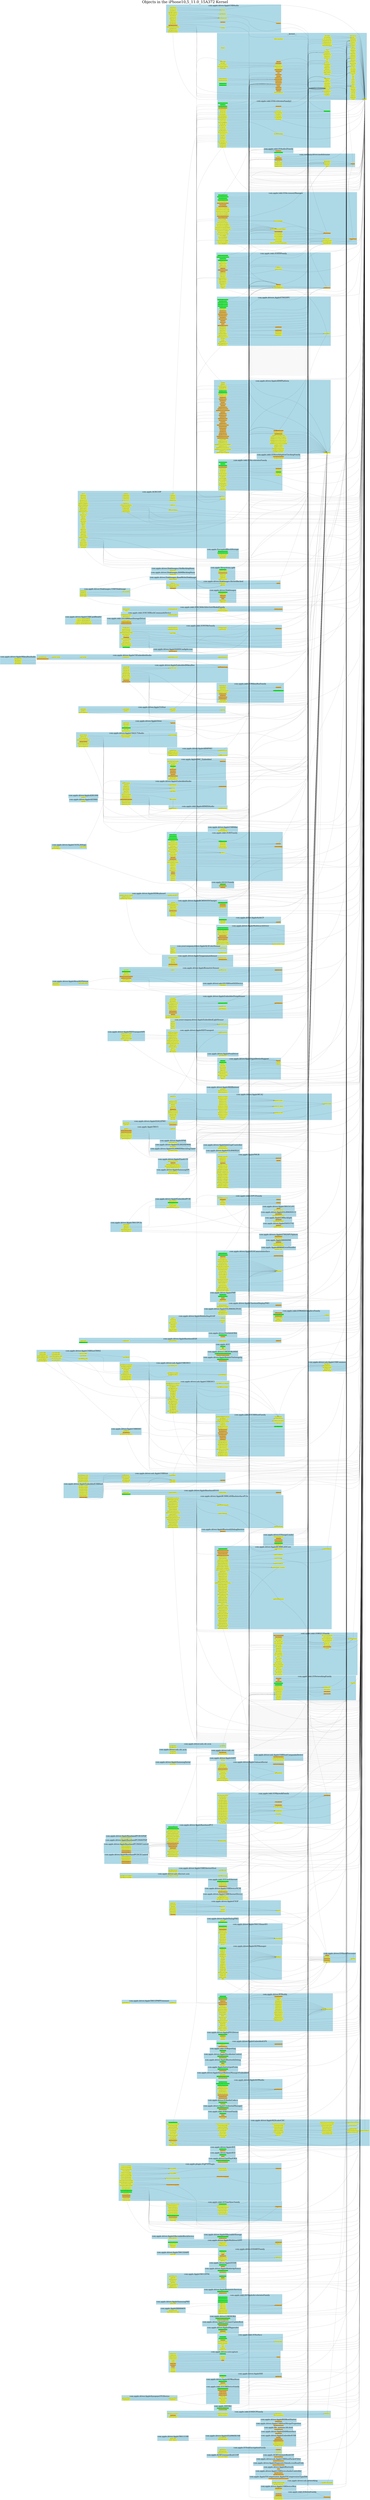 digraph {fontsize=120;labelloc=t;label="Objects in the iPhone10,5_11.0_15A372 Kernel";
 rankdir=LR; pagedir=BL; clusterrank=local; subgraph cluster_0 {
  fontsize=60; label="com.apple.driver.AppleUSBAudio"; rankdir=LR;
  style=filled;
  color=lightblue;
  n_889;
  n_890;
  n_891;
  n_892;
  n_893;
  n_894;
  n_895;
  n_896;
  n_897;
  n_898;
  n_899;
  n_900;
  n_901;
  n_902;
  n_903;
  n_904;
  n_905;
  n_906;
  n_907;
  n_908;
  n_909;
  n_910;
 }
 subgraph cluster_1 {
  fontsize=60; label="com.apple.driver.AppleBasebandPCIMAVControl"; rankdir=LR;
  style=filled;
  color=lightblue;
  n_1373;
  n_1374;
  n_1375;
  n_1376;
  n_1377;
 }
 subgraph cluster_2 {
  fontsize=60; label="com.apple.driver.AppleT8015CLPC"; rankdir=LR;
  style=filled;
  color=lightblue;
  n_1388;
  n_1389;
 }
 subgraph cluster_3 {
  fontsize=60; label="com.apple.driver.AppleTemperatureSensor"; rankdir=LR;
  style=filled;
  color=lightblue;
  n_1136;
  n_1137;
  n_1138;
  n_1139;
  n_1140;
  n_1141;
  n_1142;
  n_1143;
 }
 subgraph cluster_4 {
  fontsize=60; label="com.apple.driver.AppleOrion"; rankdir=LR;
  style=filled;
  color=lightblue;
  n_861;
  n_862;
  n_863;
  n_864;
  n_865;
  n_866;
  n_867;
 }
 subgraph cluster_5 {
  fontsize=60; label="com.apple.driver.AppleBSDKextStarter"; rankdir=LR;
  style=filled;
  color=lightblue;
  n_1030;
 }
 subgraph cluster_6 {
  fontsize=60; label="com.apple.EncryptedBlockStorage"; rankdir=LR;
  style=filled;
  color=lightblue;
  n_1022;
  n_1023;
  n_1024;
  n_1025;
  n_1026;
 }
 subgraph cluster_7 {
  fontsize=60; label="com.apple.iokit.IOAcceleratorFamily"; rankdir=LR;
  style=filled;
  color=lightblue;
  n_1484;
  n_1485;
  n_1486;
  n_1487;
  n_1488;
  n_1489;
  n_1490;
  n_1491;
  n_1492;
  n_1493;
  n_1494;
  n_1495;
  n_1496;
  n_1497;
  n_1498;
  n_1499;
  n_1500;
  n_1501;
  n_1502;
  n_1503;
  n_1504;
  n_1505;
  n_1506;
 }
 subgraph cluster_8 {
  fontsize=60; label="com.apple.driver.ProvInfoIOKit"; rankdir=LR;
  style=filled;
  color=lightblue;
  n_409;
  n_410;
 }
 subgraph cluster_9 {
  fontsize=60; label="com.apple.driver.AppleBasebandD20"; rankdir=LR;
  style=filled;
  color=lightblue;
  n_1511;
  n_1512;
  n_1513;
  n_1514;
  n_1515;
  n_1516;
 }
 subgraph cluster_10 {
  fontsize=60; label="com.apple.AUC"; rankdir=LR;
  style=filled;
  color=lightblue;
  n_763;
  n_764;
  n_765;
 }
 subgraph cluster_11 {
  fontsize=60; label="com.apple.driver.DiskImages.FileBackingStore"; rankdir=LR;
  style=filled;
  color=lightblue;
  n_1001;
 }
 subgraph cluster_12 {
  fontsize=60; label="com.apple.driver.AppleS5L8960XNCO"; rankdir=LR;
  style=filled;
  color=lightblue;
  n_1007;
  n_1008;
 }
 subgraph cluster_13 {
  fontsize=60; label="com.apple.driver.LSKDIOKitMSE"; rankdir=LR;
  style=filled;
  color=lightblue;
  n_857;
  n_858;
 }
 subgraph cluster_14 {
  fontsize=60; label="com.apple.AppleSMC_Embedded"; rankdir=LR;
  style=filled;
  color=lightblue;
  n_609;
  n_610;
  n_611;
  n_612;
  n_613;
  n_614;
  n_615;
  n_616;
  n_617;
  n_618;
  n_619;
  n_620;
  n_621;
 }
 subgraph cluster_15 {
  fontsize=60; label="com.apple.driver.AppleUSBHostMergeProperties"; rankdir=LR;
  style=filled;
  color=lightblue;
  n_466;
 }
 subgraph cluster_16 {
  fontsize=60; label="com.apple.driver.AppleMobileFileIntegrity"; rankdir=LR;
  style=filled;
  color=lightblue;
  n_116;
  n_117;
 }
 subgraph cluster_17 {
  fontsize=60; label="com.apple.iokit.IOUSBMassStorageDriver"; rankdir=LR;
  style=filled;
  color=lightblue;
  n_941;
  n_942;
  n_943;
 }
 subgraph cluster_18 {
  fontsize=60; label="com.apple.file_systems.hfs.kext"; rankdir=LR;
  style=filled;
  color=lightblue;
  n_1356;
 }
 subgraph cluster_19 {
  fontsize=60; label="com.apple.iokit.IOUSBHostFamily"; rankdir=LR;
  style=filled;
  color=lightblue;
  n_416;
  n_417;
  n_418;
  n_419;
  n_420;
  n_421;
  n_422;
  n_423;
  n_424;
  n_425;
  n_426;
  n_427;
  n_428;
  n_429;
  n_430;
  n_431;
  n_432;
  n_433;
  n_434;
  n_435;
  n_436;
  n_437;
  n_438;
  n_439;
  n_440;
  n_441;
  n_442;
  n_443;
  n_444;
  n_445;
 }
 subgraph cluster_20 {
  fontsize=60; label="com.apple.driver.AppleBasebandD101"; rankdir=LR;
  style=filled;
  color=lightblue;
  n_1569;
  n_1570;
  n_1571;
  n_1572;
  n_1573;
 }
 subgraph cluster_21 {
  fontsize=60; label="com.apple.iokit.IOHIDFamily"; rankdir=LR;
  style=filled;
  color=lightblue;
  n_118;
  n_119;
  n_120;
  n_121;
  n_122;
  n_123;
  n_124;
  n_125;
  n_126;
  n_127;
  n_128;
  n_129;
  n_130;
  n_131;
  n_132;
  n_133;
  n_134;
  n_135;
  n_136;
  n_137;
  n_138;
  n_139;
  n_140;
  n_141;
  n_142;
  n_143;
  n_144;
 }
 subgraph cluster_22 {
  fontsize=60; label="com.apple.driver.AppleUSBHostT8002"; rankdir=LR;
  style=filled;
  color=lightblue;
  n_1190;
  n_1191;
  n_1192;
  n_1193;
  n_1194;
  n_1195;
  n_1196;
  n_1197;
  n_1198;
  n_1199;
  n_1200;
  n_1201;
  n_1202;
  n_1203;
  n_1204;
 }
 subgraph cluster_23 {
  fontsize=60; label="com.apple.driver.AppleIDAMInterface"; rankdir=LR;
  style=filled;
  color=lightblue;
  n_1564;
 }
 subgraph cluster_24 {
  fontsize=60; label="com.apple.AppleLMBacklight"; rankdir=LR;
  style=filled;
  color=lightblue;
  n_918;
  n_919;
 }
 subgraph cluster_25 {
  fontsize=60; label="com.apple.driver.AppleFAN53741"; rankdir=LR;
  style=filled;
  color=lightblue;
  n_916;
  n_917;
 }
 subgraph cluster_26 {
  fontsize=60; label="com.company.driver.modulename"; rankdir=LR;
  style=filled;
  color=lightblue;
  n_41;
  n_42;
  n_43;
  n_44;
  n_45;
  n_46;
  n_47;
  n_48;
  n_49;
  n_50;
  n_51;
  n_52;
 }
 subgraph cluster_27 {
  fontsize=60; label="com.apple.driver.usb.cdc.ecm"; rankdir=LR;
  style=filled;
  color=lightblue;
  n_1051;
  n_1052;
  n_1053;
 }
 subgraph cluster_28 {
  fontsize=60; label="com.apple.filesystems.apfs"; rankdir=LR;
  style=filled;
  color=lightblue;
  n_1054;
  n_1055;
  n_1056;
  n_1057;
  n_1058;
  n_1059;
  n_1060;
 }
 subgraph cluster_29 {
  fontsize=60; label="com.apple.ApplePMGR"; rankdir=LR;
  style=filled;
  color=lightblue;
  n_1031;
  n_1032;
  n_1033;
  n_1034;
  n_1035;
  n_1036;
  n_1037;
  n_1038;
  n_1039;
  n_1040;
  n_1041;
  n_1042;
  n_1043;
  n_1044;
  n_1045;
  n_1046;
  n_1047;
  n_1048;
  n_1049;
  n_1050;
  n_1072;
  n_1073;
 }
 subgraph cluster_30 {
  fontsize=60; label="com.apple.driver.AppleBCMWLANCore"; rankdir=LR;
  style=filled;
  color=lightblue;
  n_1275;
  n_1276;
  n_1277;
  n_1278;
  n_1279;
  n_1280;
  n_1281;
  n_1282;
  n_1283;
  n_1284;
  n_1285;
  n_1286;
  n_1287;
  n_1288;
  n_1289;
  n_1290;
  n_1291;
  n_1292;
  n_1293;
  n_1294;
  n_1295;
  n_1296;
  n_1297;
  n_1298;
  n_1299;
  n_1300;
  n_1301;
  n_1302;
  n_1303;
  n_1304;
  n_1305;
  n_1306;
  n_1307;
  n_1308;
  n_1309;
  n_1310;
  n_1311;
  n_1312;
  n_1313;
  n_1314;
  n_1315;
  n_1316;
  n_1317;
  n_1318;
  n_1319;
  n_1320;
  n_1321;
  n_1322;
  n_1323;
  n_1324;
  n_1325;
  n_1326;
  n_1327;
  n_1328;
  n_1329;
  n_1330;
  n_1331;
 }
 subgraph cluster_31 {
  fontsize=60; label="com.apple.iokit.IONetworkingFamily"; rankdir=LR;
  style=filled;
  color=lightblue;
  n_1;
  n_2;
  n_3;
  n_4;
  n_5;
  n_6;
  n_7;
  n_8;
  n_9;
  n_10;
  n_11;
  n_12;
  n_13;
  n_14;
  n_15;
  n_16;
  n_17;
  n_18;
  n_19;
 }
 subgraph cluster_32 {
  fontsize=60; label="com.apple.driver.AppleEmbeddedPCIE"; rankdir=LR;
  style=filled;
  color=lightblue;
  n_372;
  n_373;
  n_374;
  n_375;
  n_376;
 }
 subgraph cluster_33 {
  fontsize=60; label="com.apple.driver.AppleOnboardSerial"; rankdir=LR;
  style=filled;
  color=lightblue;
  n_482;
  n_483;
  n_484;
  n_485;
  n_486;
  n_487;
  n_488;
  n_489;
  n_490;
  n_491;
  n_492;
  n_493;
  n_494;
 }
 subgraph cluster_34 {
  fontsize=60; label="com.apple.driver.AppleBiometricSensor"; rankdir=LR;
  style=filled;
  color=lightblue;
  n_398;
  n_399;
  n_400;
  n_401;
  n_402;
  n_403;
  n_404;
  n_405;
  n_406;
  n_407;
  n_408;
 }
 subgraph cluster_35 {
  fontsize=60; label="com.apple.driver.RTBuddy"; rankdir=LR;
  style=filled;
  color=lightblue;
  n_250;
  n_251;
  n_252;
  n_253;
  n_254;
  n_255;
  n_256;
  n_257;
  n_258;
  n_259;
  n_260;
  n_261;
  n_262;
  n_263;
  n_264;
  n_265;
  n_266;
  n_267;
  n_268;
  n_269;
  n_270;
  n_271;
  n_272;
  n_273;
  n_274;
  n_275;
  n_276;
  n_277;
  n_278;
  n_279;
  n_280;
  n_281;
  n_282;
  n_283;
  n_284;
  n_285;
  n_286;
  n_287;
  n_288;
 }
 subgraph cluster_36 {
  fontsize=60; label="com.apple.driver.AppleJPEGDriver"; rankdir=LR;
  style=filled;
  color=lightblue;
  n_462;
  n_463;
  n_464;
  n_465;
 }
 subgraph cluster_37 {
  fontsize=60; label="com.apple.driver.AppleEmbeddedGPS"; rankdir=LR;
  style=filled;
  color=lightblue;
  n_953;
  n_954;
  n_955;
  n_956;
 }
 subgraph cluster_38 {
  fontsize=60; label="com.apple.driver.usb.cdc"; rankdir=LR;
  style=filled;
  color=lightblue;
  n_711;
  n_712;
 }
 subgraph cluster_39 {
  fontsize=60; label="com.apple.iokit.IOReporting"; rankdir=LR;
  style=filled;
  color=lightblue;
  n_53;
  n_54;
 }
 subgraph cluster_40 {
  fontsize=60; label="com.apple.AppleS8000DWI"; rankdir=LR;
  style=filled;
  color=lightblue;
  n_875;
  n_876;
  n_877;
 }
 subgraph cluster_41 {
  fontsize=60; label="com.apple.driver.DiskImages"; rankdir=LR;
  style=filled;
  color=lightblue;
  n_447;
  n_448;
  n_449;
  n_450;
  n_451;
  n_452;
  n_453;
 }
 subgraph cluster_42 {
  fontsize=60; label="com.apple.iokit.IOSkywalkFamily"; rankdir=LR;
  style=filled;
  color=lightblue;
  n_328;
  n_329;
  n_330;
  n_331;
  n_332;
  n_333;
  n_334;
  n_335;
  n_336;
  n_337;
  n_338;
  n_339;
  n_340;
  n_341;
  n_342;
  n_343;
  n_344;
  n_345;
  n_346;
  n_347;
  n_348;
  n_349;
  n_350;
  n_351;
  n_352;
 }
 subgraph cluster_43 {
  fontsize=60; label="com.apple.iokit.IOMobileGraphicsFamily"; rankdir=LR;
  style=filled;
  color=lightblue;
  n_766;
  n_767;
  n_768;
  n_769;
  n_770;
  n_771;
  n_772;
 }
 subgraph cluster_44 {
  fontsize=60; label="com.apple.driver.AppleStockholmControl"; rankdir=LR;
  style=filled;
  color=lightblue;
  n_1027;
  n_1028;
 }
 subgraph cluster_45 {
  fontsize=60; label="__kernel__"; rankdir=LR;
  style=filled;
  color=lightblue;
  n_1587;
  n_1588;
  n_1589;
  n_1590;
  n_1591;
  n_1592;
  n_1593;
  n_1594;
  n_1595;
  n_1596;
  n_1597;
  n_1598;
  n_1599;
  n_1600;
  n_1601;
  n_1602;
  n_1603;
  n_1604;
  n_1605;
  n_1606;
  n_1607;
  n_1608;
  n_1609;
  n_1610;
  n_1611;
  n_1612;
  n_1613;
  n_1614;
  n_1615;
  n_1616;
  n_1617;
  n_1618;
  n_1619;
  n_1620;
  n_1621;
  n_1622;
  n_1623;
  n_1624;
  n_1625;
  n_1626;
  n_1627;
  n_1628;
  n_1629;
  n_1630;
  n_1631;
  n_1632;
  n_1633;
  n_1634;
  n_1635;
  n_1636;
  n_1637;
  n_1638;
  n_1639;
  n_1640;
  n_1641;
  n_1642;
  n_1643;
  n_1644;
  n_1645;
  n_1646;
  n_1647;
  n_1648;
  n_1649;
  n_1650;
  n_1651;
  n_1652;
  n_1653;
  n_1654;
  n_1655;
  n_1656;
  n_1657;
  n_1658;
  n_1659;
  n_1660;
  n_1661;
  n_1662;
  n_1663;
  n_1664;
  n_1665;
  n_1666;
  n_1667;
  n_1668;
  n_1669;
  n_1670;
  n_1671;
  n_1672;
  n_1673;
  n_1674;
  n_1675;
  n_1676;
  n_1677;
  n_1678;
  n_1679;
  n_1680;
  n_1681;
  n_1682;
  n_1683;
  n_1684;
  n_1685;
  n_1686;
  n_1687;
  n_1688;
  n_1689;
  n_1690;
  n_1691;
  n_1692;
 }
 subgraph cluster_46 {
  fontsize=60; label="com.apple.driver.AppleMCA2"; rankdir=LR;
  style=filled;
  color=lightblue;
  n_1529;
  n_1530;
  n_1531;
  n_1532;
  n_1533;
  n_1534;
  n_1535;
  n_1536;
  n_1537;
  n_1538;
  n_1539;
  n_1540;
  n_1541;
  n_1542;
  n_1543;
  n_1544;
  n_1545;
  n_1546;
  n_1547;
  n_1548;
  n_1549;
  n_1550;
  n_1551;
  n_1552;
  n_1553;
  n_1554;
  n_1555;
  n_1556;
  n_1557;
  n_1558;
  n_1559;
  n_1560;
 }
 subgraph cluster_47 {
  fontsize=60; label="com.apple.driver.AppleA7IOP"; rankdir=LR;
  style=filled;
  color=lightblue;
  n_238;
  n_239;
  n_240;
  n_241;
  n_242;
  n_243;
  n_244;
  n_245;
  n_246;
  n_247;
  n_248;
  n_249;
 }
 subgraph cluster_48 {
  fontsize=60; label="com.yourcompany.driver.AppleALSColorSensor"; rankdir=LR;
  style=filled;
  color=lightblue;
  n_964;
  n_965;
  n_966;
  n_967;
  n_968;
  n_969;
 }
 subgraph cluster_49 {
  fontsize=60; label="com.apple.driver.AppleMikeyBusAudio"; rankdir=LR;
  style=filled;
  color=lightblue;
  n_582;
  n_583;
  n_584;
  n_585;
 }
 subgraph cluster_50 {
  fontsize=60; label="com.apple.drivers.AppleS7002SPUSphere"; rankdir=LR;
  style=filled;
  color=lightblue;
  n_1116;
  n_1117;
 }
 subgraph cluster_51 {
  fontsize=60; label="com.apple.driver.AppleSART"; rankdir=LR;
  style=filled;
  color=lightblue;
  n_326;
 }
 subgraph cluster_52 {
  fontsize=60; label="com.apple.driver.usb.AppleUSBOHCI"; rankdir=LR;
  style=filled;
  color=lightblue;
  n_1168;
  n_1169;
  n_1170;
  n_1171;
  n_1172;
  n_1173;
  n_1174;
  n_1175;
  n_1176;
  n_1177;
  n_1178;
  n_1179;
  n_1180;
  n_1181;
 }
 subgraph cluster_53 {
  fontsize=60; label="com.apple.iokit.IOAcceleratorFamily2"; rankdir=LR;
  style=filled;
  color=lightblue;
  n_1392;
  n_1393;
  n_1394;
  n_1395;
  n_1396;
  n_1397;
  n_1398;
  n_1399;
  n_1400;
  n_1401;
  n_1402;
  n_1403;
  n_1404;
  n_1405;
  n_1406;
  n_1407;
  n_1408;
  n_1409;
  n_1410;
  n_1411;
  n_1412;
  n_1413;
  n_1414;
  n_1415;
  n_1416;
  n_1417;
  n_1418;
  n_1419;
  n_1420;
  n_1421;
  n_1422;
  n_1423;
  n_1424;
  n_1425;
  n_1426;
  n_1427;
  n_1428;
 }
 subgraph cluster_54 {
  fontsize=60; label="com.apple.driver.AppleD2422PMU"; rankdir=LR;
  style=filled;
  color=lightblue;
  n_1257;
  n_1258;
  n_1259;
  n_1260;
 }
 subgraph cluster_55 {
  fontsize=60; label="com.apple.driver.AppleBluetoothDebug"; rankdir=LR;
  style=filled;
  color=lightblue;
  n_170;
  n_171;
  n_172;
 }
 subgraph cluster_56 {
  fontsize=60; label="com.apple.AppleARM64ErrorHandler"; rankdir=LR;
  style=filled;
  color=lightblue;
  n_1127;
 }
 subgraph cluster_57 {
  fontsize=60; label="com.apple.AppleAstrisGpioProbe"; rankdir=LR;
  style=filled;
  color=lightblue;
  n_975;
  n_976;
 }
 subgraph cluster_58 {
  fontsize=60; label="com.apple.driver.usb.IOUSBHostHIDDevice"; rankdir=LR;
  style=filled;
  color=lightblue;
  n_948;
 }
 subgraph cluster_59 {
  fontsize=60; label="com.apple.driver.AppleH10CameraInterface"; rankdir=LR;
  style=filled;
  color=lightblue;
  n_1225;
  n_1226;
  n_1227;
  n_1228;
  n_1229;
  n_1230;
  n_1231;
  n_1232;
  n_1233;
  n_1234;
  n_1235;
  n_1236;
  n_1237;
  n_1238;
  n_1239;
  n_1240;
  n_1241;
  n_1242;
  n_1243;
  n_1244;
  n_1245;
  n_1246;
  n_1247;
  n_1248;
  n_1249;
  n_1250;
 }
 subgraph cluster_60 {
  fontsize=60; label="com.apple.driver.AppleUSBHSIC"; rankdir=LR;
  style=filled;
  color=lightblue;
  n_1165;
  n_1166;
  n_1167;
 }
 subgraph cluster_61 {
  fontsize=60; label="com.apple.driver.DiskImages.RAMBackingStore"; rankdir=LR;
  style=filled;
  color=lightblue;
  n_461;
 }
 subgraph cluster_62 {
  fontsize=60; label="com.apple.driver.AppleAuthCP"; rankdir=LR;
  style=filled;
  color=lightblue;
  n_1112;
  n_1113;
  n_1114;
  n_1115;
 }
 subgraph cluster_63 {
  fontsize=60; label="com.apple.driver.usb.AppleUSBEHCI"; rankdir=LR;
  style=filled;
  color=lightblue;
  n_1144;
  n_1145;
  n_1146;
  n_1147;
  n_1148;
  n_1149;
  n_1150;
  n_1151;
  n_1152;
  n_1153;
  n_1154;
  n_1155;
  n_1156;
  n_1157;
  n_1158;
  n_1159;
  n_1160;
  n_1161;
  n_1162;
  n_1163;
  n_1164;
 }
 subgraph cluster_64 {
  fontsize=60; label="com.apple.driver.AppleUSBMike"; rankdir=LR;
  style=filled;
  color=lightblue;
  n_993;
  n_994;
 }
 subgraph cluster_65 {
  fontsize=60; label="com.apple.iokit.IOMikeyBusFamily"; rankdir=LR;
  style=filled;
  color=lightblue;
  n_549;
  n_550;
  n_551;
  n_552;
  n_553;
  n_554;
  n_555;
  n_556;
  n_557;
  n_558;
  n_559;
  n_560;
  n_561;
 }
 subgraph cluster_66 {
  fontsize=60; label="com.apple.driver.AppleSynopsysOTGDevice"; rankdir=LR;
  style=filled;
  color=lightblue;
  n_957;
  n_958;
  n_959;
  n_960;
 }
 subgraph cluster_67 {
  fontsize=60; label="com.apple.driver.AppleInterruptController"; rankdir=LR;
  style=filled;
  color=lightblue;
  n_1110;
  n_1111;
 }
 subgraph cluster_68 {
  fontsize=60; label="com.apple.driver.AppleSmartBatteryManagerEmbedded"; rankdir=LR;
  style=filled;
  color=lightblue;
  n_878;
  n_879;
  n_880;
 }
 subgraph cluster_69 {
  fontsize=60; label="com.apple.driver.AppleAOPAudio"; rankdir=LR;
  style=filled;
  color=lightblue;
  n_324;
  n_325;
  n_1378;
  n_1379;
  n_1380;
  n_1381;
  n_1382;
  n_1383;
  n_1384;
  n_1385;
  n_1386;
  n_1387;
 }
 subgraph cluster_70 {
  fontsize=60; label="com.apple.AGXFirmwareKextG10P"; rankdir=LR;
  style=filled;
  color=lightblue;
  n_874;
 }
 subgraph cluster_71 {
  fontsize=60; label="com.apple.driver.AppleEmbeddedTempSensor"; rankdir=LR;
  style=filled;
  color=lightblue;
  n_592;
  n_593;
  n_594;
  n_595;
  n_596;
  n_597;
  n_598;
  n_599;
  n_600;
  n_601;
  n_602;
  n_603;
  n_604;
  n_605;
  n_606;
  n_607;
  n_608;
 }
 subgraph cluster_72 {
  fontsize=60; label="com.apple.driver.AppleAD81006"; rankdir=LR;
  style=filled;
  color=lightblue;
  n_1517;
 }
 subgraph cluster_73 {
  fontsize=60; label="com.apple.driver.AppleBCM59355Charger"; rankdir=LR;
  style=filled;
  color=lightblue;
  n_1574;
  n_1575;
  n_1576;
  n_1577;
  n_1578;
  n_1579;
  n_1580;
  n_1581;
  n_1582;
  n_1583;
  n_1584;
  n_1585;
  n_1586;
 }
 subgraph cluster_74 {
  fontsize=60; label="com.apple.driver.IOAudioCodecs"; rankdir=LR;
  style=filled;
  color=lightblue;
  n_1252;
  n_1253;
 }
 subgraph cluster_75 {
  fontsize=60; label="com.apple.driver.AppleEmbeddedMikeyBus"; rankdir=LR;
  style=filled;
  color=lightblue;
  n_570;
  n_571;
  n_572;
  n_573;
  n_574;
  n_575;
  n_576;
  n_577;
  n_578;
  n_579;
  n_580;
  n_581;
 }
 subgraph cluster_76 {
  fontsize=60; label="com.apple.driver.AppleSamsungPKE"; rankdir=LR;
  style=filled;
  color=lightblue;
  n_1109;
 }
 subgraph cluster_77 {
  fontsize=60; label="com.apple.driver.AppleARMPlatform"; rankdir=LR;
  style=filled;
  color=lightblue;
  n_55;
  n_56;
  n_57;
  n_58;
  n_59;
  n_60;
  n_61;
  n_62;
  n_63;
  n_64;
  n_65;
  n_66;
  n_67;
  n_68;
  n_69;
  n_70;
  n_71;
  n_72;
  n_73;
  n_74;
  n_75;
  n_76;
  n_77;
  n_78;
  n_79;
  n_80;
  n_81;
  n_82;
  n_83;
  n_84;
  n_85;
  n_86;
  n_87;
  n_88;
  n_89;
  n_90;
  n_91;
  n_92;
  n_93;
  n_94;
  n_95;
  n_96;
  n_97;
  n_98;
  n_99;
  n_100;
  n_101;
  n_102;
  n_103;
  n_104;
  n_105;
  n_106;
  n_107;
  n_108;
  n_109;
  n_110;
  n_111;
  n_112;
  n_113;
 }
 subgraph cluster_78 {
  fontsize=60; label="com.apple.driver.AppleHIDKeyboard"; rankdir=LR;
  style=filled;
  color=lightblue;
  n_1123;
  n_1124;
  n_1125;
  n_1126;
 }
 subgraph cluster_79 {
  fontsize=60; label="com.apple.driver.ApplePMP"; rankdir=LR;
  style=filled;
  color=lightblue;
  n_1002;
  n_1003;
  n_1004;
  n_1005;
  n_1006;
 }
 subgraph cluster_80 {
  fontsize=60; label="com.apple.driver.AppleUSBEthernetHost"; rankdir=LR;
  style=filled;
  color=lightblue;
  n_1561;
  n_1562;
  n_1563;
 }
 subgraph cluster_81 {
  fontsize=60; label="com.apple.driver.AppleT8015SmartIO"; rankdir=LR;
  style=filled;
  color=lightblue;
  n_1262;
  n_1263;
  n_1264;
  n_1265;
  n_1266;
  n_1267;
  n_1268;
  n_1269;
  n_1270;
  n_1271;
  n_1272;
  n_1273;
  n_1274;
 }
 subgraph cluster_82 {
  fontsize=60; label="com.apple.driver.AppleCredentialManager"; rankdir=LR;
  style=filled;
  color=lightblue;
  n_1099;
  n_1100;
 }
 subgraph cluster_83 {
  fontsize=60; label="com.apple.iokit.IOHDCPFamily"; rankdir=LR;
  style=filled;
  color=lightblue;
  n_715;
  n_716;
  n_717;
  n_718;
  n_719;
  n_720;
  n_721;
  n_722;
 }
 subgraph cluster_84 {
  fontsize=60; label="com.apple.AGXFirmwareKextG5P"; rankdir=LR;
  style=filled;
  color=lightblue;
  n_873;
 }
 subgraph cluster_85 {
  fontsize=60; label="com.apple.driver.AppleEmbeddedUSBHost"; rankdir=LR;
  style=filled;
  color=lightblue;
  n_1182;
  n_1183;
  n_1184;
  n_1185;
  n_1186;
  n_1187;
  n_1188;
  n_1189;
 }
 subgraph cluster_86 {
  fontsize=60; label="com.apple.iokit.IOStreamFamily"; rankdir=LR;
  style=filled;
  color=lightblue;
  n_1009;
  n_1010;
  n_1011;
  n_1012;
 }
 subgraph cluster_87 {
  fontsize=60; label="com.apple.iokit.IOAVFamily"; rankdir=LR;
  style=filled;
  color=lightblue;
  n_726;
  n_727;
  n_728;
  n_729;
  n_730;
  n_731;
  n_732;
  n_733;
  n_734;
  n_735;
  n_736;
  n_737;
  n_738;
  n_739;
  n_740;
  n_741;
  n_742;
  n_743;
  n_744;
  n_745;
  n_746;
  n_747;
  n_748;
  n_749;
  n_750;
  n_751;
  n_752;
  n_753;
  n_754;
  n_755;
  n_756;
  n_757;
  n_758;
  n_759;
  n_760;
  n_761;
  n_762;
 }
 subgraph cluster_88 {
  fontsize=60; label="com.apple.driver.AppleT8015DART"; rankdir=LR;
  style=filled;
  color=lightblue;
  n_1251;
 }
 subgraph cluster_89 {
  fontsize=60; label="com.apple.driver.AppleEmbeddedUSB"; rankdir=LR;
  style=filled;
  color=lightblue;
  n_635;
  n_636;
  n_637;
  n_638;
  n_639;
  n_640;
 }
 subgraph cluster_90 {
  fontsize=60; label="com.apple.driver.AppleS5L8940XI2C"; rankdir=LR;
  style=filled;
  color=lightblue;
  n_634;
 }
 subgraph cluster_91 {
  fontsize=60; label="com.apple.driver.AppleUSBCardReader"; rankdir=LR;
  style=filled;
  color=lightblue;
  n_944;
  n_945;
  n_946;
  n_947;
 }
 subgraph cluster_92 {
  fontsize=60; label="com.apple.driver.AppleAD5860"; rankdir=LR;
  style=filled;
  color=lightblue;
  n_1390;
 }
 subgraph cluster_93 {
  fontsize=60; label="com.apple.driver.AppleTriStar"; rankdir=LR;
  style=filled;
  color=lightblue;
  n_562;
  n_563;
  n_564;
  n_565;
  n_566;
  n_567;
  n_568;
  n_569;
 }
 subgraph cluster_94 {
  fontsize=60; label="com.yourcompany.driver.AppleEmbeddedLightSensor"; rankdir=LR;
  style=filled;
  color=lightblue;
  n_145;
  n_146;
  n_147;
  n_148;
  n_149;
  n_150;
 }
 subgraph cluster_95 {
  fontsize=60; label="com.apple.driver.AppleS5L8960XUSB"; rankdir=LR;
  style=filled;
  color=lightblue;
  n_1507;
  n_1508;
 }
 subgraph cluster_96 {
  fontsize=60; label="com.apple.driver.AppleNANDConfigAccess"; rankdir=LR;
  style=filled;
  color=lightblue;
  n_1205;
 }
 subgraph cluster_97 {
  fontsize=60; label="com.apple.driver.usb.ethernet.asix"; rankdir=LR;
  style=filled;
  color=lightblue;
  n_1068;
  n_1069;
  n_1070;
  n_1071;
 }
 subgraph cluster_98 {
  fontsize=60; label="com.apple.driver.AppleT8015PMPFirmware"; rankdir=LR;
  style=filled;
  color=lightblue;
  n_881;
  n_882;
 }
 subgraph cluster_99 {
  fontsize=60; label="com.apple.driver.AppleM2ScalerCSC"; rankdir=LR;
  style=filled;
  color=lightblue;
  n_659;
  n_660;
  n_661;
  n_662;
  n_663;
  n_664;
  n_665;
  n_666;
  n_667;
  n_668;
  n_669;
  n_670;
  n_671;
  n_672;
  n_673;
  n_674;
  n_675;
  n_676;
  n_677;
  n_678;
  n_679;
  n_680;
  n_681;
  n_682;
  n_683;
  n_684;
  n_685;
  n_686;
  n_687;
  n_688;
  n_689;
  n_690;
  n_691;
  n_692;
  n_693;
  n_694;
  n_695;
  n_696;
  n_697;
  n_698;
  n_699;
  n_700;
  n_701;
  n_702;
  n_703;
  n_704;
 }
 subgraph cluster_100 {
  fontsize=60; label="com.apple.driver.AppleInputDeviceSupport"; rankdir=LR;
  style=filled;
  color=lightblue;
  n_173;
  n_174;
  n_175;
  n_176;
  n_177;
  n_178;
  n_179;
  n_180;
  n_181;
  n_182;
  n_183;
  n_184;
  n_185;
  n_186;
  n_187;
 }
 subgraph cluster_101 {
  fontsize=60; label="com.apple.driver.IOImageLoader"; rankdir=LR;
  style=filled;
  color=lightblue;
  n_1013;
  n_1014;
  n_1015;
  n_1016;
  n_1017;
  n_1018;
 }
 subgraph cluster_102 {
  fontsize=60; label="com.apple.driver.AppleAVE"; rankdir=LR;
  style=filled;
  color=lightblue;
  n_1107;
  n_1108;
 }
 subgraph cluster_103 {
  fontsize=60; label="com.apple.driver.AppleAVD"; rankdir=LR;
  style=filled;
  color=lightblue;
  n_1118;
  n_1119;
 }
 subgraph cluster_104 {
  fontsize=60; label="com.apple.driver.AppleHIDTransportSPI"; rankdir=LR;
  style=filled;
  color=lightblue;
  n_204;
  n_205;
  n_206;
  n_207;
  n_208;
 }
 subgraph cluster_105 {
  fontsize=60; label="com.apple.driver.FairPlayIOKit"; rankdir=LR;
  style=filled;
  color=lightblue;
  n_855;
  n_856;
 }
 subgraph cluster_106 {
  fontsize=60; label="com.apple.AppleS8000AES"; rankdir=LR;
  style=filled;
  color=lightblue;
  n_1062;
  n_1063;
 }
 subgraph cluster_107 {
  fontsize=60; label="com.apple.AppleT8015"; rankdir=LR;
  style=filled;
  color=lightblue;
  n_1128;
  n_1129;
  n_1130;
  n_1131;
  n_1132;
  n_1133;
  n_1134;
  n_1135;
 }
 subgraph cluster_108 {
  fontsize=60; label="com.apple.driver.AppleDialogPMU"; rankdir=LR;
  style=filled;
  color=lightblue;
  n_1255;
  n_1256;
 }
 subgraph cluster_109 {
  fontsize=60; label="com.apple.plugin.IOgPTPPlugin"; rankdir=LR;
  style=filled;
  color=lightblue;
  n_823;
  n_824;
  n_825;
  n_826;
  n_827;
  n_828;
  n_829;
  n_830;
  n_831;
  n_832;
  n_833;
  n_834;
  n_835;
  n_836;
  n_837;
  n_838;
  n_839;
  n_840;
  n_841;
  n_842;
  n_843;
  n_844;
  n_845;
  n_846;
  n_847;
  n_848;
  n_849;
  n_850;
  n_851;
  n_852;
 }
 subgraph cluster_110 {
  fontsize=60; label="com.apple.driver.usb.AppleUSBHostPacketFilter"; rankdir=LR;
  style=filled;
  color=lightblue;
  n_446;
 }
 subgraph cluster_111 {
  fontsize=60; label="com.apple.driver.AppleEffaceableStorage"; rankdir=LR;
  style=filled;
  color=lightblue;
  n_996;
  n_997;
 }
 subgraph cluster_112 {
  fontsize=60; label="com.apple.driver.AppleChestnutDisplayPMU"; rankdir=LR;
  style=filled;
  color=lightblue;
  n_1019;
  n_1020;
  n_1021;
 }
 subgraph cluster_113 {
  fontsize=60; label="com.apple.driver.AppleT8011USB"; rankdir=LR;
  style=filled;
  color=lightblue;
  n_1509;
  n_1510;
 }
 subgraph cluster_114 {
  fontsize=60; label="com.apple.driver.AppleEmbeddedAudio"; rankdir=LR;
  style=filled;
  color=lightblue;
  n_213;
  n_214;
  n_215;
  n_216;
  n_217;
  n_218;
  n_219;
  n_220;
  n_221;
  n_222;
  n_223;
  n_224;
  n_225;
  n_226;
  n_227;
  n_228;
  n_229;
  n_230;
  n_231;
 }
 subgraph cluster_115 {
  fontsize=60; label="com.apple.drivers.AppleS7002SPU"; rankdir=LR;
  style=filled;
  color=lightblue;
  n_289;
  n_290;
  n_291;
  n_292;
  n_293;
  n_294;
  n_295;
  n_296;
  n_297;
  n_298;
  n_299;
  n_300;
  n_301;
  n_302;
  n_303;
  n_304;
  n_305;
  n_306;
  n_307;
  n_308;
  n_309;
  n_310;
  n_311;
  n_312;
  n_313;
  n_314;
  n_315;
  n_316;
  n_317;
  n_318;
  n_319;
  n_320;
  n_321;
  n_322;
  n_323;
 }
 subgraph cluster_116 {
  fontsize=60; label="com.apple.iokit.IOSCSIArchitectureModelFamily"; rankdir=LR;
  style=filled;
  color=lightblue;
  n_932;
  n_933;
  n_934;
  n_935;
  n_936;
  n_937;
 }
 subgraph cluster_117 {
  fontsize=60; label="com.apple.iokit.IOSerialFamily"; rankdir=LR;
  style=filled;
  color=lightblue;
  n_477;
  n_478;
  n_479;
  n_480;
  n_481;
 }
 subgraph cluster_118 {
  fontsize=60; label="com.apple.driver.AppleDiagnosticDataAccessReadOnly"; rankdir=LR;
  style=filled;
  color=lightblue;
  n_1566;
 }
 subgraph cluster_119 {
  fontsize=60; label="com.apple.driver.AppleMultitouchSPI"; rankdir=LR;
  style=filled;
  color=lightblue;
  n_356;
  n_357;
  n_358;
  n_359;
  n_360;
  n_361;
  n_362;
  n_363;
  n_364;
 }
 subgraph cluster_120 {
  fontsize=60; label="com.apple.driver.AppleSPMI"; rankdir=LR;
  style=filled;
  color=lightblue;
  n_995;
 }
 subgraph cluster_121 {
  fontsize=60; label="com.apple.driver.IODARTFamily"; rankdir=LR;
  style=filled;
  color=lightblue;
  n_651;
  n_652;
  n_653;
  n_654;
  n_655;
  n_656;
  n_657;
  n_658;
 }
 subgraph cluster_122 {
  fontsize=60; label="com.apple.driver.AppleCS35L26Amp"; rankdir=LR;
  style=filled;
  color=lightblue;
  n_961;
  n_962;
  n_963;
 }
 subgraph cluster_123 {
  fontsize=60; label="com.apple.driver.usb.AppleUSBCommon"; rankdir=LR;
  style=filled;
  color=lightblue;
  n_411;
  n_412;
  n_413;
  n_414;
  n_415;
 }
 subgraph cluster_124 {
  fontsize=60; label="com.apple.driver.AppleBasebandPCIICEControl"; rankdir=LR;
  style=filled;
  color=lightblue;
  n_1101;
  n_1102;
  n_1103;
  n_1104;
  n_1105;
 }
 subgraph cluster_125 {
  fontsize=60; label="com.apple.driver.AppleD5500"; rankdir=LR;
  style=filled;
  color=lightblue;
  n_859;
  n_860;
 }
 subgraph cluster_126 {
  fontsize=60; label="com.apple.driver.usb.AppleUSBHostCompositeDevice"; rankdir=LR;
  style=filled;
  color=lightblue;
  n_708;
  n_709;
  n_710;
 }
 subgraph cluster_127 {
  fontsize=60; label="com.apple.driver.AppleEffaceableBlockDevice"; rankdir=LR;
  style=filled;
  color=lightblue;
  n_1061;
 }
 subgraph cluster_128 {
  fontsize=60; label="com.apple.driver.AppleUSBDeviceNCM"; rankdir=LR;
  style=filled;
  color=lightblue;
  n_1354;
  n_1355;
 }
 subgraph cluster_129 {
  fontsize=60; label="com.apple.driver.AppleBluetooth"; rankdir=LR;
  style=filled;
  color=lightblue;
  n_1067;
 }
 subgraph cluster_130 {
  fontsize=60; label="com.apple.iokit.IOTimeSyncFamily"; rankdir=LR;
  style=filled;
  color=lightblue;
  n_20;
  n_21;
  n_22;
  n_23;
  n_24;
  n_25;
  n_26;
  n_27;
  n_28;
  n_29;
  n_30;
  n_31;
  n_32;
  n_33;
  n_34;
  n_35;
  n_36;
  n_37;
  n_38;
 }
 subgraph cluster_131 {
  fontsize=60; label="com.apple.driver.AppleMultitouchDriver"; rankdir=LR;
  style=filled;
  color=lightblue;
  n_622;
  n_623;
  n_624;
  n_625;
  n_626;
  n_627;
  n_628;
  n_629;
  n_630;
  n_631;
  n_632;
  n_633;
 }
 subgraph cluster_132 {
  fontsize=60; label="com.apple.driver.AppleBasebandPCIICEPDP"; rankdir=LR;
  style=filled;
  color=lightblue;
  n_1106;
 }
 subgraph cluster_133 {
  fontsize=60; label="com.apple.driver.AppleS5L8960XGPIOIC"; rankdir=LR;
  style=filled;
  color=lightblue;
  n_1120;
  n_1121;
  n_1122;
 }
 subgraph cluster_134 {
  fontsize=60; label="com.apple.driver.AppleSamsungSerial"; rankdir=LR;
  style=filled;
  color=lightblue;
  n_1029;
 }
 subgraph cluster_135 {
  fontsize=60; label="com.apple.driver.usb.cdc.ncm"; rankdir=LR;
  style=filled;
  color=lightblue;
  n_713;
  n_714;
 }
 subgraph cluster_136 {
  fontsize=60; label="com.apple.driver.AppleMobileApNonce"; rankdir=LR;
  style=filled;
  color=lightblue;
  n_991;
  n_992;
 }
 subgraph cluster_137 {
  fontsize=60; label="com.apple.AppleT8015PPM"; rankdir=LR;
  style=filled;
  color=lightblue;
  n_1357;
  n_1358;
  n_1359;
  n_1360;
  n_1361;
  n_1362;
  n_1363;
  n_1364;
  n_1365;
  n_1366;
  n_1367;
 }
 subgraph cluster_138 {
  fontsize=60; label="com.apple.driver.AppleUSBEthernetDevice"; rankdir=LR;
  style=filled;
  color=lightblue;
  n_785;
  n_786;
  n_787;
 }
 subgraph cluster_139 {
  fontsize=60; label="com.apple.driver.AppleBluetoothDebugService"; rankdir=LR;
  style=filled;
  color=lightblue;
  n_169;
 }
 subgraph cluster_140 {
  fontsize=60; label="com.apple.driver.AppleBiometricServices"; rankdir=LR;
  style=filled;
  color=lightblue;
  n_1567;
  n_1568;
 }
 subgraph cluster_141 {
  fontsize=60; label="com.apple.iokit.IOCryptoAcceleratorFamily"; rankdir=LR;
  style=filled;
  color=lightblue;
  n_920;
  n_921;
  n_922;
  n_923;
  n_924;
  n_925;
  n_926;
  n_927;
  n_928;
  n_929;
  n_930;
  n_931;
 }
 subgraph cluster_142 {
  fontsize=60; label="com.apple.driver.AppleHIDTransport"; rankdir=LR;
  style=filled;
  color=lightblue;
  n_190;
  n_191;
  n_192;
  n_193;
  n_194;
  n_195;
  n_196;
  n_197;
  n_198;
  n_199;
  n_200;
  n_201;
  n_202;
  n_203;
 }
 subgraph cluster_143 {
  fontsize=60; label="com.apple.driver.AppleBCMWLANBusInterfacePCIe"; rankdir=LR;
  style=filled;
  color=lightblue;
  n_1332;
  n_1333;
  n_1334;
  n_1335;
  n_1336;
  n_1337;
  n_1338;
  n_1339;
  n_1340;
  n_1341;
  n_1342;
  n_1343;
  n_1344;
  n_1345;
  n_1346;
  n_1347;
  n_1348;
  n_1349;
  n_1350;
  n_1351;
  n_1352;
  n_1353;
 }
 subgraph cluster_144 {
  fontsize=60; label="com.apple.driver.AppleSEPManager"; rankdir=LR;
  style=filled;
  color=lightblue;
  n_377;
  n_378;
  n_379;
  n_380;
  n_381;
  n_382;
  n_383;
  n_384;
  n_385;
  n_386;
  n_387;
  n_388;
  n_389;
  n_390;
  n_391;
  n_392;
  n_393;
  n_394;
  n_395;
  n_396;
  n_397;
 }
 subgraph cluster_145 {
  fontsize=60; label="com.apple.driver.usb.networking"; rankdir=LR;
  style=filled;
  color=lightblue;
  n_705;
  n_706;
  n_707;
 }
 subgraph cluster_146 {
  fontsize=60; label="com.apple.iokit.IOAudio2Family"; rankdir=LR;
  style=filled;
  color=lightblue;
  n_209;
  n_210;
 }
 subgraph cluster_147 {
  fontsize=60; label="com.apple.driver.LSKDIOKit"; rankdir=LR;
  style=filled;
  color=lightblue;
  n_853;
  n_854;
 }
 subgraph cluster_148 {
  fontsize=60; label="com.apple.driver.AppleMobileDispH10P"; rankdir=LR;
  style=filled;
  color=lightblue;
  n_773;
  n_774;
  n_775;
  n_776;
  n_777;
  n_778;
  n_779;
  n_780;
  n_781;
  n_782;
  n_783;
  n_784;
 }
 subgraph cluster_149 {
  fontsize=60; label="com.apple.driver.AppleM68Buttons"; rankdir=LR;
  style=filled;
  color=lightblue;
  n_1368;
  n_1369;
  n_1370;
 }
 subgraph cluster_150 {
  fontsize=60; label="com.apple.iokit.IO80211Family"; rankdir=LR;
  style=filled;
  color=lightblue;
  n_788;
  n_789;
  n_790;
  n_791;
  n_792;
  n_793;
  n_794;
  n_795;
  n_796;
  n_797;
  n_798;
  n_799;
  n_800;
  n_801;
  n_802;
  n_803;
  n_804;
  n_805;
  n_806;
  n_807;
  n_808;
  n_809;
  n_810;
  n_811;
  n_812;
  n_813;
  n_814;
  n_815;
  n_816;
  n_817;
  n_818;
  n_819;
  n_820;
  n_821;
  n_822;
 }
 subgraph cluster_151 {
  fontsize=60; label="com.apple.driver.AppleS5L8920XPWM"; rankdir=LR;
  style=filled;
  color=lightblue;
  n_151;
 }
 subgraph cluster_152 {
  fontsize=60; label="com.apple.driver.AppleFirmwareUpdateKext"; rankdir=LR;
  style=filled;
  color=lightblue;
  n_188;
  n_189;
 }
 subgraph cluster_153 {
  fontsize=60; label="com.apple.iokit.IOUserEthernet"; rankdir=LR;
  style=filled;
  color=lightblue;
  n_883;
  n_884;
  n_885;
  n_886;
 }
 subgraph cluster_154 {
  fontsize=60; label="com.apple.iokit.AppleARMIISAudio"; rankdir=LR;
  style=filled;
  color=lightblue;
  n_211;
  n_212;
 }
 subgraph cluster_155 {
  fontsize=60; label="com.apple.driver.AppleBasebandPCIMAVPDP"; rankdir=LR;
  style=filled;
  color=lightblue;
  n_1565;
 }
 subgraph cluster_156 {
  fontsize=60; label="com.apple.driver.AppleS5L8960XWatchDogTimer"; rankdir=LR;
  style=filled;
  color=lightblue;
  n_1391;
 }
 subgraph cluster_157 {
  fontsize=60; label="com.apple.driver.ApplePinotLCD"; rankdir=LR;
  style=filled;
  color=lightblue;
  n_949;
  n_950;
  n_951;
  n_952;
  n_1483;
 }
 subgraph cluster_158 {
  fontsize=60; label="com.apple.driver.AppleUSBDeviceMux"; rankdir=LR;
  style=filled;
  color=lightblue;
  n_1371;
  n_1372;
 }
 subgraph cluster_159 {
  fontsize=60; label="com.apple.driver.AppleCS42L75Audio"; rankdir=LR;
  style=filled;
  color=lightblue;
  n_1518;
  n_1519;
  n_1520;
  n_1521;
  n_1522;
  n_1523;
  n_1524;
  n_1525;
  n_1526;
  n_1527;
  n_1528;
 }
 subgraph cluster_160 {
  fontsize=60; label="com.apple.driver.AppleUSBDeviceAudioController"; rankdir=LR;
  style=filled;
  color=lightblue;
  n_887;
  n_888;
 }
 subgraph cluster_161 {
  fontsize=60; label="com.apple.iokit.IOSlowAdaptiveClockingFamily"; rankdir=LR;
  style=filled;
  color=lightblue;
  n_39;
  n_40;
 }
 subgraph cluster_162 {
  fontsize=60; label="com.apple.iokit.IOSCSIBlockCommandsDevice"; rankdir=LR;
  style=filled;
  color=lightblue;
  n_938;
  n_939;
  n_940;
 }
 subgraph cluster_163 {
  fontsize=60; label="com.apple.iokit.IOPCIFamily"; rankdir=LR;
  style=filled;
  color=lightblue;
  n_365;
  n_366;
  n_367;
  n_368;
  n_369;
  n_370;
  n_371;
 }
 subgraph cluster_164 {
  fontsize=60; label="com.apple.AGXG10P"; rankdir=LR;
  style=filled;
  color=lightblue;
  n_1429;
  n_1430;
  n_1431;
  n_1432;
  n_1433;
  n_1434;
  n_1435;
  n_1436;
  n_1437;
  n_1438;
  n_1439;
  n_1440;
  n_1441;
  n_1442;
  n_1443;
  n_1444;
  n_1445;
  n_1446;
  n_1447;
  n_1448;
  n_1449;
  n_1450;
  n_1451;
  n_1452;
  n_1453;
  n_1454;
  n_1455;
  n_1456;
  n_1457;
  n_1458;
  n_1459;
  n_1460;
  n_1461;
  n_1462;
  n_1463;
  n_1464;
  n_1465;
  n_1466;
  n_1467;
  n_1468;
  n_1469;
  n_1470;
  n_1471;
  n_1472;
  n_1473;
  n_1474;
  n_1475;
  n_1476;
  n_1477;
  n_1478;
  n_1479;
  n_1480;
  n_1481;
  n_1482;
 }
 subgraph cluster_165 {
  fontsize=60; label="com.apple.AppleFSCompression.AppleFSCompressionTypeZlib"; rankdir=LR;
  style=filled;
  color=lightblue;
  n_1261;
 }
 subgraph cluster_166 {
  fontsize=60; label="com.apple.driver.AppleIPAppender"; rankdir=LR;
  style=filled;
  color=lightblue;
  n_353;
  n_354;
  n_355;
 }
 subgraph cluster_167 {
  fontsize=60; label="com.apple.driver.IOSlaveProcessor"; rankdir=LR;
  style=filled;
  color=lightblue;
  n_232;
  n_233;
  n_234;
  n_235;
  n_236;
  n_237;
 }
 subgraph cluster_168 {
  fontsize=60; label="com.apple.driver.AppleProxDriver"; rankdir=LR;
  style=filled;
  color=lightblue;
  n_327;
 }
 subgraph cluster_169 {
  fontsize=60; label="com.apple.driver.AppleSamsungSPI"; rankdir=LR;
  style=filled;
  color=lightblue;
  n_114;
  n_115;
 }
 subgraph cluster_170 {
  fontsize=60; label="com.apple.IOCECFamily"; rankdir=LR;
  style=filled;
  color=lightblue;
  n_723;
  n_724;
  n_725;
 }
 subgraph cluster_171 {
  fontsize=60; label="com.apple.iokit.IOAccessoryManager"; rankdir=LR;
  style=filled;
  color=lightblue;
  n_495;
  n_496;
  n_497;
  n_498;
  n_499;
  n_500;
  n_501;
  n_502;
  n_503;
  n_504;
  n_505;
  n_506;
  n_507;
  n_508;
  n_509;
  n_510;
  n_511;
  n_512;
  n_513;
  n_514;
  n_515;
  n_516;
  n_517;
  n_518;
  n_519;
  n_520;
  n_521;
  n_522;
  n_523;
  n_524;
  n_525;
  n_526;
  n_527;
  n_528;
  n_529;
  n_530;
  n_531;
  n_532;
  n_533;
  n_534;
  n_535;
  n_536;
  n_537;
  n_538;
  n_539;
  n_540;
  n_541;
 }
 subgraph cluster_172 {
  fontsize=60; label="com.apple.driver.DiskImages.UDIFDiskImage"; rankdir=LR;
  style=filled;
  color=lightblue;
  n_911;
  n_912;
  n_913;
  n_914;
  n_915;
 }
 subgraph cluster_173 {
  fontsize=60; label="com.apple.driver.usb.AppleUSBHub"; rankdir=LR;
  style=filled;
  color=lightblue;
  n_977;
  n_978;
  n_979;
  n_980;
  n_981;
  n_982;
  n_983;
  n_984;
  n_985;
  n_986;
  n_987;
  n_988;
  n_989;
  n_990;
 }
 subgraph cluster_174 {
  fontsize=60; label="com.apple.driver.AppleT8015PCIe"; rankdir=LR;
  style=filled;
  color=lightblue;
  n_1074;
  n_1075;
  n_1076;
  n_1077;
  n_1078;
 }
 subgraph cluster_175 {
  fontsize=60; label="com.apple.iokit.IOSurface"; rankdir=LR;
  style=filled;
  color=lightblue;
  n_641;
  n_642;
  n_643;
  n_644;
  n_645;
  n_646;
  n_647;
  n_648;
  n_649;
  n_650;
 }
 subgraph cluster_176 {
  fontsize=60; label="com.apple.driver.corecapture"; rankdir=LR;
  style=filled;
  color=lightblue;
  n_152;
  n_153;
  n_154;
  n_155;
  n_156;
  n_157;
  n_158;
  n_159;
  n_160;
  n_161;
  n_162;
  n_163;
  n_164;
  n_165;
  n_166;
  n_167;
  n_168;
 }
 subgraph cluster_177 {
  fontsize=60; label="com.apple.driver.DiskImages.ReadWriteDiskImage"; rankdir=LR;
  style=filled;
  color=lightblue;
  n_1254;
 }
 subgraph cluster_178 {
  fontsize=60; label="com.apple.iokit.IONVMeFamily"; rankdir=LR;
  style=filled;
  color=lightblue;
  n_1206;
  n_1207;
  n_1208;
  n_1209;
  n_1210;
  n_1211;
  n_1212;
  n_1213;
  n_1214;
  n_1215;
  n_1216;
  n_1217;
  n_1218;
  n_1219;
  n_1220;
  n_1221;
  n_1222;
  n_1223;
  n_1224;
 }
 subgraph cluster_179 {
  fontsize=60; label="com.apple.driver.AppleSSE"; rankdir=LR;
  style=filled;
  color=lightblue;
  n_868;
  n_869;
  n_870;
 }
 subgraph cluster_180 {
  fontsize=60; label="com.apple.IOTextEncryptionFamily"; rankdir=LR;
  style=filled;
  color=lightblue;
  n_970;
  n_971;
  n_972;
  n_973;
  n_974;
 }
 subgraph cluster_181 {
  fontsize=60; label="com.apple.driver.AppleSEPKeyStore"; rankdir=LR;
  style=filled;
  color=lightblue;
  n_998;
  n_999;
  n_1000;
 }
 subgraph cluster_182 {
  fontsize=60; label="com.apple.driver.AppleMesaSEPDriver"; rankdir=LR;
  style=filled;
  color=lightblue;
  n_1064;
  n_1065;
  n_1066;
 }
 subgraph cluster_183 {
  fontsize=60; label="com.apple.driver.AppleCSEmbeddedAudio"; rankdir=LR;
  style=filled;
  color=lightblue;
  n_542;
  n_543;
  n_544;
  n_545;
  n_546;
  n_547;
  n_548;
 }
 subgraph cluster_184 {
  fontsize=60; label="com.apple.driver.AppleARMPMU"; rankdir=LR;
  style=filled;
  color=lightblue;
  n_586;
  n_587;
  n_588;
  n_589;
  n_590;
  n_591;
 }
 subgraph cluster_185 {
  fontsize=60; label="com.apple.iokit.IOUSBDeviceFamily"; rankdir=LR;
  style=filled;
  color=lightblue;
  n_467;
  n_468;
  n_469;
  n_470;
  n_471;
  n_472;
  n_473;
  n_474;
  n_475;
  n_476;
 }
 subgraph cluster_186 {
  fontsize=60; label="com.apple.driver.AppleBasebandPCI"; rankdir=LR;
  style=filled;
  color=lightblue;
  n_1079;
  n_1080;
  n_1081;
  n_1082;
  n_1083;
  n_1084;
  n_1085;
  n_1086;
  n_1087;
  n_1088;
  n_1089;
  n_1090;
  n_1091;
  n_1092;
  n_1093;
  n_1094;
  n_1095;
  n_1096;
  n_1097;
  n_1098;
 }
 subgraph cluster_187 {
  fontsize=60; label="com.apple.ASIOKit"; rankdir=LR;
  style=filled;
  color=lightblue;
  n_871;
  n_872;
 }
 subgraph cluster_188 {
  fontsize=60; label="com.apple.driver.DiskImages.KernelBacked"; rankdir=LR;
  style=filled;
  color=lightblue;
  n_454;
  n_455;
  n_456;
  n_457;
  n_458;
  n_459;
  n_460;
 }
 n_1 [fontsize=20; label="IOEthernetController"; style=filled;color=yellow;shape="box"];
 n_1 -> n_9;
 n_2 [fontsize=20; label="IOEthernetInterface"; style=filled;color=yellow;shape="box"];
 n_2 -> n_11;
 n_3 [fontsize=20; label="IOKDP"; style=filled;color=orange;shape="box"];
 n_3 -> n_1608;
 n_4 [fontsize=20; label="IOKernelDebugger"; style=filled;color=orange;shape="box"];
 n_4 -> n_1608;
 n_5 [fontsize=20; label="IOMbufMemoryCursor"; style=filled;color=yellow;shape="box"];
 n_5 -> n_1643;
 n_6 [fontsize=20; label="IOMbufNaturalMemoryCursor"; style=filled;color=yellow;shape="box"];
 n_6 -> n_5;
 n_7 [fontsize=20; label="IOMbufBigMemoryCursor"; style=filled;color=yellow;shape="box"];
 n_7 -> n_5;
 n_8 [fontsize=20; label="IOMbufLittleMemoryCursor"; style=filled;color=yellow;shape="box"];
 n_8 -> n_5;
 n_9 [fontsize=20; label="IONetworkController"; style=filled;color=orange;shape="box"];
 n_9 -> n_1608;
 n_10 [fontsize=20; label="IONetworkData"; style=filled;color=yellow;shape="box"];
 n_10 -> n_1588;
 n_11 [fontsize=20; label="IONetworkInterface"; style=filled;color=orange;shape="box"];
 n_11 -> n_1608;
 n_12 [fontsize=20; label="IONetworkMedium"; style=filled;color=yellow;shape="box"];
 n_12 -> n_1588;
 n_13 [fontsize=20; label="IONetworkStack"; style=filled;color=orange;shape="box"];
 n_13 -> n_1608;
 n_14 [fontsize=20; label="IONetworkStackUserClient"; style=filled;color=green;shape="box"];
 n_14 -> n_1669;
 n_15 [fontsize=20; label="IONetworkUserClient"; style=filled;color=green;shape="box"];
 n_15 -> n_1669;
 n_16 [fontsize=20; label="IOOutputQueue"; style=filled;color=yellow;shape="box"];
 n_16 -> n_1588;
 n_17 [fontsize=20; label="IOBasicOutputQueue"; style=filled;color=yellow;shape="box"];
 n_17 -> n_16;
 n_18 [fontsize=20; label="IOGatedOutputQueue"; style=filled;color=yellow;shape="box"];
 n_18 -> n_17;
 n_19 [fontsize=20; label="IOPacketQueue"; style=filled;color=yellow;shape="box"];
 n_19 -> n_1588;
 n_20 [fontsize=20; label="IOTimeSyncFilteredService"; style=filled;color=yellow;shape="box"];
 n_20 -> n_34;
 n_21 [fontsize=20; label="IOTimeSyncSnapshotService"; style=filled;color=yellow;shape="box"];
 n_21 -> n_20;
 n_22 [fontsize=20; label="IOTimeSyncTimeLineFilter"; style=filled;color=yellow;shape="box"];
 n_22 -> n_1588;
 n_23 [fontsize=20; label="IOTimeSyncTimeLineFilterIIR"; style=filled;color=yellow;shape="box"];
 n_23 -> n_22;
 n_24 [fontsize=20; label="IOTimeSyncTimeLineFilter128"; style=filled;color=yellow;shape="box"];
 n_24 -> n_1588;
 n_25 [fontsize=20; label="IOTimeSyncTimeLineFilterIIR128"; style=filled;color=yellow;shape="box"];
 n_25 -> n_24;
 n_26 [fontsize=20; label="IOTimeSyncClockManager"; style=filled;color=orange;shape="box"];
 n_26 -> n_1608;
 n_27 [fontsize=20; label="IOTimeSyncClockMapping"; style=filled;color=yellow;shape="box"];
 n_27 -> n_1588;
 n_28 [fontsize=20; label="IOTimeSyncMachAbsoluteNanoseconds"; style=filled;color=yellow;shape="box"];
 n_28 -> n_34;
 n_29 [fontsize=20; label="IOTimeSyncUserClient"; style=filled;color=green;shape="box"];
 n_29 -> n_1669;
 n_30 [fontsize=20; label="IOTimeSyncIntervalFilter"; style=filled;color=yellow;shape="box"];
 n_30 -> n_1588;
 n_31 [fontsize=20; label="IOTimeSyncIntervalFilterIIR"; style=filled;color=yellow;shape="box"];
 n_31 -> n_30;
 n_32 [fontsize=20; label="IOTimeSyncIntervalFilter128"; style=filled;color=yellow;shape="box"];
 n_32 -> n_1588;
 n_33 [fontsize=20; label="IOTimeSyncIntervalFilterIIR128"; style=filled;color=yellow;shape="box"];
 n_33 -> n_32;
 n_34 [fontsize=20; label="IOTimeSyncService"; style=filled;color=orange;shape="box"];
 n_34 -> n_1608;
 n_35 [fontsize=20; label="IOTimeSyncNotifier"; style=filled;color=yellow;shape="box"];
 n_35 -> n_1588;
 n_36 [fontsize=20; label="IOTimeSyncClockManagerUserClient"; style=filled;color=green;shape="box"];
 n_36 -> n_1669;
 n_37 [fontsize=20; label="IOTimeSyncUserFilteredService"; style=filled;color=yellow;shape="box"];
 n_37 -> n_20;
 n_38 [fontsize=20; label="IOTimeSyncUserFilteredServiceUserClient"; style=filled;color=yellow;shape="box"];
 n_38 -> n_29;
 n_39 [fontsize=20; label="IOSlowAdaptiveClockingDomain"; style=filled;color=yellow;shape="box"];
 n_39 -> n_1588;
 n_40 [fontsize=20; label="IOSlowAdaptiveClockingManager"; style=filled;color=orange;shape="box"];
 n_40 -> n_1608;
 n_41 [fontsize=20; label="IOApplePartitionScheme"; style=filled;color=yellow;shape="box"];
 n_41 -> n_51;
 n_42 [fontsize=20; label="IOBlockStorageDevice"; style=filled;color=orange;shape="box"];
 n_42 -> n_1608;
 n_43 [fontsize=20; label="IOBlockStorageDriver"; style=filled;color=yellow;shape="box"];
 n_43 -> n_52;
 n_44 [fontsize=20; label="IODeblocker"; style=filled;color=yellow;shape="box"];
 n_44 -> n_1647;
 n_45 [fontsize=20; label="IOBreaker"; style=filled;color=yellow;shape="box"];
 n_45 -> n_1652;
 n_46 [fontsize=20; label="IOFDiskPartitionScheme"; style=filled;color=yellow;shape="box"];
 n_46 -> n_51;
 n_47 [fontsize=20; label="IOFilterScheme"; style=filled;color=yellow;shape="box"];
 n_47 -> n_52;
 n_48 [fontsize=20; label="IOGUIDPartitionScheme"; style=filled;color=yellow;shape="box"];
 n_48 -> n_51;
 n_49 [fontsize=20; label="IOMedia"; style=filled;color=yellow;shape="box"];
 n_49 -> n_52;
 n_50 [fontsize=20; label="IOMediaBSDClient"; style=filled;color=orange;shape="box"];
 n_50 -> n_1608;
 n_51 [fontsize=20; label="IOPartitionScheme"; style=filled;color=yellow;shape="box"];
 n_51 -> n_52;
 n_52 [fontsize=20; label="IOStorage"; style=filled;color=orange;shape="box"];
 n_52 -> n_1608;
 n_53 [fontsize=20; label="IOReportHub"; style=filled;color=orange;shape="box"];
 n_53 -> n_1608;
 n_54 [fontsize=20; label="IOReportUserClient"; style=filled;color=green;shape="box"];
 n_54 -> n_1669;
 n_55 [fontsize=20; label="AppleARMCFIFlashController"; style=filled;color=yellow;shape="box"];
 n_55 -> n_71;
 n_56 [fontsize=20; label="AppleARMCHRPNVRAM"; style=filled;color=yellow;shape="box"];
 n_56 -> n_1684;
 n_57 [fontsize=20; label="AppleARMCPU"; style=filled;color=yellow;shape="box"];
 n_57 -> n_1658;
 n_58 [fontsize=20; label="AppleARMFunction"; style=filled;color=yellow;shape="box"];
 n_58 -> n_1588;
 n_59 [fontsize=20; label="AppleARMFunctionAssertReset"; style=filled;color=yellow;shape="box"];
 n_59 -> n_58;
 n_60 [fontsize=20; label="AppleARMFunctionPerfAdvise"; style=filled;color=yellow;shape="box"];
 n_60 -> n_58;
 n_61 [fontsize=20; label="AppleARMFunctionEventTimestamp"; style=filled;color=yellow;shape="box"];
 n_61 -> n_58;
 n_62 [fontsize=20; label="AppleARMIICController"; style=filled;color=orange;shape="box"];
 n_62 -> n_1608;
 n_63 [fontsize=20; label="AppleARMIICDevice"; style=filled;color=orange;shape="box"];
 n_63 -> n_1608;
 n_64 [fontsize=20; label="AppleARMIICUserClient"; style=filled;color=green;shape="box"];
 n_64 -> n_1669;
 n_65 [fontsize=20; label="AppleARMIISController"; style=filled;color=orange;shape="box"];
 n_65 -> n_1608;
 n_66 [fontsize=20; label="AppleARMIISDevice"; style=filled;color=orange;shape="box"];
 n_66 -> n_1608;
 n_67 [fontsize=20; label="AppleARMIISCommand"; style=filled;color=yellow;shape="box"];
 n_67 -> n_1640;
 n_68 [fontsize=20; label="AppleARMIO"; style=filled;color=orange;shape="box"];
 n_68 -> n_1608;
 n_69 [fontsize=20; label="AppleARMIODevice"; style=filled;color=orange;shape="box"];
 n_69 -> n_1608;
 n_70 [fontsize=20; label="AppleARMNMI"; style=filled;color=orange;shape="box"];
 n_70 -> n_1608;
 n_71 [fontsize=20; label="AppleARMNORFlashController"; style=filled;color=orange;shape="box"];
 n_71 -> n_1608;
 n_72 [fontsize=20; label="AppleARMNORFlashDevice"; style=filled;color=orange;shape="box"];
 n_72 -> n_1608;
 n_73 [fontsize=20; label="AppleARMPE"; style=filled;color=yellow;shape="box"];
 n_73 -> n_1654;
 n_74 [fontsize=20; label="AppleARMPerformanceController"; style=filled;color=orange;shape="box"];
 n_74 -> n_1608;
 n_75 [fontsize=20; label="AppleARMPerformanceControllerFunctionClockGate"; style=filled;color=yellow;shape="box"];
 n_75 -> n_58;
 n_76 [fontsize=20; label="AppleARMPerformanceControllerFunctionPowerGate"; style=filled;color=yellow;shape="box"];
 n_76 -> n_58;
 n_77 [fontsize=20; label="AppleARMPerformanceControllerFunctionCPUIdle"; style=filled;color=yellow;shape="box"];
 n_77 -> n_58;
 n_78 [fontsize=20; label="AppleARMPerformanceControllerFunctionCLPCEnabled"; style=filled;color=yellow;shape="box"];
 n_78 -> n_58;
 n_79 [fontsize=20; label="AppleARMPerformanceControllerFunctionAssertReset"; style=filled;color=yellow;shape="box"];
 n_79 -> n_59;
 n_80 [fontsize=20; label="AppleARMPerformanceControllerFunctionPerfAdvise"; style=filled;color=yellow;shape="box"];
 n_80 -> n_60;
 n_81 [fontsize=20; label="AppleARMPerformanceControllerCLPCNub"; style=filled;color=orange;shape="box"];
 n_81 -> n_1608;
 n_82 [fontsize=20; label="AppleARMRTC"; style=filled;color=orange;shape="box"];
 n_82 -> n_1608;
 n_83 [fontsize=20; label="AppleARMSPMIController"; style=filled;color=yellow;shape="box"];
 n_83 -> n_1662;
 n_84 [fontsize=20; label="AppleARMSPMIDevice"; style=filled;color=orange;shape="box"];
 n_84 -> n_1608;
 n_85 [fontsize=20; label="AppleARMSPMIUserClient"; style=filled;color=green;shape="box"];
 n_85 -> n_1669;
 n_86 [fontsize=20; label="AppleARMSoftIICController"; style=filled;color=yellow;shape="box"];
 n_86 -> n_62;
 n_87 [fontsize=20; label="AppleARMSPIController"; style=filled;color=orange;shape="box"];
 n_87 -> n_1608;
 n_88 [fontsize=20; label="AppleARMSPIDevice"; style=filled;color=orange;shape="box"];
 n_88 -> n_1608;
 n_89 [fontsize=20; label="AppleARMSPICommand"; style=filled;color=yellow;shape="box"];
 n_89 -> n_1634;
 n_90 [fontsize=20; label="AppleARMSPIFlashController"; style=filled;color=yellow;shape="box"];
 n_90 -> n_71;
 n_91 [fontsize=20; label="AppleARMMIPIDSIController"; style=filled;color=orange;shape="box"];
 n_91 -> n_1608;
 n_92 [fontsize=20; label="AppleARMMIPIDSIDevice"; style=filled;color=orange;shape="box"];
 n_92 -> n_1608;
 n_93 [fontsize=20; label="AppleARMWatchDogTimer"; style=filled;color=yellow;shape="box"];
 n_93 -> n_1681;
 n_94 [fontsize=20; label="AppleARMPWM"; style=filled;color=orange;shape="box"];
 n_94 -> n_1608;
 n_95 [fontsize=20; label="AppleARMPWMDevice"; style=filled;color=orange;shape="box"];
 n_95 -> n_1608;
 n_96 [fontsize=20; label="AppleARMPWMInOutPulseController"; style=filled;color=orange;shape="box"];
 n_96 -> n_1608;
 n_97 [fontsize=20; label="AppleARMPWMCaptureTimestampFunction"; style=filled;color=yellow;shape="box"];
 n_97 -> n_61;
 n_98 [fontsize=20; label="AppleARMI2CEEPROM"; style=filled;color=yellow;shape="box"];
 n_98 -> n_71;
 n_99 [fontsize=20; label="AppleARMPWMBacklight"; style=filled;color=orange;shape="box"];
 n_99 -> n_1608;
 n_100 [fontsize=20; label="AppleARMLightEmUp"; style=filled;color=orange;shape="box"];
 n_100 -> n_1608;
 n_101 [fontsize=20; label="AppleARMFunctionUSBDataMonitor"; style=filled;color=yellow;shape="box"];
 n_101 -> n_58;
 n_102 [fontsize=20; label="AppleARMBacklight"; style=filled;color=orange;shape="box"];
 n_102 -> n_1608;
 n_103 [fontsize=20; label="AppleARMSlowAdaptiveClockingManager"; style=filled;color=yellow;shape="box"];
 n_103 -> n_40;
 n_104 [fontsize=20; label="AppleARMFunctionSlowAdaptiveClocking"; style=filled;color=yellow;shape="box"];
 n_104 -> n_58;
 n_105 [fontsize=20; label="AppleARMFunctionSlowAdaptiveClockingAggressor"; style=filled;color=yellow;shape="box"];
 n_105 -> n_58;
 n_106 [fontsize=20; label="AppleARMFunctionIISRoute"; style=filled;color=yellow;shape="box"];
 n_106 -> n_58;
 n_107 [fontsize=20; label="AppleARMFunctionIISActive"; style=filled;color=yellow;shape="box"];
 n_107 -> n_58;
 n_108 [fontsize=20; label="AppleARMIISSwitch"; style=filled;color=orange;shape="box"];
 n_108 -> n_1608;
 n_109 [fontsize=20; label="AppleARMNORPanicLog"; style=filled;color=orange;shape="box"];
 n_109 -> n_1608;
 n_110 [fontsize=20; label="AppleARMTraceController"; style=filled;color=orange;shape="box"];
 n_110 -> n_1608;
 n_111 [fontsize=20; label="AppleARMCPUPerformanceServiceNub"; style=filled;color=orange;shape="box"];
 n_111 -> n_1608;
 n_112 [fontsize=20; label="AppleARMCPUPerformanceArbiter"; style=filled;color=orange;shape="box"];
 n_112 -> n_1608;
 n_113 [fontsize=20; label="AppleARMNORPanicLogDevice"; style=filled;color=yellow;shape="box"];
 n_113 -> n_42;
 n_114 [fontsize=20; label="AppleSamsungSPIController"; style=filled;color=yellow;shape="box"];
 n_114 -> n_87;
 n_115 [fontsize=20; label="AppleSamsungSPIControllerStats"; style=filled;color=yellow;shape="box"];
 n_115 -> n_1588;
 n_116 [fontsize=20; label="AppleMobileFileIntegrityUserClient"; style=filled;color=green;shape="box"];
 n_116 -> n_1669;
 n_117 [fontsize=20; label="AppleMobileFileIntegrity"; style=filled;color=orange;shape="box"];
 n_117 -> n_1608;
 n_118 [fontsize=20; label="IOHIDEventServiceFastPathUserClient"; style=filled;color=green;shape="box"];
 n_118 -> n_1669;
 n_119 [fontsize=20; label="IOHIDLibUserClient"; style=filled;color=green;shape="box"];
 n_119 -> n_1669;
 n_120 [fontsize=20; label="IOHIDAsyncReportQueue"; style=filled;color=yellow;shape="box"];
 n_120 -> n_1631;
 n_121 [fontsize=20; label="IOHIDDevice"; style=filled;color=orange;shape="box"];
 n_121 -> n_1608;
 n_122 [fontsize=20; label="IOHIDEventQueue"; style=filled;color=yellow;shape="box"];
 n_122 -> n_1673;
 n_123 [fontsize=20; label="IOHIDEventOverrideDriver"; style=filled;color=yellow;shape="box"];
 n_123 -> n_131;
 n_124 [fontsize=20; label="IOHIDElement"; style=filled;color=yellow;shape="box"];
 n_124 -> n_1591;
 n_125 [fontsize=20; label="IOHIDElementPrivate"; style=filled;color=yellow;shape="box"];
 n_125 -> n_124;
 n_126 [fontsize=20; label="IOHIDInterface"; style=filled;color=orange;shape="box"];
 n_126 -> n_1608;
 n_127 [fontsize=20; label="IOHIDEventService"; style=filled;color=orange;shape="box"];
 n_127 -> n_1608;
 n_128 [fontsize=20; label="IOHIDClientData"; style=filled;color=yellow;shape="box"];
 n_128 -> n_1588;
 n_129 [fontsize=20; label="EventElementCollection"; style=filled;color=yellow;shape="box"];
 n_129 -> n_1588;
 n_130 [fontsize=20; label="DigitizerTransducer"; style=filled;color=yellow;shape="box"];
 n_130 -> n_129;
 n_131 [fontsize=20; label="IOHIDEventDriver"; style=filled;color=yellow;shape="box"];
 n_131 -> n_127;
 n_132 [fontsize=20; label="IOHIDEventRepairDriver"; style=filled;color=yellow;shape="box"];
 n_132 -> n_131;
 n_133 [fontsize=20; label="IOHIDEvent"; style=filled;color=yellow;shape="box"];
 n_133 -> n_1588;
 n_134 [fontsize=20; label="IOHIDEventServiceQueue"; style=filled;color=yellow;shape="box"];
 n_134 -> n_1673;
 n_135 [fontsize=20; label="IOHIDProviderPropertyMerger"; style=filled;color=orange;shape="box"];
 n_135 -> n_1608;
 n_136 [fontsize=20; label="AppleEmbeddedHIDEventService"; style=filled;color=yellow;shape="box"];
 n_136 -> n_127;
 n_137 [fontsize=20; label="IOHIDEventServiceUserClient"; style=filled;color=green;shape="box"];
 n_137 -> n_1669;
 n_138 [fontsize=20; label="IOHIDResource"; style=filled;color=orange;shape="box"];
 n_138 -> n_1608;
 n_139 [fontsize=20; label="IOHIDEventSource"; style=filled;color=yellow;shape="box"];
 n_139 -> n_1631;
 n_140 [fontsize=20; label="IOHIDUserDevice"; style=filled;color=yellow;shape="box"];
 n_140 -> n_121;
 n_141 [fontsize=20; label="IOHIDResourceDeviceUserClient"; style=filled;color=green;shape="box"];
 n_141 -> n_1669;
 n_142 [fontsize=20; label="IOHIDResourceQueue"; style=filled;color=yellow;shape="box"];
 n_142 -> n_1673;
 n_143 [fontsize=20; label="AppleEmbeddedKeyboard"; style=filled;color=yellow;shape="box"];
 n_143 -> n_131;
 n_144 [fontsize=20; label="IOHIDEventSystemQueue"; style=filled;color=yellow;shape="box"];
 n_144 -> n_1673;
 n_145 [fontsize=20; label="AppleEmbeddedI2CLightSensor"; style=filled;color=yellow;shape="box"];
 n_145 -> n_136;
 n_146 [fontsize=20; label="AppleTSL2561"; style=filled;color=yellow;shape="box"];
 n_146 -> n_145;
 n_147 [fontsize=20; label="AppleTSL2581"; style=filled;color=yellow;shape="box"];
 n_147 -> n_145;
 n_148 [fontsize=20; label="AppleCT821"; style=filled;color=yellow;shape="box"];
 n_148 -> n_145;
 n_149 [fontsize=20; label="AppleISL29023"; style=filled;color=yellow;shape="box"];
 n_149 -> n_145;
 n_150 [fontsize=20; label="AppleCT819"; style=filled;color=yellow;shape="box"];
 n_150 -> n_145;
 n_151 [fontsize=20; label="AppleS5L8920XPWM"; style=filled;color=yellow;shape="box"];
 n_151 -> n_94;
 n_152 [fontsize=20; label="CCPipe"; style=filled;color=orange;shape="box"];
 n_152 -> n_1608;
 n_153 [fontsize=20; label="CCCapture"; style=filled;color=orange;shape="box"];
 n_153 -> n_1608;
 n_154 [fontsize=20; label="CCPipeUserClient"; style=filled;color=green;shape="box"];
 n_154 -> n_1669;
 n_155 [fontsize=20; label="CCIOReporterHub"; style=filled;color=orange;shape="box"];
 n_155 -> n_1608;
 n_156 [fontsize=20; label="CCStream"; style=filled;color=orange;shape="box"];
 n_156 -> n_1608;
 n_157 [fontsize=20; label="CCDataSession"; style=filled;color=yellow;shape="box"];
 n_157 -> n_1588;
 n_158 [fontsize=20; label="CCDataPipeBlob"; style=filled;color=yellow;shape="box"];
 n_158 -> n_1588;
 n_159 [fontsize=20; label="CCDataPipe"; style=filled;color=yellow;shape="box"];
 n_159 -> n_152;
 n_160 [fontsize=20; label="CCIOReporterDataStream"; style=filled;color=yellow;shape="box"];
 n_160 -> n_163;
 n_161 [fontsize=20; label="CCDataPipeUserClient"; style=filled;color=yellow;shape="box"];
 n_161 -> n_154;
 n_162 [fontsize=20; label="CCFaultReport"; style=filled;color=yellow;shape="box"];
 n_162 -> n_1634;
 n_163 [fontsize=20; label="CCDataStream"; style=filled;color=yellow;shape="box"];
 n_163 -> n_156;
 n_164 [fontsize=20; label="CCFaultReporter"; style=filled;color=orange;shape="box"];
 n_164 -> n_1608;
 n_165 [fontsize=20; label="CCIOReporterLogStream"; style=filled;color=yellow;shape="box"];
 n_165 -> n_168;
 n_166 [fontsize=20; label="CCLogPipe"; style=filled;color=yellow;shape="box"];
 n_166 -> n_152;
 n_167 [fontsize=20; label="CCLogPipeUserClient"; style=filled;color=yellow;shape="box"];
 n_167 -> n_154;
 n_168 [fontsize=20; label="CCLogStream"; style=filled;color=yellow;shape="box"];
 n_168 -> n_156;
 n_169 [fontsize=20; label="BTDebugService"; style=filled;color=orange;shape="box"];
 n_169 -> n_1608;
 n_170 [fontsize=20; label="BTDebug"; style=filled;color=orange;shape="box"];
 n_170 -> n_1608;
 n_171 [fontsize=20; label="BTDebugReporter"; style=filled;color=yellow;shape="box"];
 n_171 -> n_1588;
 n_172 [fontsize=20; label="BTDebugUserClient"; style=filled;color=green;shape="box"];
 n_172 -> n_1669;
 n_173 [fontsize=20; label="AIDService"; style=filled;color=orange;shape="box"];
 n_173 -> n_1608;
 n_174 [fontsize=20; label="AIDLoggerUserClient"; style=filled;color=green;shape="box"];
 n_174 -> n_1669;
 n_175 [fontsize=20; label="AppleHIDTransportIODataQueue"; style=filled;color=yellow;shape="box"];
 n_175 -> n_1673;
 n_176 [fontsize=20; label="AIDUserClient"; style=filled;color=green;shape="box"];
 n_176 -> n_1669;
 n_177 [fontsize=20; label="AIDReporterState"; style=filled;color=yellow;shape="box"];
 n_177 -> n_186;
 n_178 [fontsize=20; label="AIDInterface"; style=filled;color=yellow;shape="box"];
 n_178 -> n_173;
 n_179 [fontsize=20; label="AIDQueueEventSourceWorkItem"; style=filled;color=yellow;shape="box"];
 n_179 -> n_1588;
 n_180 [fontsize=20; label="AIDReporterSimple"; style=filled;color=yellow;shape="box"];
 n_180 -> n_186;
 n_181 [fontsize=20; label="AIDCircularBuffer"; style=filled;color=yellow;shape="box"];
 n_181 -> n_1588;
 n_182 [fontsize=20; label="AIDReporters"; style=filled;color=yellow;shape="box"];
 n_182 -> n_1588;
 n_183 [fontsize=20; label="AIDLogger"; style=filled;color=yellow;shape="box"];
 n_183 -> n_1588;
 n_184 [fontsize=20; label="AIDUserClientLogger"; style=filled;color=yellow;shape="box"];
 n_184 -> n_183;
 n_185 [fontsize=20; label="AIDSerialLogger"; style=filled;color=yellow;shape="box"];
 n_185 -> n_183;
 n_186 [fontsize=20; label="AIDReporter"; style=filled;color=yellow;shape="box"];
 n_186 -> n_1588;
 n_187 [fontsize=20; label="AIDQueueEventSource"; style=filled;color=yellow;shape="box"];
 n_187 -> n_1631;
 n_188 [fontsize=20; label="AppleFirmwareUpdateUserClient"; style=filled;color=green;shape="box"];
 n_188 -> n_1669;
 n_189 [fontsize=20; label="AppleFirmwareUpdateKext"; style=filled;color=orange;shape="box"];
 n_189 -> n_1608;
 n_190 [fontsize=20; label="AppleHIDTransportDevice"; style=filled;color=yellow;shape="box"];
 n_190 -> n_173;
 n_191 [fontsize=20; label="AppleHIDTransportBootloader"; style=filled;color=yellow;shape="box"];
 n_191 -> n_173;
 n_192 [fontsize=20; label="AppleHIDTransportInterface"; style=filled;color=yellow;shape="box"];
 n_192 -> n_178;
 n_193 [fontsize=20; label="AppleHIDTransportDeviceUserClient"; style=filled;color=yellow;shape="box"];
 n_193 -> n_176;
 n_194 [fontsize=20; label="AppleHIDTransportHIDDevice"; style=filled;color=yellow;shape="box"];
 n_194 -> n_121;
 n_195 [fontsize=20; label="AppleHIDTransportBootloaderUserClient"; style=filled;color=yellow;shape="box"];
 n_195 -> n_176;
 n_196 [fontsize=20; label="AHTImageDownloader"; style=filled;color=yellow;shape="box"];
 n_196 -> n_1588;
 n_197 [fontsize=20; label="AppleHIDTransportInterfaceUserClient"; style=filled;color=yellow;shape="box"];
 n_197 -> n_176;
 n_198 [fontsize=20; label="AppleHIDTransportProtocol"; style=filled;color=yellow;shape="box"];
 n_198 -> n_173;
 n_199 [fontsize=20; label="AppleHIDTransportManagement"; style=filled;color=yellow;shape="box"];
 n_199 -> n_192;
 n_200 [fontsize=20; label="AHTMemoryDumpExtractor"; style=filled;color=yellow;shape="box"];
 n_200 -> n_1588;
 n_201 [fontsize=20; label="AHTFunction"; style=filled;color=yellow;shape="box"];
 n_201 -> n_1588;
 n_202 [fontsize=20; label="AHTFunctionInfo"; style=filled;color=yellow;shape="box"];
 n_202 -> n_1588;
 n_203 [fontsize=20; label="AHTFunctionSequence"; style=filled;color=yellow;shape="box"];
 n_203 -> n_1588;
 n_204 [fontsize=20; label="AppleHIDTransportBootloaderHBPP"; style=filled;color=yellow;shape="box"];
 n_204 -> n_191;
 n_205 [fontsize=20; label="AHTHSWorkLoop"; style=filled;color=yellow;shape="box"];
 n_205 -> n_1633;
 n_206 [fontsize=20; label="AppleHIDTransportProtocolHIDSPI"; style=filled;color=yellow;shape="box"];
 n_206 -> n_198;
 n_207 [fontsize=20; label="AppleHIDTransportDeviceSPI"; style=filled;color=yellow;shape="box"];
 n_207 -> n_190;
 n_208 [fontsize=20; label="AppleHIDTransportProtocolZ2"; style=filled;color=yellow;shape="box"];
 n_208 -> n_198;
 n_209 [fontsize=20; label="IOAudio2Device"; style=filled;color=orange;shape="box"];
 n_209 -> n_1608;
 n_210 [fontsize=20; label="IOAudio2DeviceUserClient"; style=filled;color=green;shape="box"];
 n_210 -> n_1669;
 n_211 [fontsize=20; label="AppleARMIISAudioDevice"; style=filled;color=yellow;shape="box"];
 n_211 -> n_212;
 n_212 [fontsize=20; label="AppleARMDMAAudioDevice"; style=filled;color=yellow;shape="box"];
 n_212 -> n_209;
 n_213 [fontsize=20; label="AppleI2CAudio"; style=filled;color=yellow;shape="box"];
 n_213 -> n_220;
 n_214 [fontsize=20; label="AppleI2CMultipleAudio"; style=filled;color=yellow;shape="box"];
 n_214 -> n_220;
 n_215 [fontsize=20; label="AppleI2CPagedAudio"; style=filled;color=yellow;shape="box"];
 n_215 -> n_213;
 n_216 [fontsize=20; label="AppleI2CRangedAudio"; style=filled;color=yellow;shape="box"];
 n_216 -> n_213;
 n_217 [fontsize=20; label="AppleEmbeddedExternalAudioObject"; style=filled;color=orange;shape="box"];
 n_217 -> n_1608;
 n_218 [fontsize=20; label="AppleExternalPowerManager"; style=filled;color=yellow;shape="box"];
 n_218 -> n_1588;
 n_219 [fontsize=20; label="AppleExternalPowerProvider"; style=filled;color=yellow;shape="box"];
 n_219 -> n_1588;
 n_220 [fontsize=20; label="AppleEmbeddedAudio"; style=filled;color=orange;shape="box"];
 n_220 -> n_1608;
 n_221 [fontsize=20; label="AppleTII2CAudio"; style=filled;color=yellow;shape="box"];
 n_221 -> n_214;
 n_222 [fontsize=20; label="AppleCSI2CAudio"; style=filled;color=yellow;shape="box"];
 n_222 -> n_213;
 n_223 [fontsize=20; label="AppleCSI2CMultipleAudio"; style=filled;color=yellow;shape="box"];
 n_223 -> n_214;
 n_224 [fontsize=20; label="AppleCSSPIAudio"; style=filled;color=yellow;shape="box"];
 n_224 -> n_220;
 n_225 [fontsize=20; label="AppleCSSPIv2Audio"; style=filled;color=yellow;shape="box"];
 n_225 -> n_224;
 n_226 [fontsize=20; label="AppleEmbeddedAudioDevice"; style=filled;color=yellow;shape="box"];
 n_226 -> n_211;
 n_227 [fontsize=20; label="AppleSecondaryAudio"; style=filled;color=yellow;shape="box"];
 n_227 -> n_211;
 n_228 [fontsize=20; label="AppleSecondaryAudioFunction"; style=filled;color=yellow;shape="box"];
 n_228 -> n_58;
 n_229 [fontsize=20; label="AppleEmbeddedAudioGroup"; style=filled;color=yellow;shape="box"];
 n_229 -> n_1589;
 n_230 [fontsize=20; label="AppleActuatorSecondaryAudio"; style=filled;color=yellow;shape="box"];
 n_230 -> n_227;
 n_231 [fontsize=20; label="AppleMAXI2CAudio"; style=filled;color=yellow;shape="box"];
 n_231 -> n_213;
 n_232 [fontsize=20; label="IOSlaveProcessor"; style=filled;color=orange;shape="box"];
 n_232 -> n_1608;
 n_233 [fontsize=20; label="IOSlaveEndpoint"; style=filled;color=yellow;shape="box"];
 n_233 -> n_1631;
 n_234 [fontsize=20; label="IOSlaveMemory"; style=filled;color=yellow;shape="box"];
 n_234 -> n_1588;
 n_235 [fontsize=20; label="IOSlaveFirmware"; style=filled;color=orange;shape="box"];
 n_235 -> n_1608;
 n_236 [fontsize=20; label="IOSlaveCPU"; style=filled;color=orange;shape="box"];
 n_236 -> n_1608;
 n_237 [fontsize=20; label="IOSlaveMemoryBuffer"; style=filled;color=yellow;shape="box"];
 n_237 -> n_234;
 n_238 [fontsize=20; label="AppleA7IOP"; style=filled;color=yellow;shape="box"];
 n_238 -> n_236;
 n_239 [fontsize=20; label="AppleA7IOPV1"; style=filled;color=yellow;shape="box"];
 n_239 -> n_238;
 n_240 [fontsize=20; label="AppleA7IOPV2"; style=filled;color=yellow;shape="box"];
 n_240 -> n_238;
 n_241 [fontsize=20; label="AppleA7IOPV2GFX"; style=filled;color=yellow;shape="box"];
 n_241 -> n_240;
 n_242 [fontsize=20; label="AppleA7IOPV2Marconi"; style=filled;color=yellow;shape="box"];
 n_242 -> n_240;
 n_243 [fontsize=20; label="AppleA7IOPV2PMP"; style=filled;color=yellow;shape="box"];
 n_243 -> n_240;
 n_244 [fontsize=20; label="AppleASCANS2"; style=filled;color=yellow;shape="box"];
 n_244 -> n_246;
 n_245 [fontsize=20; label="AppleA7IOPV4PMP"; style=filled;color=yellow;shape="box"];
 n_245 -> n_246;
 n_246 [fontsize=20; label="AppleA7IOPV4"; style=filled;color=yellow;shape="box"];
 n_246 -> n_238;
 n_247 [fontsize=20; label="AppleA7IOPNub"; style=filled;color=orange;shape="box"];
 n_247 -> n_1608;
 n_248 [fontsize=20; label="AppleASCWrapV2"; style=filled;color=yellow;shape="box"];
 n_248 -> n_246;
 n_249 [fontsize=20; label="AppleA7IOPV4GFX"; style=filled;color=yellow;shape="box"];
 n_249 -> n_246;
 n_250 [fontsize=20; label="RTBuddyPatchBay"; style=filled;color=yellow;shape="box"];
 n_250 -> n_1588;
 n_251 [fontsize=20; label="RTBuddyLoaderUserClient"; style=filled;color=green;shape="box"];
 n_251 -> n_1669;
 n_252 [fontsize=20; label="RTBuddySlaveMemory"; style=filled;color=yellow;shape="box"];
 n_252 -> n_1588;
 n_253 [fontsize=20; label="RTBuddySlaveBuffer"; style=filled;color=yellow;shape="box"];
 n_253 -> n_252;
 n_254 [fontsize=20; label="RTBuddySlaveMemoryDescriptor"; style=filled;color=yellow;shape="box"];
 n_254 -> n_252;
 n_255 [fontsize=20; label="RTBuddyFirmwareService"; style=filled;color=orange;shape="box"];
 n_255 -> n_1608;
 n_256 [fontsize=20; label="RTBKeyObjectPair"; style=filled;color=yellow;shape="box"];
 n_256 -> n_1588;
 n_257 [fontsize=20; label="RTBuddyFirmwareBundle"; style=filled;color=yellow;shape="box"];
 n_257 -> n_1588;
 n_258 [fontsize=20; label="RTBuddyCrashlogSectionDecoder"; style=filled;color=yellow;shape="box"];
 n_258 -> n_1588;
 n_259 [fontsize=20; label="RTBuddyRegisterFrameDecoder"; style=filled;color=yellow;shape="box"];
 n_259 -> n_258;
 n_260 [fontsize=20; label="RTBuddyRtkitDecoder"; style=filled;color=yellow;shape="box"];
 n_260 -> n_258;
 n_261 [fontsize=20; label="RTBuddyStringDecoder"; style=filled;color=yellow;shape="box"];
 n_261 -> n_258;
 n_262 [fontsize=20; label="RTBuddyHexDecoder"; style=filled;color=yellow;shape="box"];
 n_262 -> n_258;
 n_263 [fontsize=20; label="RTBuddyUnknownDecoder"; style=filled;color=yellow;shape="box"];
 n_263 -> n_262;
 n_264 [fontsize=20; label="RTBuddyMailboxDecoder"; style=filled;color=yellow;shape="box"];
 n_264 -> n_258;
 n_265 [fontsize=20; label="RTBuddyCoredumpDecoder"; style=filled;color=yellow;shape="box"];
 n_265 -> n_258;
 n_266 [fontsize=20; label="RTBuddyCallStackDecoder"; style=filled;color=yellow;shape="box"];
 n_266 -> n_258;
 n_267 [fontsize=20; label="RTBuddyTimeDecoder"; style=filled;color=yellow;shape="box"];
 n_267 -> n_258;
 n_268 [fontsize=20; label="RTBuddyStatisticsDecoder"; style=filled;color=yellow;shape="box"];
 n_268 -> n_258;
 n_269 [fontsize=20; label="RTBuddyAscDecoder"; style=filled;color=yellow;shape="box"];
 n_269 -> n_258;
 n_270 [fontsize=20; label="RTBuddyScmDecoder"; style=filled;color=yellow;shape="box"];
 n_270 -> n_258;
 n_271 [fontsize=20; label="RTBuddySmbDecoder"; style=filled;color=yellow;shape="box"];
 n_271 -> n_258;
 n_272 [fontsize=20; label="RTBuddy"; style=filled;color=yellow;shape="box"];
 n_272 -> n_232;
 n_273 [fontsize=20; label="RTBuddyEndpoint"; style=filled;color=yellow;shape="box"];
 n_273 -> n_233;
 n_274 [fontsize=20; label="RTBuddyEndpointService"; style=filled;color=orange;shape="box"];
 n_274 -> n_1608;
 n_275 [fontsize=20; label="RTBuddyIOReportingEndpoint"; style=filled;color=yellow;shape="box"];
 n_275 -> n_288;
 n_276 [fontsize=20; label="RTBuddyFirmwareLoader"; style=filled;color=orange;shape="box"];
 n_276 -> n_1608;
 n_277 [fontsize=20; label="RTBuddyServiceNotification"; style=filled;color=yellow;shape="box"];
 n_277 -> n_1588;
 n_278 [fontsize=20; label="RTBuddyService"; style=filled;color=orange;shape="box"];
 n_278 -> n_1608;
 n_279 [fontsize=20; label="RTBuddyCrashlogEndpoint"; style=filled;color=yellow;shape="box"];
 n_279 -> n_288;
 n_280 [fontsize=20; label="RTBuddyFirmware"; style=filled;color=yellow;shape="box"];
 n_280 -> n_235;
 n_281 [fontsize=20; label="RTBuddyManagementEndpoint"; style=filled;color=yellow;shape="box"];
 n_281 -> n_273;
 n_282 [fontsize=20; label="RTBuddyCoredump"; style=filled;color=yellow;shape="box"];
 n_282 -> n_1588;
 n_283 [fontsize=20; label="RTBuddyCrashlogDecoder"; style=filled;color=yellow;shape="box"];
 n_283 -> n_1588;
 n_284 [fontsize=20; label="RTBuddyUserClient"; style=filled;color=green;shape="box"];
 n_284 -> n_1669;
 n_285 [fontsize=20; label="RTBuddySyslogEndpoint"; style=filled;color=yellow;shape="box"];
 n_285 -> n_273;
 n_286 [fontsize=20; label="RTBuddyKdebugEndpoint"; style=filled;color=yellow;shape="box"];
 n_286 -> n_273;
 n_287 [fontsize=20; label="RTBuddyV2"; style=filled;color=yellow;shape="box"];
 n_287 -> n_272;
 n_288 [fontsize=20; label="RTBuddyBuiltinEndpoint"; style=filled;color=orange;shape="box"];
 n_288 -> n_1608;
 n_289 [fontsize=20; label="AppleAOPSMCDriver"; style=filled;color=orange;shape="box"];
 n_289 -> n_1608;
 n_290 [fontsize=20; label="AppleAOPSMCFunction"; style=filled;color=yellow;shape="box"];
 n_290 -> n_58;
 n_291 [fontsize=20; label="AppleSPUProfileDriver"; style=filled;color=orange;shape="box"];
 n_291 -> n_1608;
 n_292 [fontsize=20; label="AppleSPUFirmwareService"; style=filled;color=yellow;shape="box"];
 n_292 -> n_255;
 n_293 [fontsize=20; label="AppleSPUALSSealionDriver"; style=filled;color=yellow;shape="box"];
 n_293 -> n_298;
 n_294 [fontsize=20; label="AppleSPUHapticsAudioDriver"; style=filled;color=orange;shape="box"];
 n_294 -> n_1608;
 n_295 [fontsize=20; label="AppleSPUHIDDevice"; style=filled;color=yellow;shape="box"];
 n_295 -> n_121;
 n_296 [fontsize=20; label="AppleSPUBasebandDriver"; style=filled;color=orange;shape="box"];
 n_296 -> n_1608;
 n_297 [fontsize=20; label="AppleSPUUserClient"; style=filled;color=green;shape="box"];
 n_297 -> n_1669;
 n_298 [fontsize=20; label="AppleSPUALSDriver"; style=filled;color=yellow;shape="box"];
 n_298 -> n_301;
 n_299 [fontsize=20; label="AppleSPUProfileDriverUserClient"; style=filled;color=green;shape="box"];
 n_299 -> n_1669;
 n_300 [fontsize=20; label="ClientObject"; style=filled;color=yellow;shape="box"];
 n_300 -> n_1588;
 n_301 [fontsize=20; label="AppleSPUHIDDriver"; style=filled;color=yellow;shape="box"];
 n_301 -> n_136;
 n_302 [fontsize=20; label="AppleSPUHapticsAudioUC"; style=filled;color=green;shape="box"];
 n_302 -> n_1669;
 n_303 [fontsize=20; label="AppleSPUAppDriverUserClient"; style=filled;color=green;shape="box"];
 n_303 -> n_1669;
 n_304 [fontsize=20; label="AppleSPUHIDDriverUserClient"; style=filled;color=green;shape="box"];
 n_304 -> n_1669;
 n_305 [fontsize=20; label="AppleSPUALSSunfishDriver"; style=filled;color=yellow;shape="box"];
 n_305 -> n_298;
 n_306 [fontsize=20; label="AppleSPUAppDriver"; style=filled;color=orange;shape="box"];
 n_306 -> n_1608;
 n_307 [fontsize=20; label="AppleSPUSpkAmpStateFunction"; style=filled;color=yellow;shape="box"];
 n_307 -> n_58;
 n_308 [fontsize=20; label="AppleSPUPDMCLKDriver"; style=filled;color=orange;shape="box"];
 n_308 -> n_1608;
 n_309 [fontsize=20; label="AppleLVBOOST"; style=filled;color=orange;shape="box"];
 n_309 -> n_1608;
 n_310 [fontsize=20; label="AppleSPUControl"; style=filled;color=orange;shape="box"];
 n_310 -> n_1608;
 n_311 [fontsize=20; label="SPUCommand"; style=filled;color=yellow;shape="box"];
 n_311 -> n_1634;
 n_312 [fontsize=20; label="AppleSPU"; style=filled;color=orange;shape="box"];
 n_312 -> n_1608;
 n_313 [fontsize=20; label="AppleSPUSimpleAsyncEventSource"; style=filled;color=yellow;shape="box"];
 n_313 -> n_1631;
 n_314 [fontsize=20; label="AppleSPUProfileFirmwareDriver"; style=filled;color=orange;shape="box"];
 n_314 -> n_1608;
 n_315 [fontsize=20; label="AppleSPUInterface"; style=filled;color=orange;shape="box"];
 n_315 -> n_1608;
 n_316 [fontsize=20; label="AppleSPUAppInterface"; style=filled;color=yellow;shape="box"];
 n_316 -> n_315;
 n_317 [fontsize=20; label="AppleSPUHIDInterface"; style=filled;color=yellow;shape="box"];
 n_317 -> n_315;
 n_318 [fontsize=20; label="AppleSPUTimesync"; style=filled;color=orange;shape="box"];
 n_318 -> n_1608;
 n_319 [fontsize=20; label="AppleSPUTimesyncV1"; style=filled;color=yellow;shape="box"];
 n_319 -> n_318;
 n_320 [fontsize=20; label="AppleSPUTimesyncV2"; style=filled;color=yellow;shape="box"];
 n_320 -> n_318;
 n_321 [fontsize=20; label="AppleSPUButtonDriver"; style=filled;color=yellow;shape="box"];
 n_321 -> n_301;
 n_322 [fontsize=20; label="AppleSPUHIDDeviceUserClient"; style=filled;color=green;shape="box"];
 n_322 -> n_1669;
 n_323 [fontsize=20; label="AppleSPUMesaDriver"; style=filled;color=yellow;shape="box"];
 n_323 -> n_301;
 n_324 [fontsize=20; label="AppleAOPVoiceTriggerController"; style=filled;color=orange;shape="box"];
 n_324 -> n_1608;
 n_325 [fontsize=20; label="AppleAOPVoiceTriggerUserClient"; style=filled;color=green;shape="box"];
 n_325 -> n_1669;
 n_326 [fontsize=20; label="IOSARTMapper"; style=filled;color=yellow;shape="box"];
 n_326 -> n_1642;
 n_327 [fontsize=20; label="AppleProxHIDEventDriver"; style=filled;color=yellow;shape="box"];
 n_327 -> n_131;
 n_328 [fontsize=20; label="IOSkywalkController"; style=filled;color=orange;shape="box"];
 n_328 -> n_1608;
 n_329 [fontsize=20; label="IOSkywalkPacketBufferPool"; style=filled;color=yellow;shape="box"];
 n_329 -> n_1588;
 n_330 [fontsize=20; label="IOSkywalkPacket"; style=filled;color=yellow;shape="box"];
 n_330 -> n_1634;
 n_331 [fontsize=20; label="IOSkywalkBuiltinPacketBufferPool"; style=filled;color=yellow;shape="box"];
 n_331 -> n_329;
 n_332 [fontsize=20; label="IOSkywalkBSDClient"; style=filled;color=orange;shape="box"];
 n_332 -> n_1608;
 n_333 [fontsize=20; label="IOSkywalkKernelPipeBSDClient"; style=filled;color=yellow;shape="box"];
 n_333 -> n_332;
 n_334 [fontsize=20; label="IOSkywalkTxSubmissionQueue"; style=filled;color=yellow;shape="box"];
 n_334 -> n_348;
 n_335 [fontsize=20; label="IOSkywalkRxCompletionQueue"; style=filled;color=yellow;shape="box"];
 n_335 -> n_348;
 n_336 [fontsize=20; label="IOSkywalkRxSubmissionQueue"; style=filled;color=yellow;shape="box"];
 n_336 -> n_348;
 n_337 [fontsize=20; label="IOSkywalkNetworkInterface"; style=filled;color=yellow;shape="box"];
 n_337 -> n_350;
 n_338 [fontsize=20; label="IOSkywalkNetworkPacket"; style=filled;color=yellow;shape="box"];
 n_338 -> n_330;
 n_339 [fontsize=20; label="IOSkywalkMemorySegment"; style=filled;color=yellow;shape="box"];
 n_339 -> n_1588;
 n_340 [fontsize=20; label="IOSkywalkRing"; style=filled;color=yellow;shape="box"];
 n_340 -> n_1588;
 n_341 [fontsize=20; label="IOSkywalkStatisticsReporter"; style=filled;color=yellow;shape="box"];
 n_341 -> n_1675;
 n_342 [fontsize=20; label="IOSkywalkEthernetInterface"; style=filled;color=yellow;shape="box"];
 n_342 -> n_337;
 n_343 [fontsize=20; label="IOSkywalkPacketBuffer"; style=filled;color=yellow;shape="box"];
 n_343 -> n_1588;
 n_344 [fontsize=20; label="IOSkywalkNetworkController"; style=filled;color=yellow;shape="box"];
 n_344 -> n_328;
 n_345 [fontsize=20; label="IOSkywalkTxCompletionQueue"; style=filled;color=yellow;shape="box"];
 n_345 -> n_348;
 n_346 [fontsize=20; label="IOSkywalkLegacyEthernet"; style=filled;color=yellow;shape="box"];
 n_346 -> n_1;
 n_347 [fontsize=20; label="IOSkywalkLegacyEthernetInterface"; style=filled;color=yellow;shape="box"];
 n_347 -> n_2;
 n_348 [fontsize=20; label="IOSkywalkPacketQueue"; style=filled;color=yellow;shape="box"];
 n_348 -> n_1631;
 n_349 [fontsize=20; label="IOSkywalkGeneralPacketQueue"; style=filled;color=yellow;shape="box"];
 n_349 -> n_348;
 n_350 [fontsize=20; label="IOSkywalkInterface"; style=filled;color=orange;shape="box"];
 n_350 -> n_1608;
 n_351 [fontsize=20; label="IOSkywalkPacketPoller"; style=filled;color=yellow;shape="box"];
 n_351 -> n_1638;
 n_352 [fontsize=20; label="IOSkywalkNetworkBSDClient"; style=filled;color=yellow;shape="box"];
 n_352 -> n_332;
 n_353 [fontsize=20; label="AppleIPDormancyHandler"; style=filled;color=yellow;shape="box"];
 n_353 -> n_1588;
 n_354 [fontsize=20; label="AppleIPAppenderUserClient"; style=filled;color=green;shape="box"];
 n_354 -> n_1669;
 n_355 [fontsize=20; label="AppleIPAppender"; style=filled;color=orange;shape="box"];
 n_355 -> n_1608;
 n_356 [fontsize=20; label="AppleMultitouchSPI"; style=filled;color=orange;shape="box"];
 n_356 -> n_1608;
 n_357 [fontsize=20; label="AppleMultitouchSPIUserClient"; style=filled;color=green;shape="box"];
 n_357 -> n_1669;
 n_358 [fontsize=20; label="MTIODataQueue"; style=filled;color=yellow;shape="box"];
 n_358 -> n_1673;
 n_359 [fontsize=20; label="MTSPIBootloader"; style=filled;color=yellow;shape="box"];
 n_359 -> n_1588;
 n_360 [fontsize=20; label="MTSPIBootloader_TwoStage"; style=filled;color=yellow;shape="box"];
 n_360 -> n_359;
 n_361 [fontsize=20; label="AppleMultitouchZ2SPI"; style=filled;color=yellow;shape="box"];
 n_361 -> n_356;
 n_362 [fontsize=20; label="MTSPIBootloader_Z2"; style=filled;color=yellow;shape="box"];
 n_362 -> n_359;
 n_363 [fontsize=20; label="AppleMultitouchN1SPI"; style=filled;color=yellow;shape="box"];
 n_363 -> n_361;
 n_364 [fontsize=20; label="MTSPIBootloader_N1"; style=filled;color=yellow;shape="box"];
 n_364 -> n_362;
 n_365 [fontsize=20; label="IOPCIBridge"; style=filled;color=orange;shape="box"];
 n_365 -> n_1608;
 n_366 [fontsize=20; label="IOPCI2PCIBridge"; style=filled;color=yellow;shape="box"];
 n_366 -> n_365;
 n_367 [fontsize=20; label="IOPCIEventSource"; style=filled;color=yellow;shape="box"];
 n_367 -> n_1631;
 n_368 [fontsize=20; label="IOPCIDevice"; style=filled;color=orange;shape="box"];
 n_368 -> n_1608;
 n_369 [fontsize=20; label="IOAGPDevice"; style=filled;color=yellow;shape="box"];
 n_369 -> n_368;
 n_370 [fontsize=20; label="IOPCIConfigurator"; style=filled;color=orange;shape="box"];
 n_370 -> n_1608;
 n_371 [fontsize=20; label="IOPCIMessagedInterruptController"; style=filled;color=yellow;shape="box"];
 n_371 -> n_1662;
 n_372 [fontsize=20; label="ApplePCIEMSIController"; style=filled;color=yellow;shape="box"];
 n_372 -> n_371;
 n_373 [fontsize=20; label="AppleEmbeddedPCIEUserClient"; style=filled;color=green;shape="box"];
 n_373 -> n_1669;
 n_374 [fontsize=20; label="AppleEmbeddedPCIE"; style=filled;color=yellow;shape="box"];
 n_374 -> n_365;
 n_375 [fontsize=20; label="AppleEmbeddedPCIEPort"; style=filled;color=yellow;shape="box"];
 n_375 -> n_1662;
 n_376 [fontsize=20; label="AppleEmbeddedPCIEPortControlFunction"; style=filled;color=yellow;shape="box"];
 n_376 -> n_58;
 n_377 [fontsize=20; label="SEPBICS"; style=filled;color=yellow;shape="box"];
 n_377 -> n_1588;
 n_378 [fontsize=20; label="AppleSEPTraceBuffer"; style=filled;color=yellow;shape="box"];
 n_378 -> n_237;
 n_379 [fontsize=20; label="AppleSEPHilo"; style=filled;color=yellow;shape="box"];
 n_379 -> n_383;
 n_380 [fontsize=20; label="AppleSEPXART"; style=filled;color=yellow;shape="box"];
 n_380 -> n_383;
 n_381 [fontsize=20; label="AppleSEPTesting"; style=filled;color=yellow;shape="box"];
 n_381 -> n_383;
 n_382 [fontsize=20; label="AppleSEPDebug"; style=filled;color=yellow;shape="box"];
 n_382 -> n_383;
 n_383 [fontsize=20; label="AppleSEPEndpoint"; style=filled;color=yellow;shape="box"];
 n_383 -> n_233;
 n_384 [fontsize=20; label="AppleSEPFirmware"; style=filled;color=yellow;shape="box"];
 n_384 -> n_235;
 n_385 [fontsize=20; label="AppleSEPUserClient"; style=filled;color=green;shape="box"];
 n_385 -> n_1669;
 n_386 [fontsize=20; label="AppleSEPPairing"; style=filled;color=yellow;shape="box"];
 n_386 -> n_383;
 n_387 [fontsize=20; label="AppleSEPLogger"; style=filled;color=yellow;shape="box"];
 n_387 -> n_383;
 n_388 [fontsize=20; label="AppleSEPControl"; style=filled;color=yellow;shape="box"];
 n_388 -> n_383;
 n_389 [fontsize=20; label="AppleSEPBooter"; style=filled;color=yellow;shape="box"];
 n_389 -> n_383;
 n_390 [fontsize=20; label="AppleSEPCommand"; style=filled;color=yellow;shape="box"];
 n_390 -> n_1634;
 n_391 [fontsize=20; label="AppleSEPCommandPool"; style=filled;color=yellow;shape="box"];
 n_391 -> n_1635;
 n_392 [fontsize=20; label="AppleSEPManager"; style=filled;color=yellow;shape="box"];
 n_392 -> n_232;
 n_393 [fontsize=20; label="AppleSEPARTRequests"; style=filled;color=yellow;shape="box"];
 n_393 -> n_383;
 n_394 [fontsize=20; label="AppleSEPARTStorage"; style=filled;color=yellow;shape="box"];
 n_394 -> n_383;
 n_395 [fontsize=20; label="AppleSEPSharedMemoryBuffer"; style=filled;color=yellow;shape="box"];
 n_395 -> n_237;
 n_396 [fontsize=20; label="AppleSEPPanicBuffer"; style=filled;color=yellow;shape="box"];
 n_396 -> n_237;
 n_397 [fontsize=20; label="AppleSEPCoreBuffer"; style=filled;color=yellow;shape="box"];
 n_397 -> n_237;
 n_398 [fontsize=20; label="AppleSPIBiometricSensor"; style=filled;color=yellow;shape="box"];
 n_398 -> n_407;
 n_399 [fontsize=20; label="AppleMesaShim"; style=filled;color=yellow;shape="box"];
 n_399 -> n_136;
 n_400 [fontsize=20; label="AppleMesa"; style=filled;color=yellow;shape="box"];
 n_400 -> n_398;
 n_401 [fontsize=20; label="AppleMesaCommand"; style=filled;color=yellow;shape="box"];
 n_401 -> n_1634;
 n_402 [fontsize=20; label="AppleMesaUserClientBase"; style=filled;color=green;shape="box"];
 n_402 -> n_1669;
 n_403 [fontsize=20; label="AppleMesaARMFunction"; style=filled;color=yellow;shape="box"];
 n_403 -> n_58;
 n_404 [fontsize=20; label="AppleBiometricSensorEventSource"; style=filled;color=yellow;shape="box"];
 n_404 -> n_1631;
 n_405 [fontsize=20; label="AppleBiometricSensorEmulatorBaseClass"; style=filled;color=orange;shape="box"];
 n_405 -> n_1608;
 n_406 [fontsize=20; label="AppleSandDollar"; style=filled;color=yellow;shape="box"];
 n_406 -> n_400;
 n_407 [fontsize=20; label="AppleBiometricSensor"; style=filled;color=orange;shape="box"];
 n_407 -> n_1608;
 n_408 [fontsize=20; label="AppleBiometricSensorInterface"; style=filled;color=orange;shape="box"];
 n_408 -> n_1608;
 n_409 [fontsize=20; label="ProvInfoIOKit"; style=filled;color=orange;shape="box"];
 n_409 -> n_1608;
 n_410 [fontsize=20; label="ProvInfoIOKitUserClient"; style=filled;color=green;shape="box"];
 n_410 -> n_1669;
 n_411 [fontsize=20; label="AppleUSBRequestPool"; style=filled;color=yellow;shape="box"];
 n_411 -> n_1635;
 n_412 [fontsize=20; label="AppleUSBRequest"; style=filled;color=yellow;shape="box"];
 n_412 -> n_1634;
 n_413 [fontsize=20; label="AppleUSBRequestCompleter"; style=filled;color=yellow;shape="box"];
 n_413 -> n_1631;
 n_414 [fontsize=20; label="AppleUSBDescriptor"; style=filled;color=yellow;shape="box"];
 n_414 -> n_1588;
 n_415 [fontsize=20; label="AppleUSBDescriptorCache"; style=filled;color=yellow;shape="box"];
 n_415 -> n_1588;
 n_416 [fontsize=20; label="AppleUSBHostLegacyClient"; style=filled;color=orange;shape="box"];
 n_416 -> n_1608;
 n_417 [fontsize=20; label="AppleUSBHostResources"; style=filled;color=orange;shape="box"];
 n_417 -> n_1608;
 n_418 [fontsize=20; label="AppleUSBHostResourcesClient"; style=filled;color=orange;shape="box"];
 n_418 -> n_1608;
 n_419 [fontsize=20; label="AppleUSBHostController"; style=filled;color=orange;shape="box"];
 n_419 -> n_1608;
 n_420 [fontsize=20; label="IOUSBPortInterruptEventSource"; style=filled;color=yellow;shape="box"];
 n_420 -> n_1632;
 n_421 [fontsize=20; label="AppleUSBHostPort"; style=filled;color=orange;shape="box"];
 n_421 -> n_1608;
 n_422 [fontsize=20; label="IOUSBHostInterface"; style=filled;color=orange;shape="box"];
 n_422 -> n_1608;
 n_423 [fontsize=20; label="IOUSBHostDevice"; style=filled;color=orange;shape="box"];
 n_423 -> n_1608;
 n_424 [fontsize=20; label="IOUSBHostIOSource"; style=filled;color=yellow;shape="box"];
 n_424 -> n_1588;
 n_425 [fontsize=20; label="IOUSBHostPipe"; style=filled;color=yellow;shape="box"];
 n_425 -> n_424;
 n_426 [fontsize=20; label="IOUSBHostStream"; style=filled;color=yellow;shape="box"];
 n_426 -> n_424;
 n_427 [fontsize=20; label="AppleUSBHostDMACommand"; style=filled;color=yellow;shape="box"];
 n_427 -> n_1640;
 n_428 [fontsize=20; label="AppleUSBHostDARTDMACommand"; style=filled;color=yellow;shape="box"];
 n_428 -> n_427;
 n_429 [fontsize=20; label="AppleUSBHostControllerListElement"; style=filled;color=yellow;shape="box"];
 n_429 -> n_1588;
 n_430 [fontsize=20; label="AppleUSBHostControllerIsochListElement"; style=filled;color=yellow;shape="box"];
 n_430 -> n_429;
 n_431 [fontsize=20; label="AppleUSBHostControllerIsochEndpoint"; style=filled;color=yellow;shape="box"];
 n_431 -> n_1588;
 n_432 [fontsize=20; label="AppleUSBHostIORequestPool"; style=filled;color=yellow;shape="box"];
 n_432 -> n_411;
 n_433 [fontsize=20; label="AppleUSBHostRequest"; style=filled;color=yellow;shape="box"];
 n_433 -> n_412;
 n_434 [fontsize=20; label="AppleUSBIORequest"; style=filled;color=yellow;shape="box"];
 n_434 -> n_433;
 n_435 [fontsize=20; label="AppleUSBHostRequestCompleter"; style=filled;color=yellow;shape="box"];
 n_435 -> n_413;
 n_436 [fontsize=20; label="AppleUSBHostDeviceIdler"; style=filled;color=yellow;shape="box"];
 n_436 -> n_1588;
 n_437 [fontsize=20; label="AppleUSBHostBusCurrentPool"; style=filled;color=yellow;shape="box"];
 n_437 -> n_1588;
 n_438 [fontsize=20; label="AppleUSBHostBusCurrentAllocator"; style=filled;color=yellow;shape="box"];
 n_438 -> n_1588;
 n_439 [fontsize=20; label="AppleUSBHostBusCurrentClient"; style=filled;color=yellow;shape="box"];
 n_439 -> n_1588;
 n_440 [fontsize=20; label="AppleUSBHostDMABufferMemoryDescriptor"; style=filled;color=yellow;shape="box"];
 n_440 -> n_1639;
 n_441 [fontsize=20; label="AppleUSBHostUserClient"; style=filled;color=green;shape="box"];
 n_441 -> n_1669;
 n_442 [fontsize=20; label="IOUSBHostInterfaceIterator"; style=filled;color=yellow;shape="box"];
 n_442 -> n_1595;
 n_443 [fontsize=20; label="AppleUSBHostDeviceUserClient"; style=filled;color=yellow;shape="box"];
 n_443 -> n_441;
 n_444 [fontsize=20; label="AppleUSBHostInterfaceUserClient"; style=filled;color=yellow;shape="box"];
 n_444 -> n_441;
 n_445 [fontsize=20; label="IOUSBLowLatencyCommand"; style=filled;color=yellow;shape="box"];
 n_445 -> n_1634;
 n_446 [fontsize=20; label="AppleUSBHostPacketFilterService"; style=filled;color=orange;shape="box"];
 n_446 -> n_1608;
 n_447 [fontsize=20; label="IOHDIXCommandQueue"; style=filled;color=yellow;shape="box"];
 n_447 -> n_1588;
 n_448 [fontsize=20; label="IOHDIXCommand"; style=filled;color=yellow;shape="box"];
 n_448 -> n_1588;
 n_449 [fontsize=20; label="IOHDIXController"; style=filled;color=orange;shape="box"];
 n_449 -> n_1608;
 n_450 [fontsize=20; label="IOHDIXControllerUserClient"; style=filled;color=green;shape="box"];
 n_450 -> n_1669;
 n_451 [fontsize=20; label="IOHDIXHDDrive"; style=filled;color=orange;shape="box"];
 n_451 -> n_1608;
 n_452 [fontsize=20; label="IOHDIXHDDriveNub"; style=filled;color=yellow;shape="box"];
 n_452 -> n_42;
 n_453 [fontsize=20; label="KDIURL"; style=filled;color=orange;shape="box"];
 n_453 -> n_1608;
 n_454 [fontsize=20; label="IODiskImageBlockStorageDeviceInKernel"; style=filled;color=yellow;shape="box"];
 n_454 -> n_452;
 n_455 [fontsize=20; label="IOHDIXHDDriveInKernel"; style=filled;color=yellow;shape="box"];
 n_455 -> n_451;
 n_456 [fontsize=20; label="KDIObject"; style=filled;color=orange;shape="box"];
 n_456 -> n_1608;
 n_457 [fontsize=20; label="KDIBackingStore"; style=filled;color=yellow;shape="box"];
 n_457 -> n_456;
 n_458 [fontsize=20; label="KDIEncoding"; style=filled;color=yellow;shape="box"];
 n_458 -> n_457;
 n_459 [fontsize=20; label="KDIDiskImageNub"; style=filled;color=orange;shape="box"];
 n_459 -> n_1608;
 n_460 [fontsize=20; label="KDIDiskImage"; style=filled;color=yellow;shape="box"];
 n_460 -> n_456;
 n_461 [fontsize=20; label="KDIRAMBackingStore"; style=filled;color=yellow;shape="box"];
 n_461 -> n_457;
 n_462 [fontsize=20; label="AppleJPEGHal"; style=filled;color=yellow;shape="box"];
 n_462 -> n_1588;
 n_463 [fontsize=20; label="AppleJPEGDriver"; style=filled;color=orange;shape="box"];
 n_463 -> n_1608;
 n_464 [fontsize=20; label="AppleJPEGDriverUserClient"; style=filled;color=green;shape="box"];
 n_464 -> n_1669;
 n_465 [fontsize=20; label="AppleAJPEGHal"; style=filled;color=yellow;shape="box"];
 n_465 -> n_1588;
 n_466 [fontsize=20; label="AppleUSBHostMergeProperties"; style=filled;color=orange;shape="box"];
 n_466 -> n_1608;
 n_467 [fontsize=20; label="IOUSBDeviceInterfaceReserved"; style=filled;color=orange;shape="box"];
 n_467 -> n_1608;
 n_468 [fontsize=20; label="IOUSBDeviceInterface"; style=filled;color=orange;shape="box"];
 n_468 -> n_1608;
 n_469 [fontsize=20; label="IOUSBDevicePipe"; style=filled;color=yellow;shape="box"];
 n_469 -> n_1588;
 n_470 [fontsize=20; label="IOUSBDeviceControlRequest"; style=filled;color=yellow;shape="box"];
 n_470 -> n_1588;
 n_471 [fontsize=20; label="IOUSBDeviceInterfaceUserClient"; style=filled;color=green;shape="box"];
 n_471 -> n_1669;
 n_472 [fontsize=20; label="IOUSBDeviceController"; style=filled;color=orange;shape="box"];
 n_472 -> n_1608;
 n_473 [fontsize=20; label="USBStringIndex"; style=filled;color=yellow;shape="box"];
 n_473 -> n_1588;
 n_474 [fontsize=20; label="USBInterfaceAssociation"; style=filled;color=yellow;shape="box"];
 n_474 -> n_1588;
 n_475 [fontsize=20; label="USBConfiguration"; style=filled;color=yellow;shape="box"];
 n_475 -> n_1588;
 n_476 [fontsize=20; label="IOUSBDeviceConfigurator"; style=filled;color=orange;shape="box"];
 n_476 -> n_1608;
 n_477 [fontsize=20; label="IOSerialBSDClient"; style=filled;color=orange;shape="box"];
 n_477 -> n_1608;
 n_478 [fontsize=20; label="IOSerialDriverSync"; style=filled;color=orange;shape="box"];
 n_478 -> n_1608;
 n_479 [fontsize=20; label="IOSerialStreamSync"; style=filled;color=orange;shape="box"];
 n_479 -> n_1608;
 n_480 [fontsize=20; label="IORS232SerialStreamSync"; style=filled;color=yellow;shape="box"];
 n_480 -> n_479;
 n_481 [fontsize=20; label="IOModemSerialStreamSync"; style=filled;color=yellow;shape="box"];
 n_481 -> n_479;
 n_482 [fontsize=20; label="AppleOnboardSerialBusInterface"; style=filled;color=orange;shape="box"];
 n_482 -> n_1608;
 n_483 [fontsize=20; label="AppleMMIOSerial"; style=filled;color=yellow;shape="box"];
 n_483 -> n_482;
 n_484 [fontsize=20; label="AppleOnboardSerialBSDClient"; style=filled;color=orange;shape="box"];
 n_484 -> n_1608;
 n_485 [fontsize=20; label="AppleOnboardSerialSync"; style=filled;color=yellow;shape="box"];
 n_485 -> n_480;
 n_486 [fontsize=20; label="AppleSimpleUARTSync"; style=filled;color=yellow;shape="box"];
 n_486 -> n_485;
 n_487 [fontsize=20; label="AppleSimpleUARTCommand"; style=filled;color=yellow;shape="box"];
 n_487 -> n_1640;
 n_488 [fontsize=20; label="IOConditionGate"; style=filled;color=yellow;shape="box"];
 n_488 -> n_1631;
 n_489 [fontsize=20; label="OSLiveNumber"; style=filled;color=yellow;shape="box"];
 n_489 -> n_1588;
 n_490 [fontsize=20; label="AppleOnboardSerialPool"; style=filled;color=yellow;shape="box"];
 n_490 -> n_1635;
 n_491 [fontsize=20; label="AppleOnboardSerialSkywalkInterface"; style=filled;color=yellow;shape="box"];
 n_491 -> n_350;
 n_492 [fontsize=20; label="IOSimpleMbufMemoryDescriptor"; style=filled;color=yellow;shape="box"];
 n_492 -> n_1647;
 n_493 [fontsize=20; label="_HACK_RingBuffer"; style=filled;color=yellow;shape="box"];
 n_493 -> n_1588;
 n_494 [fontsize=20; label="AppleOnboardSerialDebugDevice"; style=filled;color=yellow;shape="box"];
 n_494 -> n_1588;
 n_495 [fontsize=20; label="IOAccessoryPowerSourceItem"; style=filled;color=yellow;shape="box"];
 n_495 -> n_1588;
 n_496 [fontsize=20; label="IOAccessoryPowerSourceItemLowVoltageLimit"; style=filled;color=yellow;shape="box"];
 n_496 -> n_495;
 n_497 [fontsize=20; label="IOAccessoryPowerSourceItemUSBHost"; style=filled;color=yellow;shape="box"];
 n_497 -> n_496;
 n_498 [fontsize=20; label="IOAccessoryPowerSourceItemOrion"; style=filled;color=yellow;shape="box"];
 n_498 -> n_496;
 n_499 [fontsize=20; label="IOAccessoryPowerSourceItemUSBDevice"; style=filled;color=yellow;shape="box"];
 n_499 -> n_496;
 n_500 [fontsize=20; label="IOAccessoryPowerSourceItemExternal"; style=filled;color=yellow;shape="box"];
 n_500 -> n_496;
 n_501 [fontsize=20; label="IOAccessoryPowerSourceItemUSB_ChargingPort"; style=filled;color=yellow;shape="box"];
 n_501 -> n_496;
 n_502 [fontsize=20; label="IOAccessoryPowerSourceItemUSB_DataContactDetect"; style=filled;color=yellow;shape="box"];
 n_502 -> n_495;
 n_503 [fontsize=20; label="IOAccessoryPowerSourceItemUSB_TypeC_Current"; style=filled;color=yellow;shape="box"];
 n_503 -> n_496;
 n_504 [fontsize=20; label="IOAccessoryPowerSourceItemBrickID"; style=filled;color=yellow;shape="box"];
 n_504 -> n_496;
 n_505 [fontsize=20; label="IOAccessoryPowerSourceItemPD"; style=filled;color=yellow;shape="box"];
 n_505 -> n_496;
 n_506 [fontsize=20; label="IOAccessoryPowerSourceItemRestrictions"; style=filled;color=yellow;shape="box"];
 n_507 [fontsize=20; label="IOAccessoryPowerSourceItemCurrentBase"; style=filled;color=yellow;shape="box"];
 n_508 [fontsize=20; label="IOAccessoryPowerSourceItemCurrentOffset"; style=filled;color=yellow;shape="box"];
 n_509 [fontsize=20; label="IOAccessoryPowerSourceItemBehavior"; style=filled;color=yellow;shape="box"];
 n_510 [fontsize=20; label="IOAccessoryPowerSourceItemDebounce"; style=filled;color=yellow;shape="box"];
 n_511 [fontsize=20; label="IOAccessoryUSBPowerSourceDetect"; style=filled;color=orange;shape="box"];
 n_511 -> n_1608;
 n_512 [fontsize=20; label="IOAccessoryIDBusPD"; style=filled;color=orange;shape="box"];
 n_512 -> n_1608;
 n_513 [fontsize=20; label="IOAccessoryManager"; style=filled;color=orange;shape="box"];
 n_513 -> n_1608;
 n_514 [fontsize=20; label="IOAccessoryPortSerial"; style=filled;color=yellow;shape="box"];
 n_514 -> n_515;
 n_515 [fontsize=20; label="IOAccessoryPort"; style=filled;color=yellow;shape="box"];
 n_515 -> n_531;
 n_516 [fontsize=20; label="IOAccessoryPortDataQueue"; style=filled;color=yellow;shape="box"];
 n_516 -> n_1673;
 n_517 [fontsize=20; label="IOAccessoryPowerSourceSupplyData"; style=filled;color=yellow;shape="box"];
 n_517 -> n_1588;
 n_518 [fontsize=20; label="IOAccessoryIDBusHIDDevice"; style=filled;color=yellow;shape="box"];
 n_518 -> n_121;
 n_519 [fontsize=20; label="IOAccessoryIDBusBulkData"; style=filled;color=orange;shape="box"];
 n_519 -> n_1608;
 n_520 [fontsize=20; label="IOAccessoryPortUserClient"; style=filled;color=green;shape="box"];
 n_520 -> n_1669;
 n_521 [fontsize=20; label="IOAccessoryManagerUserClient"; style=filled;color=green;shape="box"];
 n_521 -> n_1669;
 n_522 [fontsize=20; label="IOAccessoryPortUSB"; style=filled;color=yellow;shape="box"];
 n_522 -> n_515;
 n_523 [fontsize=20; label="IOAccessoryDock30PinBuiltIn"; style=filled;color=yellow;shape="box"];
 n_523 -> n_534;
 n_524 [fontsize=20; label="IOAccessoryPortSerialSync"; style=filled;color=yellow;shape="box"];
 n_524 -> n_514;
 n_525 [fontsize=20; label="IOAccessoryEAInterface"; style=filled;color=orange;shape="box"];
 n_525 -> n_1608;
 n_526 [fontsize=20; label="IOAccessoryIDBusBulkDataEndpoint"; style=filled;color=orange;shape="box"];
 n_526 -> n_1608;
 n_527 [fontsize=20; label="IOAccessoryPowerSourceBehavior"; style=filled;color=yellow;shape="box"];
 n_527 -> n_1588;
 n_528 [fontsize=20; label="IOAccessoryDockUSB_UFP"; style=filled;color=yellow;shape="box"];
 n_528 -> n_513;
 n_529 [fontsize=20; label="IOAccessoryManagerAID"; style=filled;color=yellow;shape="box"];
 n_529 -> n_513;
 n_530 [fontsize=20; label="IOAccessoryUSBConnectShim"; style=filled;color=orange;shape="box"];
 n_530 -> n_1608;
 n_531 [fontsize=20; label="IOAccessoryTransport"; style=filled;color=orange;shape="box"];
 n_531 -> n_1608;
 n_532 [fontsize=20; label="IOAccessoryIDBusTransport"; style=filled;color=yellow;shape="box"];
 n_532 -> n_531;
 n_533 [fontsize=20; label="IOAccessoryIDBusUserClient"; style=filled;color=green;shape="box"];
 n_533 -> n_1669;
 n_534 [fontsize=20; label="IOAccessoryDock30Pin"; style=filled;color=yellow;shape="box"];
 n_534 -> n_513;
 n_535 [fontsize=20; label="IOAccessoryEAInterfaceUserClient"; style=filled;color=green;shape="box"];
 n_535 -> n_1669;
 n_536 [fontsize=20; label="IOAccessoryManagerOrion"; style=filled;color=yellow;shape="box"];
 n_536 -> n_529;
 n_537 [fontsize=20; label="IOAccessoryDock9Pin"; style=filled;color=yellow;shape="box"];
 n_537 -> n_529;
 n_538 [fontsize=20; label="IOAccessoryDock0PinBuiltin"; style=filled;color=yellow;shape="box"];
 n_538 -> n_513;
 n_539 [fontsize=20; label="IOAccessoryPowerSource"; style=filled;color=yellow;shape="box"];
 n_539 -> n_531;
 n_540 [fontsize=20; label="IOAccessoryPortIDBus"; style=filled;color=yellow;shape="box"];
 n_540 -> n_515;
 n_541 [fontsize=20; label="IOAccessoryIDBusEA"; style=filled;color=yellow;shape="box"];
 n_541 -> n_525;
 n_542 [fontsize=20; label="AppleEmbeddedAudioButtons"; style=filled;color=yellow;shape="box"];
 n_542 -> n_121;
 n_543 [fontsize=20; label="AppleEmbeddedButtonController"; style=filled;color=yellow;shape="box"];
 n_543 -> n_542;
 n_544 [fontsize=20; label="AppleMikeyReceiver"; style=filled;color=yellow;shape="box"];
 n_544 -> n_543;
 n_545 [fontsize=20; label="AppleCSCodecMikey"; style=filled;color=yellow;shape="box"];
 n_545 -> n_544;
 n_546 [fontsize=20; label="AppleCSDS911CodecMikey"; style=filled;color=yellow;shape="box"];
 n_546 -> n_545;
 n_547 [fontsize=20; label="AppleCSHTDCodecMikey"; style=filled;color=yellow;shape="box"];
 n_547 -> n_546;
 n_548 [fontsize=20; label="AppleEmbeddedAudioHeadsetSwitch"; style=filled;color=orange;shape="box"];
 n_548 -> n_1608;
 n_549 [fontsize=20; label="IOMikeyBusController"; style=filled;color=orange;shape="box"];
 n_549 -> n_1608;
 n_550 [fontsize=20; label="IOMikeyBusTrafficChannel"; style=filled;color=yellow;shape="box"];
 n_550 -> n_1588;
 n_551 [fontsize=20; label="IOMikeyBusHIDDevice"; style=filled;color=yellow;shape="box"];
 n_551 -> n_121;
 n_552 [fontsize=20; label="IOMikeyBusDevice"; style=filled;color=orange;shape="box"];
 n_552 -> n_1608;
 n_553 [fontsize=20; label="IOMikeyBusFunctionGroup"; style=filled;color=orange;shape="box"];
 n_553 -> n_1608;
 n_554 [fontsize=20; label="IOMikeyBusPort"; style=filled;color=orange;shape="box"];
 n_554 -> n_1608;
 n_555 [fontsize=20; label="IOMikeyBusDockPort"; style=filled;color=yellow;shape="box"];
 n_555 -> n_554;
 n_556 [fontsize=20; label="IOMikeyBusBulkPipe"; style=filled;color=yellow;shape="box"];
 n_556 -> n_1631;
 n_557 [fontsize=20; label="IOMikeyBusAudioDevice"; style=filled;color=orange;shape="box"];
 n_557 -> n_1608;
 n_558 [fontsize=20; label="IOMikeyBusDeviceUserClient"; style=filled;color=yellow;shape="box"];
 n_558 -> n_560;
 n_559 [fontsize=20; label="IOMikeyBusFunctionGroupUserClient"; style=filled;color=yellow;shape="box"];
 n_559 -> n_560;
 n_560 [fontsize=20; label="IOMikeyBusBulkPipeUserClient"; style=filled;color=green;shape="box"];
 n_560 -> n_1669;
 n_561 [fontsize=20; label="IOMikeyBusEAInterface"; style=filled;color=yellow;shape="box"];
 n_561 -> n_525;
 n_562 [fontsize=20; label="AppleTriStarDock"; style=filled;color=yellow;shape="box"];
 n_562 -> n_537;
 n_563 [fontsize=20; label="AppleTriStarIC"; style=filled;color=yellow;shape="box"];
 n_563 -> n_532;
 n_564 [fontsize=20; label="AppleHydraBuiltIn"; style=filled;color=yellow;shape="box"];
 n_564 -> n_565;
 n_565 [fontsize=20; label="AppleTriStarBuiltIn"; style=filled;color=yellow;shape="box"];
 n_565 -> n_562;
 n_566 [fontsize=20; label="AppleTriStarUSBDataMonitor"; style=filled;color=yellow;shape="box"];
 n_566 -> n_101;
 n_567 [fontsize=20; label="AppleCBTL1610"; style=filled;color=yellow;shape="box"];
 n_567 -> n_569;
 n_568 [fontsize=20; label="AppleCBTL1612"; style=filled;color=yellow;shape="box"];
 n_568 -> n_567;
 n_569 [fontsize=20; label="AppleTHS7383"; style=filled;color=yellow;shape="box"];
 n_569 -> n_563;
 n_570 [fontsize=20; label="AppleCS46L21Dock30Pin"; style=filled;color=yellow;shape="box"];
 n_570 -> n_534;
 n_571 [fontsize=20; label="AppleCS46L21IDBD"; style=filled;color=yellow;shape="box"];
 n_571 -> n_572;
 n_572 [fontsize=20; label="AppleCS46L21Interface"; style=filled;color=yellow;shape="box"];
 n_572 -> n_575;
 n_573 [fontsize=20; label="AppleCS46L21Device"; style=filled;color=yellow;shape="box"];
 n_573 -> n_572;
 n_574 [fontsize=20; label="AppleCS46L21AccessoryPort"; style=filled;color=yellow;shape="box"];
 n_574 -> n_514;
 n_575 [fontsize=20; label="AppleCSMikeyBusI2CInterface"; style=filled;color=orange;shape="box"];
 n_575 -> n_1608;
 n_576 [fontsize=20; label="AppleCSI2CController"; style=filled;color=yellow;shape="box"];
 n_576 -> n_62;
 n_577 [fontsize=20; label="AppleCSI2CDevice"; style=filled;color=orange;shape="box"];
 n_577 -> n_1608;
 n_578 [fontsize=20; label="AppleCS46L21Audio"; style=filled;color=yellow;shape="box"];
 n_578 -> n_557;
 n_579 [fontsize=20; label="AppleCS46L21AudioJack"; style=filled;color=orange;shape="box"];
 n_579 -> n_1608;
 n_580 [fontsize=20; label="AppleCS46L21Dock9Pin"; style=filled;color=yellow;shape="box"];
 n_580 -> n_562;
 n_581 [fontsize=20; label="AppleCS46L21IDPT"; style=filled;color=yellow;shape="box"];
 n_581 -> n_572;
 n_582 [fontsize=20; label="AppleCS46L0xDevice"; style=filled;color=yellow;shape="box"];
 n_582 -> n_575;
 n_583 [fontsize=20; label="AppleCS46L0xAudio"; style=filled;color=yellow;shape="box"];
 n_583 -> n_557;
 n_584 [fontsize=20; label="AppleCS46L0xButtons"; style=filled;color=yellow;shape="box"];
 n_584 -> n_127;
 n_585 [fontsize=20; label="AppleMikeyBusCSMikey"; style=filled;color=yellow;shape="box"];
 n_585 -> n_547;
 n_586 [fontsize=20; label="AppleARMPMUCharger"; style=filled;color=yellow;shape="box"];
 n_586 -> n_589;
 n_587 [fontsize=20; label="AppleARMFunctionCharger"; style=filled;color=yellow;shape="box"];
 n_587 -> n_58;
 n_588 [fontsize=20; label="AppleARMFunctionChargerMux"; style=filled;color=yellow;shape="box"];
 n_588 -> n_587;
 n_589 [fontsize=20; label="AppleARMPMUPowerSource"; style=filled;color=yellow;shape="box"];
 n_589 -> n_1626;
 n_590 [fontsize=20; label="AppleARMPassthroughPowerSource"; style=filled;color=yellow;shape="box"];
 n_590 -> n_589;
 n_591 [fontsize=20; label="AppleARMPMUAccessoryPS"; style=filled;color=yellow;shape="box"];
 n_591 -> n_539;
 n_592 [fontsize=20; label="AppleT700XTempSensorUserClient"; style=filled;color=yellow;shape="box"];
 n_592 -> n_596;
 n_593 [fontsize=20; label="AppleT700XTempSensor"; style=filled;color=yellow;shape="box"];
 n_593 -> n_601;
 n_594 [fontsize=20; label="AppleT700XTempSensorDisableSensorFunction"; style=filled;color=yellow;shape="box"];
 n_594 -> n_58;
 n_595 [fontsize=20; label="AppleVTempDispatcher"; style=filled;color=orange;shape="box"];
 n_595 -> n_1608;
 n_596 [fontsize=20; label="AppleTempSensorUserClient"; style=filled;color=green;shape="box"];
 n_596 -> n_1669;
 n_597 [fontsize=20; label="AppleARMPMUSensor"; style=filled;color=yellow;shape="box"];
 n_597 -> n_136;
 n_598 [fontsize=20; label="AppleARMPMUTempSensor"; style=filled;color=yellow;shape="box"];
 n_598 -> n_597;
 n_599 [fontsize=20; label="AppleARMPMUPowerSensor"; style=filled;color=yellow;shape="box"];
 n_599 -> n_597;
 n_600 [fontsize=20; label="AppleT8015TempSensor"; style=filled;color=yellow;shape="box"];
 n_600 -> n_593;
 n_601 [fontsize=20; label="ApplePMGRTempSensor"; style=filled;color=orange;shape="box"];
 n_601 -> n_1608;
 n_602 [fontsize=20; label="AppleMobsiTmpSADC"; style=filled;color=yellow;shape="box"];
 n_602 -> n_136;
 n_603 [fontsize=20; label="AppleDieTempController"; style=filled;color=orange;shape="box"];
 n_603 -> n_1608;
 n_604 [fontsize=20; label="AppleSetDroopUtilizationControlEffortFunction"; style=filled;color=yellow;shape="box"];
 n_604 -> n_58;
 n_605 [fontsize=20; label="AppleSocHot"; style=filled;color=orange;shape="box"];
 n_605 -> n_1608;
 n_606 [fontsize=20; label="AppleSCCTempSensor"; style=filled;color=yellow;shape="box"];
 n_606 -> n_136;
 n_607 [fontsize=20; label="AMCTempSensor"; style=filled;color=yellow;shape="box"];
 n_607 -> n_136;
 n_608 [fontsize=20; label="ApplePMGRTempUserClient"; style=filled;color=yellow;shape="box"];
 n_608 -> n_596;
 n_609 [fontsize=20; label="AppleSMC"; style=filled;color=yellow;shape="box"];
 n_609 -> n_611;
 n_610 [fontsize=20; label="AppleSMCInterface"; style=filled;color=orange;shape="box"];
 n_610 -> n_1608;
 n_611 [fontsize=20; label="AppleSMCFamily"; style=filled;color=orange;shape="box"];
 n_611 -> n_1608;
 n_612 [fontsize=20; label="AppleSMCEmbeddedFunction"; style=filled;color=yellow;shape="box"];
 n_612 -> n_58;
 n_613 [fontsize=20; label="AppleSMCClient"; style=filled;color=green;shape="box"];
 n_613 -> n_1669;
 n_614 [fontsize=20; label="AppleSMCPMU"; style=filled;color=yellow;shape="box"];
 n_614 -> n_1662;
 n_615 [fontsize=20; label="AppleSMCBattery"; style=filled;color=orange;shape="box"];
 n_615 -> n_1608;
 n_616 [fontsize=20; label="AppleSMCCharger"; style=filled;color=orange;shape="box"];
 n_616 -> n_1608;
 n_617 [fontsize=20; label="AppleSMCChargerPS"; style=filled;color=yellow;shape="box"];
 n_617 -> n_539;
 n_618 [fontsize=20; label="AppleSMCChargerFunction"; style=filled;color=yellow;shape="box"];
 n_618 -> n_587;
 n_619 [fontsize=20; label="AppleAOPSMC"; style=filled;color=orange;shape="box"];
 n_619 -> n_1608;
 n_620 [fontsize=20; label="AppleSMCHighVoltageCharger"; style=filled;color=orange;shape="box"];
 n_620 -> n_1608;
 n_621 [fontsize=20; label="AppleSMCHighVoltageChargingData"; style=filled;color=yellow;shape="box"];
 n_621 -> n_517;
 n_622 [fontsize=20; label="AppleMultitouchDevice"; style=filled;color=orange;shape="box"];
 n_622 -> n_1608;
 n_623 [fontsize=20; label="AppleMultitouchTimestampSyncUC"; style=filled;color=green;shape="box"];
 n_623 -> n_1669;
 n_624 [fontsize=20; label="AppleMultitouchTimestampSync"; style=filled;color=orange;shape="box"];
 n_624 -> n_1608;
 n_625 [fontsize=20; label="AppleMultitouchDeviceUserClient"; style=filled;color=green;shape="box"];
 n_625 -> n_1669;
 n_626 [fontsize=20; label="AppleMultitouchHIDEventDriver"; style=filled;color=yellow;shape="box"];
 n_626 -> n_131;
 n_627 [fontsize=20; label="AppleMultitouchEventDriverWrapper"; style=filled;color=yellow;shape="box"];
 n_627 -> n_1588;
 n_628 [fontsize=20; label="AppleMultitouchEventDriverV2Wrapper"; style=filled;color=yellow;shape="box"];
 n_628 -> n_627;
 n_629 [fontsize=20; label="AppleMultitouchEventServiceWrapper"; style=filled;color=yellow;shape="box"];
 n_629 -> n_627;
 n_630 [fontsize=20; label="AppleMultitouchHIDEventService"; style=filled;color=yellow;shape="box"];
 n_630 -> n_127;
 n_631 [fontsize=20; label="AppleMultitouchHIDService"; style=filled;color=orange;shape="box"];
 n_631 -> n_1608;
 n_632 [fontsize=20; label="AppleMultitouchHIDEventDriverV2"; style=filled;color=yellow;shape="box"];
 n_632 -> n_131;
 n_633 [fontsize=20; label="HIDAlwaysNotifyingIODataQueue"; style=filled;color=yellow;shape="box"];
 n_633 -> n_1673;
 n_634 [fontsize=20; label="AppleS5L8940XI2CController"; style=filled;color=yellow;shape="box"];
 n_634 -> n_62;
 n_635 [fontsize=20; label="AppleUSBPhy"; style=filled;color=orange;shape="box"];
 n_635 -> n_1608;
 n_636 [fontsize=20; label="AppleUSBPhyServiceClient"; style=filled;color=yellow;shape="box"];
 n_636 -> n_1588;
 n_637 [fontsize=20; label="AppleEmbeddedUSBNub"; style=filled;color=orange;shape="box"];
 n_637 -> n_1608;
 n_638 [fontsize=20; label="IOUSBArbitratorCommandGate"; style=filled;color=yellow;shape="box"];
 n_638 -> n_1633;
 n_639 [fontsize=20; label="AppleEmbeddedUSBArbitrator"; style=filled;color=orange;shape="box"];
 n_639 -> n_1608;
 n_640 [fontsize=20; label="AppleUSBCableChangeEventSource"; style=filled;color=yellow;shape="box"];
 n_640 -> n_1632;
 n_641 [fontsize=20; label="IOSurface"; style=filled;color=yellow;shape="box"];
 n_641 -> n_1588;
 n_642 [fontsize=20; label="IOFence"; style=filled;color=yellow;shape="box"];
 n_642 -> n_1588;
 n_643 [fontsize=20; label="IOSurfaceClient"; style=filled;color=yellow;shape="box"];
 n_643 -> n_1588;
 n_644 [fontsize=20; label="IOSurfaceDeviceCache"; style=filled;color=yellow;shape="box"];
 n_644 -> n_1588;
 n_645 [fontsize=20; label="IOSurfaceDeviceMemoryRegion"; style=filled;color=yellow;shape="box"];
 n_645 -> n_646;
 n_646 [fontsize=20; label="IOSurfaceMemoryRegion"; style=filled;color=yellow;shape="box"];
 n_646 -> n_1588;
 n_647 [fontsize=20; label="IOSurfaceRoot"; style=filled;color=orange;shape="box"];
 n_647 -> n_1608;
 n_648 [fontsize=20; label="IOSurfaceRootUserClient"; style=filled;color=green;shape="box"];
 n_648 -> n_1669;
 n_649 [fontsize=20; label="IOSurfaceSystemMemoryRegion"; style=filled;color=yellow;shape="box"];
 n_649 -> n_646;
 n_650 [fontsize=20; label="IOSurfaceSendRight"; style=filled;color=green;shape="box"];
 n_650 -> n_1669;
 n_651 [fontsize=20; label="IODART"; style=filled;color=orange;shape="box"];
 n_651 -> n_1608;
 n_652 [fontsize=20; label="IODARTMapperNub"; style=filled;color=orange;shape="box"];
 n_652 -> n_1608;
 n_653 [fontsize=20; label="IODARTMapper"; style=filled;color=yellow;shape="box"];
 n_653 -> n_1642;
 n_654 [fontsize=20; label="IODARTVMSpace"; style=filled;color=yellow;shape="box"];
 n_654 -> n_1588;
 n_655 [fontsize=20; label="IODARTVMAllocatorGeneric"; style=filled;color=yellow;shape="box"];
 n_655 -> n_658;
 n_656 [fontsize=20; label="IODARTPIOAllocatorGeneric"; style=filled;color=yellow;shape="box"];
 n_656 -> n_658;
 n_657 [fontsize=20; label="IODARTMapperClient"; style=filled;color=green;shape="box"];
 n_657 -> n_1669;
 n_658 [fontsize=20; label="IODARTVMAllocator"; style=filled;color=yellow;shape="box"];
 n_658 -> n_1588;
 n_659 [fontsize=20; label="IosaColorManager"; style=filled;color=yellow;shape="box"];
 n_659 -> n_1588;
 n_660 [fontsize=20; label="IosaColorManagerMSR4"; style=filled;color=yellow;shape="box"];
 n_660 -> n_659;
 n_661 [fontsize=20; label="AppleM2ScalerCSCHalMSR2"; style=filled;color=yellow;shape="box"];
 n_661 -> n_674;
 n_662 [fontsize=20; label="IOSurfaceAcceleratorClient"; style=filled;color=green;shape="box"];
 n_662 -> n_1669;
 n_663 [fontsize=20; label="IosaInternalPipeMSR7"; style=filled;color=yellow;shape="box"];
 n_663 -> n_680;
 n_664 [fontsize=20; label="AppleM2ScalerCSCHalMSR7"; style=filled;color=yellow;shape="box"];
 n_664 -> n_676;
 n_665 [fontsize=20; label="IosaTiledCompressedMem"; style=filled;color=yellow;shape="box"];
 n_665 -> n_1588;
 n_666 [fontsize=20; label="M2ScalerSrcDestCfgControlMSR6"; style=filled;color=yellow;shape="box"];
 n_666 -> n_695;
 n_667 [fontsize=20; label="AppleRegStmAPIODMA"; style=filled;color=yellow;shape="box"];
 n_667 -> n_1588;
 n_668 [fontsize=20; label="AppleM2ScalerCSCHalSamsung"; style=filled;color=yellow;shape="box"];
 n_668 -> n_670;
 n_669 [fontsize=20; label="DitherControlMSR7"; style=filled;color=yellow;shape="box"];
 n_669 -> n_679;
 n_670 [fontsize=20; label="AppleM2ScalerCSCHal"; style=filled;color=yellow;shape="box"];
 n_670 -> n_1588;
 n_671 [fontsize=20; label="M2ScalerCSCColorConversionControlMSR7"; style=filled;color=yellow;shape="box"];
 n_671 -> n_687;
 n_672 [fontsize=20; label="AppleM2ScalerCSCDriver"; style=filled;color=orange;shape="box"];
 n_672 -> n_1608;
 n_673 [fontsize=20; label="M2ScalerScalingControl"; style=filled;color=yellow;shape="box"];
 n_673 -> n_1588;
 n_674 [fontsize=20; label="AppleM2ScalerCSCHalMSR"; style=filled;color=yellow;shape="box"];
 n_674 -> n_670;
 n_675 [fontsize=20; label="AppleM2ScalerCSCHalMSR4"; style=filled;color=yellow;shape="box"];
 n_675 -> n_674;
 n_676 [fontsize=20; label="AppleM2ScalerCSCHalMSR6"; style=filled;color=yellow;shape="box"];
 n_676 -> n_675;
 n_677 [fontsize=20; label="DitherControl"; style=filled;color=yellow;shape="box"];
 n_677 -> n_1588;
 n_678 [fontsize=20; label="M2ScalerScalingControlSamsung"; style=filled;color=yellow;shape="box"];
 n_678 -> n_673;
 n_679 [fontsize=20; label="DitherControlMSR"; style=filled;color=yellow;shape="box"];
 n_679 -> n_677;
 n_680 [fontsize=20; label="IosaInternalPipe"; style=filled;color=yellow;shape="box"];
 n_680 -> n_1588;
 n_681 [fontsize=20; label="M2ScalerCSCColorConversionControlMSR4"; style=filled;color=yellow;shape="box"];
 n_681 -> n_691;
 n_682 [fontsize=20; label="M2ScalerScalingControlMSR7"; style=filled;color=yellow;shape="box"];
 n_682 -> n_685;
 n_683 [fontsize=20; label="M2ScalerScalingControlMSR"; style=filled;color=yellow;shape="box"];
 n_683 -> n_673;
 n_684 [fontsize=20; label="M2ScalerScalingControlMSR4"; style=filled;color=yellow;shape="box"];
 n_684 -> n_683;
 n_685 [fontsize=20; label="M2ScalerScalingControlMSR6"; style=filled;color=yellow;shape="box"];
 n_685 -> n_684;
 n_686 [fontsize=20; label="M2ScalerCSCColorConversionControl"; style=filled;color=yellow;shape="box"];
 n_686 -> n_1588;
 n_687 [fontsize=20; label="M2ScalerCSCColorConversionControlMSR6"; style=filled;color=yellow;shape="box"];
 n_687 -> n_681;
 n_688 [fontsize=20; label="IosaTiledCompressedMemMSR7"; style=filled;color=yellow;shape="box"];
 n_688 -> n_665;
 n_689 [fontsize=20; label="DitherControlSamsung"; style=filled;color=yellow;shape="box"];
 n_689 -> n_677;
 n_690 [fontsize=20; label="M2ScalerCSCColorConversionControlSamsung"; style=filled;color=yellow;shape="box"];
 n_690 -> n_686;
 n_691 [fontsize=20; label="M2ScalerCSCColorConversionControlMSR"; style=filled;color=yellow;shape="box"];
 n_691 -> n_686;
 n_692 [fontsize=20; label="IosaColorManagerMSR5"; style=filled;color=yellow;shape="box"];
 n_692 -> n_660;
 n_693 [fontsize=20; label="M2ScalerSrcDestCfgControl"; style=filled;color=yellow;shape="box"];
 n_693 -> n_1588;
 n_694 [fontsize=20; label="M2ScalerSrcDestCfgControlSamsung"; style=filled;color=yellow;shape="box"];
 n_694 -> n_693;
 n_695 [fontsize=20; label="M2ScalerSrcDestCfgControlMSR5"; style=filled;color=yellow;shape="box"];
 n_695 -> n_699;
 n_696 [fontsize=20; label="Request"; style=filled;color=yellow;shape="box"];
 n_696 -> n_1588;
 n_697 [fontsize=20; label="IosaColorManagerMSR7"; style=filled;color=yellow;shape="box"];
 n_697 -> n_660;
 n_698 [fontsize=20; label="M2ScalerSrcDestCfgControlMSR"; style=filled;color=yellow;shape="box"];
 n_698 -> n_693;
 n_699 [fontsize=20; label="M2ScalerSrcDestCfgControlMSR4"; style=filled;color=yellow;shape="box"];
 n_699 -> n_698;
 n_700 [fontsize=20; label="IOAsynchronousScheduler"; style=filled;color=yellow;shape="box"];
 n_700 -> n_1588;
 n_701 [fontsize=20; label="M2ScalerScalingControlMSR2"; style=filled;color=yellow;shape="box"];
 n_701 -> n_683;
 n_702 [fontsize=20; label="M2ScalerSrcDestCfgControlMSR2"; style=filled;color=yellow;shape="box"];
 n_702 -> n_698;
 n_703 [fontsize=20; label="M2ScalerDMACommand"; style=filled;color=yellow;shape="box"];
 n_703 -> n_1640;
 n_704 [fontsize=20; label="M2ScalerSrcDestCfgControlMSR7"; style=filled;color=yellow;shape="box"];
 n_704 -> n_666;
 n_705 [fontsize=20; label="AppleUSBNetworkingCommandPool"; style=filled;color=yellow;shape="box"];
 n_705 -> n_1635;
 n_706 [fontsize=20; label="AppleUSBNetworkingHostCommandPool"; style=filled;color=yellow;shape="box"];
 n_706 -> n_705;
 n_707 [fontsize=20; label="AppleUSBNetworkingCommand"; style=filled;color=yellow;shape="box"];
 n_707 -> n_1634;
 n_708 [fontsize=20; label="AppleUSBHostCompositeDevice"; style=filled;color=orange;shape="box"];
 n_708 -> n_1608;
 n_709 [fontsize=20; label="IOSortableConfigurationDescriptor"; style=filled;color=yellow;shape="box"];
 n_709 -> n_1588;
 n_710 [fontsize=20; label="IOConfigurationDescriptorOrderedSet"; style=filled;color=yellow;shape="box"];
 n_710 -> n_1598;
 n_711 [fontsize=20; label="AppleUSBCDCCompositeDevice"; style=filled;color=yellow;shape="box"];
 n_711 -> n_708;
 n_712 [fontsize=20; label="AppleUSBCDCControl"; style=filled;color=orange;shape="box"];
 n_712 -> n_1608;
 n_713 [fontsize=20; label="AppleUSBNCMData"; style=filled;color=yellow;shape="box"];
 n_713 -> n_1;
 n_714 [fontsize=20; label="AppleUSBNCMControl"; style=filled;color=yellow;shape="box"];
 n_714 -> n_712;
 n_715 [fontsize=20; label="IOHDCPMessageTransport"; style=filled;color=yellow;shape="box"];
 n_715 -> n_1588;
 n_716 [fontsize=20; label="IOHDCPInterface"; style=filled;color=orange;shape="box"];
 n_716 -> n_1608;
 n_717 [fontsize=20; label="IOHDCP2TransmitterAuthSession"; style=filled;color=yellow;shape="box"];
 n_717 -> n_720;
 n_718 [fontsize=20; label="IOHDCP2ReceiverAuthSession"; style=filled;color=yellow;shape="box"];
 n_718 -> n_720;
 n_719 [fontsize=20; label="IOHDCPAuthSession"; style=filled;color=yellow;shape="box"];
 n_719 -> n_1631;
 n_720 [fontsize=20; label="IOHDCP2AuthSession"; style=filled;color=yellow;shape="box"];
 n_720 -> n_719;
 n_721 [fontsize=20; label="IOHDCP2DPTransmitterAuthSession"; style=filled;color=yellow;shape="box"];
 n_721 -> n_717;
 n_722 [fontsize=20; label="IOHDCP1TransmitterAuthSession"; style=filled;color=yellow;shape="box"];
 n_722 -> n_719;
 n_723 [fontsize=20; label="IOCECUserClient"; style=filled;color=green;shape="box"];
 n_723 -> n_1669;
 n_724 [fontsize=20; label="IOCECMergeProperties"; style=filled;color=orange;shape="box"];
 n_724 -> n_1608;
 n_725 [fontsize=20; label="IOCECService"; style=filled;color=orange;shape="box"];
 n_725 -> n_1608;
 n_726 [fontsize=20; label="IOAVDisplayMemoryUserClient"; style=filled;color=green;shape="box"];
 n_726 -> n_1669;
 n_727 [fontsize=20; label="IOAVAudioLinkDelegate"; style=filled;color=orange;shape="box"];
 n_727 -> n_1608;
 n_728 [fontsize=20; label="IOAVIISAudioDMAEventSource"; style=filled;color=yellow;shape="box"];
 n_728 -> n_1631;
 n_729 [fontsize=20; label="IOAVControllerAddDeviceCompletion"; style=filled;color=yellow;shape="box"];
 n_729 -> n_1588;
 n_730 [fontsize=20; label="IOAVController"; style=filled;color=orange;shape="box"];
 n_730 -> n_1608;
 n_731 [fontsize=20; label="IOAVAudioInterface"; style=filled;color=yellow;shape="box"];
 n_731 -> n_733;
 n_732 [fontsize=20; label="IOAVVideoInterface"; style=filled;color=yellow;shape="box"];
 n_732 -> n_733;
 n_733 [fontsize=20; label="IOAVInterface"; style=filled;color=orange;shape="box"];
 n_733 -> n_1608;
 n_734 [fontsize=20; label="IOAVElement"; style=filled;color=yellow;shape="box"];
 n_734 -> n_1588;
 n_735 [fontsize=20; label="IOAVAudioElement"; style=filled;color=yellow;shape="box"];
 n_735 -> n_734;
 n_736 [fontsize=20; label="IOAVAudioDriver"; style=filled;color=yellow;shape="box"];
 n_736 -> n_209;
 n_737 [fontsize=20; label="IOAVAudioPattern"; style=filled;color=yellow;shape="box"];
 n_737 -> n_1588;
 n_738 [fontsize=20; label="IOAVWAVRecorder"; style=filled;color=yellow;shape="box"];
 n_738 -> n_1588;
 n_739 [fontsize=20; label="IOAVCECInterface"; style=filled;color=yellow;shape="box"];
 n_739 -> n_740;
 n_740 [fontsize=20; label="IOAVControlInterface"; style=filled;color=yellow;shape="box"];
 n_740 -> n_733;
 n_741 [fontsize=20; label="IOAVDMACommand"; style=filled;color=yellow;shape="box"];
 n_741 -> n_1640;
 n_742 [fontsize=20; label="AppleARMIISAudioLinkDelegate"; style=filled;color=yellow;shape="box"];
 n_742 -> n_761;
 n_743 [fontsize=20; label="IOAVVideoColorElement"; style=filled;color=yellow;shape="box"];
 n_743 -> n_734;
 n_744 [fontsize=20; label="IOAVVideoTimingElement"; style=filled;color=yellow;shape="box"];
 n_744 -> n_734;
 n_745 [fontsize=20; label="IOAVDisplayMemory"; style=filled;color=orange;shape="box"];
 n_745 -> n_1608;
 n_746 [fontsize=20; label="IOAVCECService"; style=filled;color=yellow;shape="box"];
 n_746 -> n_725;
 n_747 [fontsize=20; label="IOAVDevice"; style=filled;color=orange;shape="box"];
 n_747 -> n_1608;
 n_748 [fontsize=20; label="IOAVDeviceUserClient"; style=filled;color=green;shape="box"];
 n_748 -> n_1669;
 n_749 [fontsize=20; label="IOAVAUPPacket"; style=filled;color=yellow;shape="box"];
 n_749 -> n_1588;
 n_750 [fontsize=20; label="IOAVElementArray"; style=filled;color=yellow;shape="box"];
 n_750 -> n_1589;
 n_751 [fontsize=20; label="IOAVService"; style=filled;color=orange;shape="box"];
 n_751 -> n_1608;
 n_752 [fontsize=20; label="IOAVCommandGate"; style=filled;color=yellow;shape="box"];
 n_752 -> n_1633;
 n_753 [fontsize=20; label="IOAVAsyncEventSource"; style=filled;color=yellow;shape="box"];
 n_753 -> n_1638;
 n_754 [fontsize=20; label="IOAVInterfaceUserClient"; style=filled;color=green;shape="box"];
 n_754 -> n_1669;
 n_755 [fontsize=20; label="IOAVServiceUserClient"; style=filled;color=green;shape="box"];
 n_755 -> n_1669;
 n_756 [fontsize=20; label="IOAVVideoInterfaceUserClient"; style=filled;color=yellow;shape="box"];
 n_756 -> n_754;
 n_757 [fontsize=20; label="IOAVAudioInterfaceUserClient"; style=filled;color=yellow;shape="box"];
 n_757 -> n_754;
 n_758 [fontsize=20; label="IOAVControllerUserClient"; style=filled;color=green;shape="box"];
 n_758 -> n_1669;
 n_759 [fontsize=20; label="IOAVAudioChannelLayoutElement"; style=filled;color=yellow;shape="box"];
 n_759 -> n_734;
 n_760 [fontsize=20; label="IOAVEventLog"; style=filled;color=yellow;shape="box"];
 n_760 -> n_1588;
 n_761 [fontsize=20; label="IOAVIISAudioLinkDelegate"; style=filled;color=yellow;shape="box"];
 n_761 -> n_727;
 n_762 [fontsize=20; label="IOAVRegisterSet"; style=filled;color=yellow;shape="box"];
 n_762 -> n_1588;
 n_763 [fontsize=20; label="AUC"; style=filled;color=orange;shape="box"];
 n_763 -> n_1608;
 n_764 [fontsize=20; label="AUCUserClient"; style=filled;color=green;shape="box"];
 n_764 -> n_1669;
 n_765 [fontsize=20; label="ConnectionWatchdog"; style=filled;color=yellow;shape="box"];
 n_765 -> n_1588;
 n_766 [fontsize=20; label="IOAVHandlerInternalDisplay"; style=filled;color=yellow;shape="box"];
 n_766 -> n_771;
 n_767 [fontsize=20; label="IOMobileFramebufferUserClient"; style=filled;color=green;shape="box"];
 n_767 -> n_1669;
 n_768 [fontsize=20; label="IOMFBReporter"; style=filled;color=yellow;shape="box"];
 n_768 -> n_1588;
 n_769 [fontsize=20; label="IOMobileFramebuffer"; style=filled;color=orange;shape="box"];
 n_769 -> n_1608;
 n_770 [fontsize=20; label="IOMFBSwapIORequest"; style=filled;color=yellow;shape="box"];
 n_770 -> n_1588;
 n_771 [fontsize=20; label="IOAVHandler"; style=filled;color=yellow;shape="box"];
 n_771 -> n_1588;
 n_772 [fontsize=20; label="AppleARMParamFIFO"; style=filled;color=orange;shape="box"];
 n_772 -> n_1608;
 n_773 [fontsize=20; label="VideoInterface"; style=filled;color=yellow;shape="box"];
 n_773 -> n_1588;
 n_774 [fontsize=20; label="VideoInterfaceIOAV"; style=filled;color=yellow;shape="box"];
 n_774 -> n_773;
 n_775 [fontsize=20; label="VideoInterfaceMipi"; style=filled;color=yellow;shape="box"];
 n_775 -> n_773;
 n_776 [fontsize=20; label="MailboxHandler"; style=filled;color=yellow;shape="box"];
 n_776 -> n_1588;
 n_777 [fontsize=20; label="IOMFBColorManagerDriver"; style=filled;color=yellow;shape="box"];
 n_777 -> n_781;
 n_778 [fontsize=20; label="M3MipiCommand"; style=filled;color=yellow;shape="box"];
 n_778 -> n_58;
 n_779 [fontsize=20; label="UPPipe_H10P_Trampoline"; style=filled;color=yellow;shape="box"];
 n_779 -> n_1588;
 n_780 [fontsize=20; label="IOMFBEvtMonTrampoline"; style=filled;color=yellow;shape="box"];
 n_780 -> n_1588;
 n_781 [fontsize=20; label="Block"; style=filled;color=yellow;shape="box"];
 n_781 -> n_1588;
 n_782 [fontsize=20; label="UnifiedPipeline"; style=filled;color=yellow;shape="box"];
 n_782 -> n_769;
 n_783 [fontsize=20; label="AppleCLCD"; style=filled;color=yellow;shape="box"];
 n_783 -> n_782;
 n_784 [fontsize=20; label="SetSystemIdleState"; style=filled;color=yellow;shape="box"];
 n_784 -> n_58;
 n_785 [fontsize=20; label="AppleUSBEthernetDeviceCommandPool"; style=filled;color=yellow;shape="box"];
 n_785 -> n_1635;
 n_786 [fontsize=20; label="AppleUSBEthernetDeviceCommand"; style=filled;color=yellow;shape="box"];
 n_786 -> n_1634;
 n_787 [fontsize=20; label="AppleUSBEthernetDevice"; style=filled;color=yellow;shape="box"];
 n_787 -> n_1;
 n_788 [fontsize=20; label="IO80211ActionFrameDescriptor"; style=filled;color=yellow;shape="box"];
 n_788 -> n_798;
 n_789 [fontsize=20; label="IO80211AWDLMulticastPeer"; style=filled;color=yellow;shape="box"];
 n_789 -> n_795;
 n_790 [fontsize=20; label="IO80211AWDLPeer"; style=filled;color=yellow;shape="box"];
 n_790 -> n_795;
 n_791 [fontsize=20; label="IO80211AWDLPeerManager"; style=filled;color=yellow;shape="box"];
 n_791 -> n_797;
 n_792 [fontsize=20; label="IO80211CommandQueue"; style=filled;color=yellow;shape="box"];
 n_792 -> n_1588;
 n_793 [fontsize=20; label="IO80211DriverCommandDescriptor"; style=filled;color=yellow;shape="box"];
 n_793 -> n_798;
 n_794 [fontsize=20; label="IO80211PacketDescriptor"; style=filled;color=yellow;shape="box"];
 n_794 -> n_798;
 n_795 [fontsize=20; label="IO80211Peer"; style=filled;color=yellow;shape="box"];
 n_795 -> n_798;
 n_796 [fontsize=20; label="IO80211PeerExtendedStats"; style=filled;color=yellow;shape="box"];
 n_796 -> n_1588;
 n_797 [fontsize=20; label="IO80211PeerManager"; style=filled;color=yellow;shape="box"];
 n_797 -> n_798;
 n_798 [fontsize=20; label="IO80211QueueDescriptor"; style=filled;color=yellow;shape="box"];
 n_798 -> n_1588;
 n_799 [fontsize=20; label="IO80211ServiceRequestDescriptor"; style=filled;color=yellow;shape="box"];
 n_799 -> n_798;
 n_800 [fontsize=20; label="Stopwatch"; style=filled;color=yellow;shape="box"];
 n_800 -> n_1588;
 n_801 [fontsize=20; label="IO80211Controller"; style=filled;color=yellow;shape="box"];
 n_801 -> n_1;
 n_802 [fontsize=20; label="IO80211Interface"; style=filled;color=yellow;shape="box"];
 n_802 -> n_2;
 n_803 [fontsize=20; label="IO80211NetBootNub"; style=filled;color=orange;shape="box"];
 n_803 -> n_1608;
 n_804 [fontsize=20; label="IO80211P2PInterface"; style=filled;color=yellow;shape="box"];
 n_804 -> n_809;
 n_805 [fontsize=20; label="IO80211WorkLoop"; style=filled;color=yellow;shape="box"];
 n_805 -> n_1630;
 n_806 [fontsize=20; label="IO80211ScanManager"; style=filled;color=yellow;shape="box"];
 n_806 -> n_1588;
 n_807 [fontsize=20; label="IO80211FlowQueue"; style=filled;color=yellow;shape="box"];
 n_807 -> n_1588;
 n_808 [fontsize=20; label="IO80211FlowQueueLegacy"; style=filled;color=yellow;shape="box"];
 n_808 -> n_807;
 n_809 [fontsize=20; label="IO80211VirtualInterface"; style=filled;color=orange;shape="box"];
 n_809 -> n_1608;
 n_810 [fontsize=20; label="IO80211String"; style=filled;color=yellow;shape="box"];
 n_810 -> n_1588;
 n_811 [fontsize=20; label="IOCharacterDevice"; style=filled;color=yellow;shape="box"];
 n_811 -> n_1588;
 n_812 [fontsize=20; label="LogManager"; style=filled;color=yellow;shape="box"];
 n_812 -> n_1588;
 n_813 [fontsize=20; label="LogManagerDevice"; style=filled;color=yellow;shape="box"];
 n_813 -> n_812;
 n_814 [fontsize=20; label="IO80211RangingManager"; style=filled;color=yellow;shape="box"];
 n_814 -> n_1588;
 n_815 [fontsize=20; label="IO80211AssociationJoinSnapshot"; style=filled;color=yellow;shape="box"];
 n_815 -> n_1588;
 n_816 [fontsize=20; label="IO80211FlowQueueDatabase"; style=filled;color=yellow;shape="box"];
 n_816 -> n_1588;
 n_817 [fontsize=20; label="RSNSupplicant"; style=filled;color=yellow;shape="box"];
 n_817 -> n_1588;
 n_818 [fontsize=20; label="IO80211VirtualInterfaceNamer"; style=filled;color=orange;shape="box"];
 n_818 -> n_1608;
 n_819 [fontsize=20; label="IO80211QueueCall"; style=filled;color=yellow;shape="box"];
 n_819 -> n_1588;
 n_820 [fontsize=20; label="IO80211InterfaceMonitor"; style=filled;color=yellow;shape="box"];
 n_820 -> n_1588;
 n_821 [fontsize=20; label="IO80211PeerMonitor"; style=filled;color=yellow;shape="box"];
 n_821 -> n_1588;
 n_822 [fontsize=20; label="IO80211ControllerMonitor"; style=filled;color=yellow;shape="box"];
 n_822 -> n_1588;
 n_823 [fontsize=20; label="IOTimeSyncWiFiInterfaceAdapter"; style=filled;color=yellow;shape="box"];
 n_823 -> n_846;
 n_824 [fontsize=20; label="IOTimeSyncNetworkPortUserClient"; style=filled;color=green;shape="box"];
 n_824 -> n_1669;
 n_825 [fontsize=20; label="IOTimeSyncPort"; style=filled;color=orange;shape="box"];
 n_825 -> n_1608;
 n_826 [fontsize=20; label="IOTimeSyncNetworkPort"; style=filled;color=yellow;shape="box"];
 n_826 -> n_825;
 n_827 [fontsize=20; label="IOTimeSyncUnicastUDPv4PtPPort"; style=filled;color=yellow;shape="box"];
 n_827 -> n_838;
 n_828 [fontsize=20; label="IOTimeSyncPortManager"; style=filled;color=orange;shape="box"];
 n_828 -> n_1608;
 n_829 [fontsize=20; label="IOTimeSyncUnicastLinkLayerPtPPort"; style=filled;color=yellow;shape="box"];
 n_829 -> n_838;
 n_830 [fontsize=20; label="IOTimeSyncEthernetAVBControllerAdapter"; style=filled;color=yellow;shape="box"];
 n_830 -> n_831;
 n_831 [fontsize=20; label="IOTimeSyncEthernetControllerAdapter"; style=filled;color=orange;shape="box"];
 n_831 -> n_1608;
 n_832 [fontsize=20; label="IOTimeSyncEthernetLegacyControllerAdapter"; style=filled;color=yellow;shape="box"];
 n_832 -> n_831;
 n_833 [fontsize=20; label="IOTimeSyncUnicastUDPv4EtEPort"; style=filled;color=yellow;shape="box"];
 n_833 -> n_841;
 n_834 [fontsize=20; label="IOTimeSyncMachNanoPort"; style=filled;color=yellow;shape="box"];
 n_834 -> n_825;
 n_835 [fontsize=20; label="IOTimeSyncWiFiControllerAdapter"; style=filled;color=yellow;shape="box"];
 n_835 -> n_831;
 n_836 [fontsize=20; label="IOTimeSyncgPTPManagerUserClient"; style=filled;color=green;shape="box"];
 n_836 -> n_1669;
 n_837 [fontsize=20; label="IOTimeSyncEthernetPort"; style=filled;color=yellow;shape="box"];
 n_837 -> n_838;
 n_838 [fontsize=20; label="IOTimeSyncFDPtPPort"; style=filled;color=yellow;shape="box"];
 n_838 -> n_826;
 n_839 [fontsize=20; label="IOTimeSyncDomain"; style=filled;color=yellow;shape="box"];
 n_839 -> n_34;
 n_840 [fontsize=20; label="IOTimeSyncAWDLInterfaceAdapter"; style=filled;color=yellow;shape="box"];
 n_840 -> n_846;
 n_841 [fontsize=20; label="IOTimeSyncFDEtEPort"; style=filled;color=yellow;shape="box"];
 n_841 -> n_826;
 n_842 [fontsize=20; label="IOTimeSyncUnicastUDPv6PtPPort"; style=filled;color=yellow;shape="box"];
 n_842 -> n_838;
 n_843 [fontsize=20; label="IOTimeSyncgPTPManager"; style=filled;color=orange;shape="box"];
 n_843 -> n_1608;
 n_844 [fontsize=20; label="IOTimeSyncDomainUserClient"; style=filled;color=yellow;shape="box"];
 n_844 -> n_29;
 n_845 [fontsize=20; label="IOTimeSyncUnicastUDPv6EtEPort"; style=filled;color=yellow;shape="box"];
 n_845 -> n_841;
 n_846 [fontsize=20; label="IOTimeSyncPseduoStreamingInterfaceAdapter"; style=filled;color=yellow;shape="box"];
 n_846 -> n_850;
 n_847 [fontsize=20; label="IOTimeSyncEthernetNICClock"; style=filled;color=yellow;shape="box"];
 n_847 -> n_21;
 n_848 [fontsize=20; label="IOTimeSyncEthernetLegacyInterfaceAdapter"; style=filled;color=yellow;shape="box"];
 n_848 -> n_846;
 n_849 [fontsize=20; label="IOTimeSyncUnicastLinkLayerEtEPort"; style=filled;color=yellow;shape="box"];
 n_849 -> n_841;
 n_850 [fontsize=20; label="IOTimeSyncEthernetInterfaceAdapter"; style=filled;color=orange;shape="box"];
 n_850 -> n_1608;
 n_851 [fontsize=20; label="IOTSAEIStateNotifier"; style=filled;color=yellow;shape="box"];
 n_851 -> n_1588;
 n_852 [fontsize=20; label="IOTSAEITimeSyncHandler"; style=filled;color=yellow;shape="box"];
 n_852 -> n_1588;
 n_853 [fontsize=20; label="com_apple_driver_KeyDeliveryIOKit"; style=filled;color=orange;shape="box"];
 n_853 -> n_1608;
 n_854 [fontsize=20; label="com_apple_driver_KeyDeliveryIOKitUserClient"; style=filled;color=green;shape="box"];
 n_854 -> n_1669;
 n_855 [fontsize=20; label="com_apple_driver_FairPlayIOKit"; style=filled;color=orange;shape="box"];
 n_855 -> n_1608;
 n_856 [fontsize=20; label="com_apple_driver_FairPlayIOKitUserClient"; style=filled;color=green;shape="box"];
 n_856 -> n_1669;
 n_857 [fontsize=20; label="com_apple_driver_KeyDeliveryIOKitMSE"; style=filled;color=orange;shape="box"];
 n_857 -> n_1608;
 n_858 [fontsize=20; label="com_apple_driver_KeyDeliveryIOKitUserClientMSE"; style=filled;color=green;shape="box"];
 n_858 -> n_1669;
 n_859 [fontsize=20; label="AppleD5500"; style=filled;color=orange;shape="box"];
 n_859 -> n_1608;
 n_860 [fontsize=20; label="AppleD5500UserClient"; style=filled;color=green;shape="box"];
 n_860 -> n_1669;
 n_861 [fontsize=20; label="AppleOrionMCU"; style=filled;color=yellow;shape="box"];
 n_861 -> n_863;
 n_862 [fontsize=20; label="AppleOrionIDBus"; style=filled;color=yellow;shape="box"];
 n_862 -> n_532;
 n_863 [fontsize=20; label="AppleOrionIC"; style=filled;color=orange;shape="box"];
 n_863 -> n_1608;
 n_864 [fontsize=20; label="AppleOrionMCUUserClient"; style=filled;color=green;shape="box"];
 n_864 -> n_1669;
 n_865 [fontsize=20; label="AppleOrionManager"; style=filled;color=yellow;shape="box"];
 n_865 -> n_536;
 n_866 [fontsize=20; label="AppleOrionChargerFunction"; style=filled;color=yellow;shape="box"];
 n_866 -> n_588;
 n_867 [fontsize=20; label="AppleOrionBellatrix"; style=filled;color=yellow;shape="box"];
 n_867 -> n_863;
 n_868 [fontsize=20; label="AppleSSEUserClient"; style=filled;color=green;shape="box"];
 n_868 -> n_1669;
 n_869 [fontsize=20; label="AppleSSEInterface"; style=filled;color=orange;shape="box"];
 n_869 -> n_1608;
 n_870 [fontsize=20; label="AppleSSE"; style=filled;color=yellow;shape="box"];
 n_870 -> n_869;
 n_871 [fontsize=20; label="com_apple_driver_ASIOKitUserClient"; style=filled;color=green;shape="box"];
 n_871 -> n_1669;
 n_872 [fontsize=20; label="com_apple_driver_ASIOKit"; style=filled;color=orange;shape="box"];
 n_872 -> n_1608;
 n_873 [fontsize=20; label="AGXFirmwareKextRTBuddy"; style=filled;color=orange;shape="box"];
 n_873 -> n_1608;
 n_874 [fontsize=20; label="AGXFirmwareKextG10PRTBuddy"; style=filled;color=yellow;shape="box"];
 n_874 -> n_873;
 n_875 [fontsize=20; label="AppleS8000DWI"; style=filled;color=orange;shape="box"];
 n_875 -> n_1608;
 n_876 [fontsize=20; label="AppleS8000DWIVoltageFunction"; style=filled;color=yellow;shape="box"];
 n_876 -> n_58;
 n_877 [fontsize=20; label="AppleS8000DWIBacklightFunction"; style=filled;color=yellow;shape="box"];
 n_877 -> n_58;
 n_878 [fontsize=20; label="AppleSmartBattery"; style=filled;color=yellow;shape="box"];
 n_878 -> n_1626;
 n_879 [fontsize=20; label="AppleSmartBatteryManager"; style=filled;color=orange;shape="box"];
 n_879 -> n_1608;
 n_880 [fontsize=20; label="AppleSmartBatteryManagerUserClient"; style=filled;color=green;shape="box"];
 n_880 -> n_1669;
 n_881 [fontsize=20; label="ApplePMPFirmware"; style=filled;color=yellow;shape="box"];
 n_881 -> n_255;
 n_882 [fontsize=20; label="AppleT8015PMPFirmware"; style=filled;color=yellow;shape="box"];
 n_882 -> n_881;
 n_883 [fontsize=20; label="IOUserEthernetResourceUserClient"; style=filled;color=green;shape="box"];
 n_883 -> n_1669;
 n_884 [fontsize=20; label="IOUserEthernetResource"; style=filled;color=orange;shape="box"];
 n_884 -> n_1608;
 n_885 [fontsize=20; label="IOUserEthernetController"; style=filled;color=yellow;shape="box"];
 n_885 -> n_1;
 n_886 [fontsize=20; label="IOUserEthernetInterface"; style=filled;color=yellow;shape="box"];
 n_886 -> n_2;
 n_887 [fontsize=20; label="AppleUSBDeviceAudioNub"; style=filled;color=orange;shape="box"];
 n_887 -> n_1608;
 n_888 [fontsize=20; label="AppleUSBDeviceAudioController"; style=filled;color=orange;shape="box"];
 n_888 -> n_1608;
 n_889 [fontsize=20; label="AppleUSBDeviceAudioDevice"; style=filled;color=yellow;shape="box"];
 n_889 -> n_890;
 n_890 [fontsize=20; label="AppleUSBAudioDevice"; style=filled;color=yellow;shape="box"];
 n_890 -> n_908;
 n_891 [fontsize=20; label="AUAADC3ClassSpecificDescriptorFetcher"; style=filled;color=yellow;shape="box"];
 n_891 -> n_1588;
 n_892 [fontsize=20; label="AppleUSBAudioDictionary"; style=filled;color=yellow;shape="box"];
 n_892 -> n_1594;
 n_893 [fontsize=20; label="AUAConfigurationDictionary"; style=filled;color=yellow;shape="box"];
 n_893 -> n_892;
 n_894 [fontsize=20; label="AUAControlDictionary"; style=filled;color=yellow;shape="box"];
 n_894 -> n_892;
 n_895 [fontsize=20; label="AUAStreamDictionary"; style=filled;color=yellow;shape="box"];
 n_895 -> n_892;
 n_896 [fontsize=20; label="AUAEndpointDictionary"; style=filled;color=yellow;shape="box"];
 n_896 -> n_892;
 n_897 [fontsize=20; label="AUAUnitDictionary"; style=filled;color=yellow;shape="box"];
 n_897 -> n_892;
 n_898 [fontsize=20; label="AppleUSBAudioIsocPipe"; style=filled;color=yellow;shape="box"];
 n_898 -> n_1588;
 n_899 [fontsize=20; label="AppleUSBAudioEngine"; style=filled;color=yellow;shape="box"];
 n_899 -> n_902;
 n_900 [fontsize=20; label="AppleUSBAudioIsocFrameList"; style=filled;color=yellow;shape="box"];
 n_900 -> n_1588;
 n_901 [fontsize=20; label="AppleUSBAudioControlInterface"; style=filled;color=yellow;shape="box"];
 n_901 -> n_1588;
 n_902 [fontsize=20; label="Audio2Engine"; style=filled;color=yellow;shape="box"];
 n_902 -> n_209;
 n_903 [fontsize=20; label="Audio2Stream"; style=filled;color=orange;shape="box"];
 n_903 -> n_1608;
 n_904 [fontsize=20; label="Audio2Control"; style=filled;color=yellow;shape="box"];
 n_904 -> n_1588;
 n_905 [fontsize=20; label="Audio2SelectorControl"; style=filled;color=yellow;shape="box"];
 n_905 -> n_904;
 n_906 [fontsize=20; label="Audio2ToggleControl"; style=filled;color=yellow;shape="box"];
 n_906 -> n_904;
 n_907 [fontsize=20; label="Audio2LevelControl"; style=filled;color=yellow;shape="box"];
 n_907 -> n_904;
 n_908 [fontsize=20; label="Audio2Device"; style=filled;color=orange;shape="box"];
 n_908 -> n_1608;
 n_909 [fontsize=20; label="AppleUSBAudioStream"; style=filled;color=yellow;shape="box"];
 n_909 -> n_903;
 n_910 [fontsize=20; label="AppleUSBAudioStreamNode"; style=filled;color=orange;shape="box"];
 n_910 -> n_1608;
 n_911 [fontsize=20; label="KDIUDIFDiskImage"; style=filled;color=yellow;shape="box"];
 n_911 -> n_460;
 n_912 [fontsize=20; label="KDIUDIFCacheObject"; style=filled;color=yellow;shape="box"];
 n_912 -> n_1588;
 n_913 [fontsize=20; label="KDIUDIFCacheBuffer"; style=filled;color=yellow;shape="box"];
 n_913 -> n_1588;
 n_914 [fontsize=20; label="KDIUDIFEncoding"; style=filled;color=yellow;shape="box"];
 n_914 -> n_915;
 n_915 [fontsize=20; label="KDISecondaryEncoding"; style=filled;color=yellow;shape="box"];
 n_915 -> n_458;
 n_916 [fontsize=20; label="AppleFAN53741"; style=filled;color=orange;shape="box"];
 n_916 -> n_1608;
 n_917 [fontsize=20; label="AppleFAN53741VoltageFunction"; style=filled;color=yellow;shape="box"];
 n_917 -> n_58;
 n_918 [fontsize=20; label="AppleLMBacklight"; style=filled;color=orange;shape="box"];
 n_918 -> n_1608;
 n_919 [fontsize=20; label="AppleLMBacklightFunctionEnable"; style=filled;color=yellow;shape="box"];
 n_919 -> n_58;
 n_920 [fontsize=20; label="IOAESAccelerator"; style=filled;color=yellow;shape="box"];
 n_920 -> n_923;
 n_921 [fontsize=20; label="IOAESAcceleratorCommand"; style=filled;color=yellow;shape="box"];
 n_921 -> n_1634;
 n_922 [fontsize=20; label="IOAESAcceleratorUserClient"; style=filled;color=green;shape="box"];
 n_922 -> n_1669;
 n_923 [fontsize=20; label="IOCryptoAccelerator"; style=filled;color=orange;shape="box"];
 n_923 -> n_1608;
 n_924 [fontsize=20; label="IOSHA1Accelerator"; style=filled;color=yellow;shape="box"];
 n_924 -> n_923;
 n_925 [fontsize=20; label="IOSHA1AcceleratorCommand"; style=filled;color=yellow;shape="box"];
 n_925 -> n_1634;
 n_926 [fontsize=20; label="IOSHA1AcceleratorUserClient"; style=filled;color=green;shape="box"];
 n_926 -> n_1669;
 n_927 [fontsize=20; label="IOPRNGAccelerator"; style=filled;color=yellow;shape="box"];
 n_927 -> n_923;
 n_928 [fontsize=20; label="IOPRNGAcceleratorUserClient"; style=filled;color=green;shape="box"];
 n_928 -> n_1669;
 n_929 [fontsize=20; label="IOPKEAccelerator"; style=filled;color=yellow;shape="box"];
 n_929 -> n_923;
 n_930 [fontsize=20; label="IOPKEAcceleratorCommand"; style=filled;color=yellow;shape="box"];
 n_930 -> n_1634;
 n_931 [fontsize=20; label="IOPKEAcceleratorUserClient"; style=filled;color=green;shape="box"];
 n_931 -> n_1669;
 n_932 [fontsize=20; label="IOSCSILogicalUnitNub"; style=filled;color=yellow;shape="box"];
 n_932 -> n_933;
 n_933 [fontsize=20; label="IOSCSIPeripheralDeviceNub"; style=filled;color=yellow;shape="box"];
 n_933 -> n_935;
 n_934 [fontsize=20; label="IOSCSIPrimaryCommandsDevice"; style=filled;color=yellow;shape="box"];
 n_934 -> n_937;
 n_935 [fontsize=20; label="IOSCSIProtocolServices"; style=filled;color=yellow;shape="box"];
 n_935 -> n_937;
 n_936 [fontsize=20; label="SCSITask"; style=filled;color=yellow;shape="box"];
 n_936 -> n_1634;
 n_937 [fontsize=20; label="IOSCSIProtocolInterface"; style=filled;color=orange;shape="box"];
 n_937 -> n_1608;
 n_938 [fontsize=20; label="IOBlockStorageServices"; style=filled;color=yellow;shape="box"];
 n_938 -> n_42;
 n_939 [fontsize=20; label="IOSCSIBlockCommandsDevice"; style=filled;color=yellow;shape="box"];
 n_939 -> n_934;
 n_940 [fontsize=20; label="IOSCSIPeripheralDeviceType00"; style=filled;color=yellow;shape="box"];
 n_940 -> n_939;
 n_941 [fontsize=20; label="IOUSBMassStorageDriverNub"; style=filled;color=orange;shape="box"];
 n_941 -> n_1608;
 n_942 [fontsize=20; label="IOUSBMassStorageInterfaceNub"; style=filled;color=orange;shape="box"];
 n_942 -> n_1608;
 n_943 [fontsize=20; label="IOUSBMassStorageDriver"; style=filled;color=yellow;shape="box"];
 n_943 -> n_935;
 n_944 [fontsize=20; label="com_apple_driver_AppleUSBCardReaderDriverNub"; style=filled;color=yellow;shape="box"];
 n_944 -> n_941;
 n_945 [fontsize=20; label="com_apple_driver_AppleUSBCardReaderSBC"; style=filled;color=yellow;shape="box"];
 n_945 -> n_940;
 n_946 [fontsize=20; label="com_apple_driver_AppleUSBCardReaderInterfaceNub"; style=filled;color=yellow;shape="box"];
 n_946 -> n_942;
 n_947 [fontsize=20; label="com_apple_driver_AppleUSBCardReaderUMC"; style=filled;color=yellow;shape="box"];
 n_947 -> n_943;
 n_948 [fontsize=20; label="IOUSBHostHIDDevice"; style=filled;color=yellow;shape="box"];
 n_948 -> n_121;
 n_949 [fontsize=20; label="AppleSynopsysMIPIDSIController"; style=filled;color=yellow;shape="box"];
 n_949 -> n_91;
 n_950 [fontsize=20; label="AppleSynopsysMIPIDSIResetClockFunction"; style=filled;color=yellow;shape="box"];
 n_950 -> n_58;
 n_951 [fontsize=20; label="AppleSynopsysMIPIDSIProgramPartialFrameFunction"; style=filled;color=yellow;shape="box"];
 n_951 -> n_58;
 n_952 [fontsize=20; label="AppleSynopsysMIPIDSIFrameDoneFunction"; style=filled;color=yellow;shape="box"];
 n_952 -> n_58;
 n_953 [fontsize=20; label="AppleEmbeddedGPSControl"; style=filled;color=orange;shape="box"];
 n_953 -> n_1608;
 n_954 [fontsize=20; label="AppleEmbeddedGPSControlUserClient"; style=filled;color=green;shape="box"];
 n_954 -> n_1669;
 n_955 [fontsize=20; label="AppleBCM4750"; style=filled;color=yellow;shape="box"];
 n_955 -> n_956;
 n_956 [fontsize=20; label="AppleEmbeddedI2CGPS"; style=filled;color=orange;shape="box"];
 n_956 -> n_1608;
 n_957 [fontsize=20; label="AppleSynopsysOTGDevice"; style=filled;color=yellow;shape="box"];
 n_957 -> n_472;
 n_958 [fontsize=20; label="EndpointInstance"; style=filled;color=yellow;shape="box"];
 n_958 -> n_1588;
 n_959 [fontsize=20; label="AppleSynopsysOTG3Device"; style=filled;color=yellow;shape="box"];
 n_959 -> n_957;
 n_960 [fontsize=20; label="EndpointInstanceSG"; style=filled;color=yellow;shape="box"];
 n_960 -> n_958;
 n_961 [fontsize=20; label="AppleCS35L26Amp"; style=filled;color=yellow;shape="box"];
 n_961 -> n_962;
 n_962 [fontsize=20; label="AppleCS35L25Amp"; style=filled;color=yellow;shape="box"];
 n_962 -> n_223;
 n_963 [fontsize=20; label="AppleCS35L25PDMFunction"; style=filled;color=yellow;shape="box"];
 n_963 -> n_58;
 n_964 [fontsize=20; label="AppleSPUALSColorDriver"; style=filled;color=yellow;shape="box"];
 n_964 -> n_301;
 n_965 [fontsize=20; label="AppleSPUCT721"; style=filled;color=yellow;shape="box"];
 n_965 -> n_964;
 n_966 [fontsize=20; label="AppleALSColorSensor"; style=filled;color=yellow;shape="box"];
 n_966 -> n_136;
 n_967 [fontsize=20; label="AppleTCS3490"; style=filled;color=yellow;shape="box"];
 n_967 -> n_966;
 n_968 [fontsize=20; label="AppleSPUCT709"; style=filled;color=yellow;shape="box"];
 n_968 -> n_964;
 n_969 [fontsize=20; label="AppleCT711"; style=filled;color=yellow;shape="box"];
 n_969 -> n_966;
 n_970 [fontsize=20; label="IOTextCrypter"; style=filled;color=orange;shape="box"];
 n_970 -> n_1608;
 n_971 [fontsize=20; label="TextCrypterSession"; style=filled;color=yellow;shape="box"];
 n_971 -> n_1588;
 n_972 [fontsize=20; label="AppleFairplayTextCrypter"; style=filled;color=yellow;shape="box"];
 n_972 -> n_970;
 n_973 [fontsize=20; label="AppleFairplayTextCrypterSession"; style=filled;color=yellow;shape="box"];
 n_973 -> n_971;
 n_974 [fontsize=20; label="AppleNullTextCrypter"; style=filled;color=yellow;shape="box"];
 n_974 -> n_970;
 n_975 [fontsize=20; label="AppleAstrisGpioProbe"; style=filled;color=orange;shape="box"];
 n_975 -> n_1608;
 n_976 [fontsize=20; label="AppleAstrisGpioProbeUserClient"; style=filled;color=green;shape="box"];
 n_976 -> n_1669;
 n_977 [fontsize=20; label="AppleUSB20HubPort"; style=filled;color=yellow;shape="box"];
 n_977 -> n_988;
 n_978 [fontsize=20; label="AppleUSB20InternalSMSCHub"; style=filled;color=yellow;shape="box"];
 n_978 -> n_984;
 n_979 [fontsize=20; label="AppleUSB20Hub"; style=filled;color=yellow;shape="box"];
 n_979 -> n_980;
 n_980 [fontsize=20; label="AppleUSBHub"; style=filled;color=orange;shape="box"];
 n_980 -> n_1608;
 n_981 [fontsize=20; label="AppleUSB20InternalIntelHubPort"; style=filled;color=yellow;shape="box"];
 n_981 -> n_977;
 n_982 [fontsize=20; label="AppleUSB20HubExpressCardPort"; style=filled;color=yellow;shape="box"];
 n_982 -> n_977;
 n_983 [fontsize=20; label="AppleUSB30GLHub"; style=filled;color=yellow;shape="box"];
 n_983 -> n_989;
 n_984 [fontsize=20; label="AppleUSB20InternalHub"; style=filled;color=yellow;shape="box"];
 n_984 -> n_979;
 n_985 [fontsize=20; label="AppleUSB30HubPort"; style=filled;color=yellow;shape="box"];
 n_985 -> n_988;
 n_986 [fontsize=20; label="AppleUSB20InternalIntelHub"; style=filled;color=yellow;shape="box"];
 n_986 -> n_984;
 n_987 [fontsize=20; label="AppleUSB20InternalIntelHubClient"; style=filled;color=yellow;shape="box"];
 n_987 -> n_1588;
 n_988 [fontsize=20; label="AppleUSBHubPort"; style=filled;color=yellow;shape="box"];
 n_988 -> n_421;
 n_989 [fontsize=20; label="AppleUSB30Hub"; style=filled;color=yellow;shape="box"];
 n_989 -> n_980;
 n_990 [fontsize=20; label="AppleUSB20KeyboardHub"; style=filled;color=yellow;shape="box"];
 n_990 -> n_979;
 n_991 [fontsize=20; label="AppleMobileApNonceUserClient"; style=filled;color=green;shape="box"];
 n_991 -> n_1669;
 n_992 [fontsize=20; label="AppleMobileApNonce"; style=filled;color=orange;shape="box"];
 n_992 -> n_1608;
 n_993 [fontsize=20; label="AppleUSBMike"; style=filled;color=yellow;shape="box"];
 n_993 -> n_209;
 n_994 [fontsize=20; label="AppleUSBSampleBufferMonitor"; style=filled;color=yellow;shape="box"];
 n_994 -> n_1588;
 n_995 [fontsize=20; label="AppleT8015SPMIController"; style=filled;color=yellow;shape="box"];
 n_995 -> n_83;
 n_996 [fontsize=20; label="AppleEffaceableStorage"; style=filled;color=orange;shape="box"];
 n_996 -> n_1608;
 n_997 [fontsize=20; label="AppleEffaceableStorageUserClient"; style=filled;color=green;shape="box"];
 n_997 -> n_1669;
 n_998 [fontsize=20; label="AppleKeyStoreCommand"; style=filled;color=yellow;shape="box"];
 n_998 -> n_1634;
 n_999 [fontsize=20; label="AppleKeyStore"; style=filled;color=orange;shape="box"];
 n_999 -> n_1608;
 n_1000 [fontsize=20; label="AppleKeyStoreUserClient"; style=filled;color=green;shape="box"];
 n_1000 -> n_1669;
 n_1001 [fontsize=20; label="KDIFileBackingStore"; style=filled;color=yellow;shape="box"];
 n_1001 -> n_457;
 n_1002 [fontsize=20; label="ApplePMPThermalUserClient"; style=filled;color=green;shape="box"];
 n_1002 -> n_1669;
 n_1003 [fontsize=20; label="ApplePMP"; style=filled;color=orange;shape="box"];
 n_1003 -> n_1608;
 n_1004 [fontsize=20; label="ApplePMPControlFunction"; style=filled;color=yellow;shape="box"];
 n_1004 -> n_58;
 n_1005 [fontsize=20; label="ApplePMPUserClient"; style=filled;color=green;shape="box"];
 n_1005 -> n_1669;
 n_1006 [fontsize=20; label="ApplePMPThermal"; style=filled;color=orange;shape="box"];
 n_1006 -> n_1608;
 n_1007 [fontsize=20; label="AppleS5L8960XNCO"; style=filled;color=orange;shape="box"];
 n_1007 -> n_1608;
 n_1008 [fontsize=20; label="AppleS5L8960XNCOFrequencyFunction"; style=filled;color=yellow;shape="box"];
 n_1008 -> n_58;
 n_1009 [fontsize=20; label="IOStream"; style=filled;color=orange;shape="box"];
 n_1009 -> n_1608;
 n_1010 [fontsize=20; label="IOStreamBuffer"; style=filled;color=yellow;shape="box"];
 n_1010 -> n_1588;
 n_1011 [fontsize=20; label="IOStreamUserClient"; style=filled;color=green;shape="box"];
 n_1011 -> n_1669;
 n_1012 [fontsize=20; label="IOStreamUserClientInit"; style=filled;color=orange;shape="box"];
 n_1012 -> n_1608;
 n_1013 [fontsize=20; label="IOImageLoaderRequest"; style=filled;color=orange;shape="box"];
 n_1013 -> n_1608;
 n_1014 [fontsize=20; label="IOImageLoaderImageDictionary"; style=filled;color=yellow;shape="box"];
 n_1014 -> n_1594;
 n_1015 [fontsize=20; label="IOImageLoaderDatastore"; style=filled;color=orange;shape="box"];
 n_1015 -> n_1608;
 n_1016 [fontsize=20; label="IOImageDescriptor"; style=filled;color=yellow;shape="box"];
 n_1016 -> n_1588;
 n_1017 [fontsize=20; label="IOImageLoaderUserClient"; style=filled;color=green;shape="box"];
 n_1017 -> n_1669;
 n_1018 [fontsize=20; label="IOImageLoader"; style=filled;color=orange;shape="box"];
 n_1018 -> n_1608;
 n_1019 [fontsize=20; label="AppleDisplayPMU"; style=filled;color=orange;shape="box"];
 n_1019 -> n_1608;
 n_1020 [fontsize=20; label="AppleDisplayPMUFunctionLDOEnable"; style=filled;color=yellow;shape="box"];
 n_1020 -> n_58;
 n_1021 [fontsize=20; label="AppleChestnutDisplayPMU"; style=filled;color=yellow;shape="box"];
 n_1021 -> n_1019;
 n_1022 [fontsize=20; label="EncryptedMediaFilter"; style=filled;color=yellow;shape="box"];
 n_1022 -> n_47;
 n_1023 [fontsize=20; label="EncryptedMediaFilterUserClient"; style=filled;color=green;shape="box"];
 n_1023 -> n_1669;
 n_1024 [fontsize=20; label="EncryptingBlockStorageDevice"; style=filled;color=yellow;shape="box"];
 n_1024 -> n_42;
 n_1025 [fontsize=20; label="EffacingMediaFilter"; style=filled;color=yellow;shape="box"];
 n_1025 -> n_47;
 n_1026 [fontsize=20; label="EffacingMediaFilterUserClient"; style=filled;color=green;shape="box"];
 n_1026 -> n_1669;
 n_1027 [fontsize=20; label="AppleStockholmControlUserClient"; style=filled;color=green;shape="box"];
 n_1027 -> n_1669;
 n_1028 [fontsize=20; label="AppleStockholmControl"; style=filled;color=orange;shape="box"];
 n_1028 -> n_1608;
 n_1029 [fontsize=20; label="AppleSamsungSerial"; style=filled;color=yellow;shape="box"];
 n_1029 -> n_483;
 n_1030 [fontsize=20; label="AppleBSDKextStarter"; style=filled;color=orange;shape="box"];
 n_1030 -> n_1608;
 n_1031 [fontsize=20; label="ApplePMGR"; style=filled;color=orange;shape="box"];
 n_1031 -> n_1608;
 n_1032 [fontsize=20; label="ApplePMGRFunctionClockGate"; style=filled;color=yellow;shape="box"];
 n_1032 -> n_58;
 n_1033 [fontsize=20; label="ApplePMGRFunctionPowerGate"; style=filled;color=yellow;shape="box"];
 n_1033 -> n_58;
 n_1034 [fontsize=20; label="ApplePMGRFunctionAssertReset"; style=filled;color=yellow;shape="box"];
 n_1034 -> n_59;
 n_1035 [fontsize=20; label="ApplePMGRFunctionCPUIdle"; style=filled;color=yellow;shape="box"];
 n_1035 -> n_58;
 n_1036 [fontsize=20; label="ApplePMGRFunctionCLPCEnabled"; style=filled;color=yellow;shape="box"];
 n_1036 -> n_58;
 n_1037 [fontsize=20; label="ApplePMGRFunctionEnableCPUCore"; style=filled;color=yellow;shape="box"];
 n_1037 -> n_58;
 n_1038 [fontsize=20; label="ApplePMGRFunctionEnableTouchClock"; style=filled;color=yellow;shape="box"];
 n_1038 -> n_58;
 n_1039 [fontsize=20; label="ApplePMGRFunctionISPRefClock"; style=filled;color=yellow;shape="box"];
 n_1039 -> n_58;
 n_1040 [fontsize=20; label="ApplePMGRFunctionVideoClock"; style=filled;color=yellow;shape="box"];
 n_1040 -> n_58;
 n_1041 [fontsize=20; label="ApplePMGRFunctionStartS2RTimer"; style=filled;color=yellow;shape="box"];
 n_1041 -> n_58;
 n_1042 [fontsize=20; label="ApplePMGRFunctionSEPSleepPrep"; style=filled;color=yellow;shape="box"];
 n_1042 -> n_58;
 n_1043 [fontsize=20; label="ApplePMGRFunctionPLLOffMode"; style=filled;color=yellow;shape="box"];
 n_1043 -> n_58;
 n_1044 [fontsize=20; label="ApplePMGRFunctionPDMClockBypass"; style=filled;color=yellow;shape="box"];
 n_1044 -> n_58;
 n_1045 [fontsize=20; label="ApplePMGRFunctionUSBClock"; style=filled;color=yellow;shape="box"];
 n_1045 -> n_58;
 n_1046 [fontsize=20; label="ApplePMGRFunctionPMPInterrupt"; style=filled;color=yellow;shape="box"];
 n_1046 -> n_58;
 n_1047 [fontsize=20; label="ApplePMGRNub"; style=filled;color=orange;shape="box"];
 n_1047 -> n_1608;
 n_1048 [fontsize=20; label="AppleS8000SOCTuner"; style=filled;color=yellow;shape="box"];
 n_1048 -> n_1049;
 n_1049 [fontsize=20; label="AppleSOCTuner"; style=filled;color=orange;shape="box"];
 n_1049 -> n_1608;
 n_1050 [fontsize=20; label="AppleT8010SOCTuner"; style=filled;color=yellow;shape="box"];
 n_1050 -> n_1049;
 n_1051 [fontsize=20; label="AppleUSBECMData"; style=filled;color=yellow;shape="box"];
 n_1051 -> n_1;
 n_1052 [fontsize=20; label="AppleUSBECMControl"; style=filled;color=yellow;shape="box"];
 n_1052 -> n_712;
 n_1053 [fontsize=20; label="AppleUSBECMDataNC"; style=filled;color=yellow;shape="box"];
 n_1053 -> n_1051;
 n_1054 [fontsize=20; label="com_apple_filesystems_apfs"; style=filled;color=orange;shape="box"];
 n_1054 -> n_1608;
 n_1055 [fontsize=20; label="AppleAPFSContainer"; style=filled;color=yellow;shape="box"];
 n_1055 -> n_51;
 n_1056 [fontsize=20; label="AppleAPFSVolume"; style=filled;color=yellow;shape="box"];
 n_1056 -> n_49;
 n_1057 [fontsize=20; label="AppleAPFSUserClient"; style=filled;color=green;shape="box"];
 n_1057 -> n_1669;
 n_1058 [fontsize=20; label="AppleAPFSVolumeBSDClient"; style=filled;color=yellow;shape="box"];
 n_1058 -> n_50;
 n_1059 [fontsize=20; label="AppleAPFSMedia"; style=filled;color=yellow;shape="box"];
 n_1059 -> n_49;
 n_1060 [fontsize=20; label="AppleAPFSContainerScheme"; style=filled;color=yellow;shape="box"];
 n_1060 -> n_52;
 n_1061 [fontsize=20; label="AppleEffaceableBlockDevice"; style=filled;color=yellow;shape="box"];
 n_1061 -> n_996;
 n_1062 [fontsize=20; label="AppleS8000AESAccelerator"; style=filled;color=yellow;shape="box"];
 n_1062 -> n_920;
 n_1063 [fontsize=20; label="IOAppleS8000AESAcceleratorCommand"; style=filled;color=yellow;shape="box"];
 n_1063 -> n_1634;
 n_1064 [fontsize=20; label="UserTimerEventSource"; style=filled;color=yellow;shape="box"];
 n_1064 -> n_1638;
 n_1065 [fontsize=20; label="AppleMesaSEPDriver"; style=filled;color=yellow;shape="box"];
 n_1065 -> n_1066;
 n_1066 [fontsize=20; label="AppleMesaSEPDriverInterface"; style=filled;color=yellow;shape="box"];
 n_1066 -> n_408;
 n_1067 [fontsize=20; label="BTReset"; style=filled;color=orange;shape="box"];
 n_1067 -> n_1608;
 n_1068 [fontsize=20; label="AppleUSBEthernetControllerAX88"; style=filled;color=yellow;shape="box"];
 n_1068 -> n_1069;
 n_1069 [fontsize=20; label="AppleUSBEthernetController"; style=filled;color=yellow;shape="box"];
 n_1069 -> n_1;
 n_1070 [fontsize=20; label="AppleUSBEthernetControllerAX88178"; style=filled;color=yellow;shape="box"];
 n_1070 -> n_1068;
 n_1071 [fontsize=20; label="AppleUSBEthernetControllerAX88772A"; style=filled;color=yellow;shape="box"];
 n_1071 -> n_1068;
 n_1072 [fontsize=20; label="AppleT8015PMGR"; style=filled;color=yellow;shape="box"];
 n_1072 -> n_1031;
 n_1073 [fontsize=20; label="ApplePMGRFunctionDISPFastGating"; style=filled;color=yellow;shape="box"];
 n_1073 -> n_58;
 n_1074 [fontsize=20; label="AppleT8015PCIe"; style=filled;color=yellow;shape="box"];
 n_1074 -> n_374;
 n_1075 [fontsize=20; label="AppleT8015PCIePort"; style=filled;color=yellow;shape="box"];
 n_1075 -> n_375;
 n_1076 [fontsize=20; label="AppleNVMeMMU"; style=filled;color=yellow;shape="box"];
 n_1076 -> n_1642;
 n_1077 [fontsize=20; label="AppleNVMeMMUActivateFunction"; style=filled;color=yellow;shape="box"];
 n_1077 -> n_58;
 n_1078 [fontsize=20; label="AppleNVMeMMUTagDescriptor"; style=filled;color=yellow;shape="box"];
 n_1078 -> n_1634;
 n_1079 [fontsize=20; label="AppleBasebandPCIPDPSkywalkInterface"; style=filled;color=yellow;shape="box"];
 n_1079 -> n_337;
 n_1080 [fontsize=20; label="AppleBasebandPCI"; style=filled;color=orange;shape="box"];
 n_1080 -> n_1608;
 n_1081 [fontsize=20; label="AppleBasebandPCIPool"; style=filled;color=yellow;shape="box"];
 n_1081 -> n_1635;
 n_1082 [fontsize=20; label="AppleBasebandPCIRequestPool"; style=filled;color=yellow;shape="box"];
 n_1082 -> n_1081;
 n_1083 [fontsize=20; label="AppleBasebandPCIRequest"; style=filled;color=yellow;shape="box"];
 n_1083 -> n_1634;
 n_1084 [fontsize=20; label="AppleBasebandPCIInterface"; style=filled;color=orange;shape="box"];
 n_1084 -> n_1608;
 n_1085 [fontsize=20; label="AppleBasebandPCIMemoryCommandPool"; style=filled;color=yellow;shape="box"];
 n_1085 -> n_1081;
 n_1086 [fontsize=20; label="AppleBasebandPCIMemoryCommand"; style=filled;color=yellow;shape="box"];
 n_1086 -> n_1634;
 n_1087 [fontsize=20; label="AppleBasebandPCISkywalkMemorySegment"; style=filled;color=yellow;shape="box"];
 n_1087 -> n_339;
 n_1088 [fontsize=20; label="AppleBasebandPCIControl"; style=filled;color=orange;shape="box"];
 n_1088 -> n_1608;
 n_1089 [fontsize=20; label="AppleBasebandPCIControlUserClient"; style=filled;color=green;shape="box"];
 n_1089 -> n_1669;
 n_1090 [fontsize=20; label="AppleBasebandPCISkywalkPacket"; style=filled;color=yellow;shape="box"];
 n_1090 -> n_338;
 n_1091 [fontsize=20; label="AppleBasebandPCIMemoryPolicyInfo"; style=filled;color=yellow;shape="box"];
 n_1091 -> n_1588;
 n_1092 [fontsize=20; label="AppleBasebandPCIMemoryPolicy"; style=filled;color=yellow;shape="box"];
 n_1092 -> n_1588;
 n_1093 [fontsize=20; label="AppleBasebandPCIUserClient"; style=filled;color=green;shape="box"];
 n_1093 -> n_1669;
 n_1094 [fontsize=20; label="AppleBasebandPCISkywalkPacketBufferPool"; style=filled;color=yellow;shape="box"];
 n_1094 -> n_329;
 n_1095 [fontsize=20; label="AppleBasebandPCISkywalkProvider"; style=filled;color=orange;shape="box"];
 n_1095 -> n_1608;
 n_1096 [fontsize=20; label="AppleBasebandPCIIOCommandPool"; style=filled;color=yellow;shape="box"];
 n_1096 -> n_1081;
 n_1097 [fontsize=20; label="AppleBasebandPCIIOCommand"; style=filled;color=yellow;shape="box"];
 n_1097 -> n_1634;
 n_1098 [fontsize=20; label="AppleBasebandPCIPDPManagerBase"; style=filled;color=yellow;shape="box"];
 n_1098 -> n_328;
 n_1099 [fontsize=20; label="AppleCredentialManagerUserClient"; style=filled;color=green;shape="box"];
 n_1099 -> n_1669;
 n_1100 [fontsize=20; label="AppleCredentialManager"; style=filled;color=orange;shape="box"];
 n_1100 -> n_1608;
 n_1101 [fontsize=20; label="AppleBasebandPCIRTIDevice"; style=filled;color=orange;shape="box"];
 n_1101 -> n_1608;
 n_1102 [fontsize=20; label="AppleBasebandPCIBTIInterface"; style=filled;color=yellow;shape="box"];
 n_1102 -> n_1084;
 n_1103 [fontsize=20; label="AppleBasebandPCIICEControl"; style=filled;color=yellow;shape="box"];
 n_1103 -> n_1088;
 n_1104 [fontsize=20; label="AppleBasebandPCIBTIDevice"; style=filled;color=orange;shape="box"];
 n_1104 -> n_1608;
 n_1105 [fontsize=20; label="AppleBasebandPCIRTIInterface"; style=filled;color=yellow;shape="box"];
 n_1105 -> n_1084;
 n_1106 [fontsize=20; label="AppleBasebandPCIPDPADAMSkywalk"; style=filled;color=yellow;shape="box"];
 n_1106 -> n_1095;
 n_1107 [fontsize=20; label="AppleAVE2Driver"; style=filled;color=orange;shape="box"];
 n_1107 -> n_1608;
 n_1108 [fontsize=20; label="AppleAVE2UserClient"; style=filled;color=green;shape="box"];
 n_1108 -> n_1669;
 n_1109 [fontsize=20; label="AppleSamsungPKE"; style=filled;color=yellow;shape="box"];
 n_1109 -> n_929;
 n_1110 [fontsize=20; label="AppleInterruptController"; style=filled;color=yellow;shape="box"];
 n_1110 -> n_1662;
 n_1111 [fontsize=20; label="AICInterruptTimestampFunction"; style=filled;color=yellow;shape="box"];
 n_1111 -> n_61;
 n_1112 [fontsize=20; label="AppleAuthCP"; style=filled;color=orange;shape="box"];
 n_1112 -> n_1608;
 n_1113 [fontsize=20; label="AppleAuthCPI2C"; style=filled;color=yellow;shape="box"];
 n_1113 -> n_1112;
 n_1114 [fontsize=20; label="AppleAuthCPAID"; style=filled;color=yellow;shape="box"];
 n_1114 -> n_1112;
 n_1115 [fontsize=20; label="AppleAuthCPUserClient"; style=filled;color=green;shape="box"];
 n_1115 -> n_1669;
 n_1116 [fontsize=20; label="AppleSPUSphereDriver"; style=filled;color=orange;shape="box"];
 n_1116 -> n_1608;
 n_1117 [fontsize=20; label="AppleSPUSphereFunction"; style=filled;color=yellow;shape="box"];
 n_1117 -> n_58;
 n_1118 [fontsize=20; label="AppleAVD"; style=filled;color=orange;shape="box"];
 n_1118 -> n_1608;
 n_1119 [fontsize=20; label="AppleAVDUserClient"; style=filled;color=green;shape="box"];
 n_1119 -> n_1669;
 n_1120 [fontsize=20; label="AppleS5L8960XGPIOIC"; style=filled;color=yellow;shape="box"];
 n_1120 -> n_1662;
 n_1121 [fontsize=20; label="AppleS5L8960XGPIOFunction"; style=filled;color=yellow;shape="box"];
 n_1121 -> n_58;
 n_1122 [fontsize=20; label="AppleS5L8960XGPICFunction"; style=filled;color=yellow;shape="box"];
 n_1122 -> n_58;
 n_1123 [fontsize=20; label="AppleHIDKeyboardEventDriverV2Embedded"; style=filled;color=yellow;shape="box"];
 n_1123 -> n_1126;
 n_1124 [fontsize=20; label="AppleHIDKeyboardEventDriver"; style=filled;color=yellow;shape="box"];
 n_1124 -> n_143;
 n_1125 [fontsize=20; label="AppleHIDKeyboardDeviceManagement"; style=filled;color=yellow;shape="box"];
 n_1125 -> n_131;
 n_1126 [fontsize=20; label="AppleHIDKeyboardEventDriverV2"; style=filled;color=yellow;shape="box"];
 n_1126 -> n_143;
 n_1127 [fontsize=20; label="AppleARM64ErrorHandler"; style=filled;color=yellow;shape="box"];
 n_1127 -> n_58;
 n_1128 [fontsize=20; label="AppleT8015xIO"; style=filled;color=yellow;shape="box"];
 n_1128 -> n_68;
 n_1129 [fontsize=20; label="AppleT8015FunctionEnableCPUCore"; style=filled;color=yellow;shape="box"];
 n_1129 -> n_58;
 n_1130 [fontsize=20; label="AppleT8015IO"; style=filled;color=yellow;shape="box"];
 n_1130 -> n_1128;
 n_1131 [fontsize=20; label="AppleT8015PlatformErrorHandler"; style=filled;color=orange;shape="box"];
 n_1131 -> n_1608;
 n_1132 [fontsize=20; label="AppleT8015MemCacheController"; style=filled;color=orange;shape="box"];
 n_1132 -> n_1608;
 n_1133 [fontsize=20; label="AppleT8015MemCacheModeFunction"; style=filled;color=yellow;shape="box"];
 n_1133 -> n_58;
 n_1134 [fontsize=20; label="AppleT8015MemCachePanicFunction"; style=filled;color=yellow;shape="box"];
 n_1134 -> n_58;
 n_1135 [fontsize=20; label="AppleT8015AMCPerfFunction"; style=filled;color=yellow;shape="box"];
 n_1135 -> n_58;
 n_1136 [fontsize=20; label="AppleTMP468"; style=filled;color=yellow;shape="box"];
 n_1136 -> n_1143;
 n_1137 [fontsize=20; label="AppleTemperatureStatistics"; style=filled;color=orange;shape="box"];
 n_1137 -> n_1608;
 n_1138 [fontsize=20; label="AppleTemperatureSensor"; style=filled;color=yellow;shape="box"];
 n_1138 -> n_136;
 n_1139 [fontsize=20; label="AppleICA60"; style=filled;color=yellow;shape="box"];
 n_1139 -> n_1138;
 n_1140 [fontsize=20; label="AppleTemperatureChildSensor"; style=filled;color=yellow;shape="box"];
 n_1140 -> n_136;
 n_1141 [fontsize=20; label="AppleSimpleAsyncEventSource"; style=filled;color=yellow;shape="box"];
 n_1141 -> n_1631;
 n_1142 [fontsize=20; label="AppleTMP103"; style=filled;color=yellow;shape="box"];
 n_1142 -> n_1138;
 n_1143 [fontsize=20; label="AppleTemperatureService"; style=filled;color=orange;shape="box"];
 n_1143 -> n_1608;
 n_1144 [fontsize=20; label="AppleUSBEHCISplitIsochronousRequestPool"; style=filled;color=yellow;shape="box"];
 n_1144 -> n_1149;
 n_1145 [fontsize=20; label="AppleUSBEHCISplitIsochronousRequest"; style=filled;color=yellow;shape="box"];
 n_1145 -> n_1150;
 n_1146 [fontsize=20; label="AppleUSBEHCIQueueHeadPool"; style=filled;color=yellow;shape="box"];
 n_1146 -> n_1588;
 n_1147 [fontsize=20; label="AppleUSBEHCIQueueHead"; style=filled;color=yellow;shape="box"];
 n_1147 -> n_429;
 n_1148 [fontsize=20; label="AppleUSBEHCIIsochronousEndpoint"; style=filled;color=yellow;shape="box"];
 n_1148 -> n_431;
 n_1149 [fontsize=20; label="AppleUSBEHCIIsochronousRequestPool"; style=filled;color=yellow;shape="box"];
 n_1149 -> n_411;
 n_1150 [fontsize=20; label="AppleUSBEHCIIsochronousRequest"; style=filled;color=yellow;shape="box"];
 n_1150 -> n_433;
 n_1151 [fontsize=20; label="AppleUSBEHCIsiTDPool"; style=filled;color=yellow;shape="box"];
 n_1151 -> n_1588;
 n_1152 [fontsize=20; label="AppleUSBEHCIsiTD"; style=filled;color=yellow;shape="box"];
 n_1152 -> n_430;
 n_1153 [fontsize=20; label="AppleUSBEHCIPipe"; style=filled;color=yellow;shape="box"];
 n_1153 -> n_425;
 n_1154 [fontsize=20; label="AppleUSBEHCIqTDPool"; style=filled;color=yellow;shape="box"];
 n_1154 -> n_1588;
 n_1155 [fontsize=20; label="AppleUSBEHCI"; style=filled;color=yellow;shape="box"];
 n_1155 -> n_419;
 n_1156 [fontsize=20; label="AppleUSBEHCIDMACommand"; style=filled;color=yellow;shape="box"];
 n_1156 -> n_427;
 n_1157 [fontsize=20; label="AppleUSBEHCIHubInfo"; style=filled;color=yellow;shape="box"];
 n_1157 -> n_1588;
 n_1158 [fontsize=20; label="AppleUSBEHCITTInfo"; style=filled;color=yellow;shape="box"];
 n_1158 -> n_1588;
 n_1159 [fontsize=20; label="AppleUSBEHCISplitPeriodicEndpoint"; style=filled;color=yellow;shape="box"];
 n_1159 -> n_1588;
 n_1160 [fontsize=20; label="AppleUSBEHCIiTDPool"; style=filled;color=yellow;shape="box"];
 n_1160 -> n_1588;
 n_1161 [fontsize=20; label="AppleUSBEHCIiTD"; style=filled;color=yellow;shape="box"];
 n_1161 -> n_430;
 n_1162 [fontsize=20; label="AppleUSBEHCIPort"; style=filled;color=yellow;shape="box"];
 n_1162 -> n_421;
 n_1163 [fontsize=20; label="AppleUSBEHCIRequestPool"; style=filled;color=yellow;shape="box"];
 n_1163 -> n_411;
 n_1164 [fontsize=20; label="AppleUSBEHCIRequest"; style=filled;color=yellow;shape="box"];
 n_1164 -> n_433;
 n_1165 [fontsize=20; label="AppleUSBHSICDevice"; style=filled;color=orange;shape="box"];
 n_1165 -> n_1608;
 n_1166 [fontsize=20; label="AppleUSBHSICPortInterruptEventSource"; style=filled;color=yellow;shape="box"];
 n_1166 -> n_1632;
 n_1167 [fontsize=20; label="AppleUSBHSICPort"; style=filled;color=yellow;shape="box"];
 n_1167 -> n_1162;
 n_1168 [fontsize=20; label="AppleUSBOHCIEndpointDescriptor"; style=filled;color=yellow;shape="box"];
 n_1168 -> n_429;
 n_1169 [fontsize=20; label="AppleUSBOHCIRequestPool"; style=filled;color=yellow;shape="box"];
 n_1169 -> n_411;
 n_1170 [fontsize=20; label="AppleUSBOHCIRequest"; style=filled;color=yellow;shape="box"];
 n_1170 -> n_433;
 n_1171 [fontsize=20; label="AppleUSBOHCIGeneralRequest"; style=filled;color=yellow;shape="box"];
 n_1171 -> n_1170;
 n_1172 [fontsize=20; label="AppleUSBOHCIControlRequestPool"; style=filled;color=yellow;shape="box"];
 n_1172 -> n_1169;
 n_1173 [fontsize=20; label="AppleUSBOHCIControlRequest"; style=filled;color=yellow;shape="box"];
 n_1173 -> n_1171;
 n_1174 [fontsize=20; label="AppleUSBOHCI"; style=filled;color=yellow;shape="box"];
 n_1174 -> n_419;
 n_1175 [fontsize=20; label="AppleUSBOHCIIsochronousRequestPool"; style=filled;color=yellow;shape="box"];
 n_1175 -> n_1169;
 n_1176 [fontsize=20; label="AppleUSBOHCIIsochronousRequest"; style=filled;color=yellow;shape="box"];
 n_1176 -> n_1170;
 n_1177 [fontsize=20; label="AppleUSBOHCIedMemoryBlock"; style=filled;color=yellow;shape="box"];
 n_1177 -> n_1588;
 n_1178 [fontsize=20; label="AppleUSBOHCIgtdMemoryBlock"; style=filled;color=yellow;shape="box"];
 n_1178 -> n_1588;
 n_1179 [fontsize=20; label="AppleUSBOHCIitdMemoryBlock"; style=filled;color=yellow;shape="box"];
 n_1179 -> n_1588;
 n_1180 [fontsize=20; label="AppleUSBOHCIPort"; style=filled;color=yellow;shape="box"];
 n_1180 -> n_421;
 n_1181 [fontsize=20; label="AppleUSBOHCIPipe"; style=filled;color=yellow;shape="box"];
 n_1181 -> n_425;
 n_1182 [fontsize=20; label="AppleUSB20AccessoryHub"; style=filled;color=yellow;shape="box"];
 n_1182 -> n_979;
 n_1183 [fontsize=20; label="AppleUSB20AccessoryHubPort"; style=filled;color=yellow;shape="box"];
 n_1183 -> n_977;
 n_1184 [fontsize=20; label="AppleUSB30CameraKitHub"; style=filled;color=yellow;shape="box"];
 n_1184 -> n_983;
 n_1185 [fontsize=20; label="AppleUSB30AccessoryHub"; style=filled;color=yellow;shape="box"];
 n_1185 -> n_989;
 n_1186 [fontsize=20; label="AppleUSB30AccessoryHubPort"; style=filled;color=yellow;shape="box"];
 n_1186 -> n_985;
 n_1187 [fontsize=20; label="AppleEmbeddedUSBDevice"; style=filled;color=yellow;shape="box"];
 n_1187 -> n_423;
 n_1188 [fontsize=20; label="AppleEmbeddedUSBiPod"; style=filled;color=orange;shape="box"];
 n_1188 -> n_1608;
 n_1189 [fontsize=20; label="AppleUSB20CameraKitHub"; style=filled;color=yellow;shape="box"];
 n_1189 -> n_979;
 n_1190 [fontsize=20; label="AppleUSBEHCIARM"; style=filled;color=yellow;shape="box"];
 n_1190 -> n_1155;
 n_1191 [fontsize=20; label="AppleSynopsysUSBEHCI"; style=filled;color=yellow;shape="box"];
 n_1191 -> n_1190;
 n_1192 [fontsize=20; label="AppleS5L8960XUSBEHCI"; style=filled;color=yellow;shape="box"];
 n_1192 -> n_1191;
 n_1193 [fontsize=20; label="AppleS5L8960XUSBEHCIPort"; style=filled;color=yellow;shape="box"];
 n_1193 -> n_1162;
 n_1194 [fontsize=20; label="AppleS5L8960XUSBEHCIRemovablePort"; style=filled;color=yellow;shape="box"];
 n_1194 -> n_1197;
 n_1195 [fontsize=20; label="AppleS5L8960XUSBHSICPort"; style=filled;color=yellow;shape="box"];
 n_1195 -> n_1167;
 n_1196 [fontsize=20; label="AppleT8002USBEHCI"; style=filled;color=yellow;shape="box"];
 n_1196 -> n_1192;
 n_1197 [fontsize=20; label="AppleUSBEHCIRemovablePort"; style=filled;color=yellow;shape="box"];
 n_1197 -> n_1162;
 n_1198 [fontsize=20; label="AppleT8002USBEHCIRemovablePort"; style=filled;color=yellow;shape="box"];
 n_1198 -> n_1194;
 n_1199 [fontsize=20; label="AppleT8002USBHSICPort"; style=filled;color=yellow;shape="box"];
 n_1199 -> n_1195;
 n_1200 [fontsize=20; label="AppleUSBOHCIARM"; style=filled;color=yellow;shape="box"];
 n_1200 -> n_1174;
 n_1201 [fontsize=20; label="AppleUSBOHCIRemovablePort"; style=filled;color=yellow;shape="box"];
 n_1201 -> n_1180;
 n_1202 [fontsize=20; label="AppleS5L8960XUSBOHCI"; style=filled;color=yellow;shape="box"];
 n_1202 -> n_1200;
 n_1203 [fontsize=20; label="AppleT8002USBOHCI"; style=filled;color=yellow;shape="box"];
 n_1203 -> n_1202;
 n_1204 [fontsize=20; label="AppleT8002USBOHCIRemovablePort"; style=filled;color=yellow;shape="box"];
 n_1204 -> n_1201;
 n_1205 [fontsize=20; label="AppleNANDConfigAccess"; style=filled;color=orange;shape="box"];
 n_1205 -> n_1608;
 n_1206 [fontsize=20; label="NVMeSEPNotifier"; style=filled;color=orange;shape="box"];
 n_1206 -> n_1608;
 n_1207 [fontsize=20; label="AppleEmbeddedNVMeTemperatureSensor"; style=filled;color=yellow;shape="box"];
 n_1207 -> n_136;
 n_1208 [fontsize=20; label="AppleNVMeRequestTimer"; style=filled;color=yellow;shape="box"];
 n_1208 -> n_1638;
 n_1209 [fontsize=20; label="AppleNVMeRequestPool"; style=filled;color=yellow;shape="box"];
 n_1209 -> n_1635;
 n_1210 [fontsize=20; label="AppleNVMeRequest"; style=filled;color=yellow;shape="box"];
 n_1210 -> n_1640;
 n_1211 [fontsize=20; label="AppleEmbeddedNVMeController"; style=filled;color=yellow;shape="box"];
 n_1211 -> n_1221;
 n_1212 [fontsize=20; label="IONVMeController"; style=filled;color=orange;shape="box"];
 n_1212 -> n_1608;
 n_1213 [fontsize=20; label="AppleNVMeWorkLoop"; style=filled;color=yellow;shape="box"];
 n_1213 -> n_1630;
 n_1214 [fontsize=20; label="IONVMeControllerPolledAdapter"; style=filled;color=yellow;shape="box"];
 n_1214 -> n_1628;
 n_1215 [fontsize=20; label="IONVMeBlockStorageDevice"; style=filled;color=yellow;shape="box"];
 n_1215 -> n_42;
 n_1216 [fontsize=20; label="AppleEmbeddedNVMeDiagnostics"; style=filled;color=yellow;shape="box"];
 n_1216 -> n_1205;
 n_1217 [fontsize=20; label="AppleEmbeddedNVMeNVRAM"; style=filled;color=yellow;shape="box"];
 n_1217 -> n_1684;
 n_1218 [fontsize=20; label="AppleANS2NVMeController"; style=filled;color=yellow;shape="box"];
 n_1218 -> n_1211;
 n_1219 [fontsize=20; label="AppleNVMeUpdateUC"; style=filled;color=green;shape="box"];
 n_1219 -> n_1669;
 n_1220 [fontsize=20; label="IOEmbeddedNVMeBlockDevice"; style=filled;color=yellow;shape="box"];
 n_1220 -> n_1215;
 n_1221 [fontsize=20; label="AppleNVMeController"; style=filled;color=yellow;shape="box"];
 n_1221 -> n_1212;
 n_1222 [fontsize=20; label="AppleNVMeBuffer"; style=filled;color=yellow;shape="box"];
 n_1222 -> n_1588;
 n_1223 [fontsize=20; label="AppleEmbeddedNVMeBuffer"; style=filled;color=yellow;shape="box"];
 n_1223 -> n_1222;
 n_1224 [fontsize=20; label="IONVMeEffaceableDevice"; style=filled;color=yellow;shape="box"];
 n_1224 -> n_1220;
 n_1225 [fontsize=20; label="AppleH10CamInFrameReceiver"; style=filled;color=yellow;shape="box"];
 n_1225 -> n_1588;
 n_1226 [fontsize=20; label="AppleH10CamInFrameReceiverBuffer"; style=filled;color=yellow;shape="box"];
 n_1226 -> n_1588;
 n_1227 [fontsize=20; label="AppleH10CamInFrameReceiverBufferPool"; style=filled;color=yellow;shape="box"];
 n_1227 -> n_1588;
 n_1228 [fontsize=20; label="AppleH10PearlCamUserClient"; style=filled;color=green;shape="box"];
 n_1228 -> n_1669;
 n_1229 [fontsize=20; label="PearlCamMessage"; style=filled;color=yellow;shape="box"];
 n_1229 -> n_1588;
 n_1230 [fontsize=20; label="PearlCamPowerOnMessage"; style=filled;color=yellow;shape="box"];
 n_1230 -> n_1229;
 n_1231 [fontsize=20; label="PearlCamPowerOffMessage"; style=filled;color=yellow;shape="box"];
 n_1231 -> n_1229;
 n_1232 [fontsize=20; label="PearlCamStartMessage"; style=filled;color=yellow;shape="box"];
 n_1232 -> n_1229;
 n_1233 [fontsize=20; label="PearlCamStopMessage"; style=filled;color=yellow;shape="box"];
 n_1233 -> n_1229;
 n_1234 [fontsize=20; label="PearlCamFaceDetectStatusMessage"; style=filled;color=yellow;shape="box"];
 n_1234 -> n_1229;
 n_1235 [fontsize=20; label="PearlCamDoBioCaptureMessage"; style=filled;color=yellow;shape="box"];
 n_1235 -> n_1229;
 n_1236 [fontsize=20; label="PearlCamSendBuffersMessage"; style=filled;color=yellow;shape="box"];
 n_1236 -> n_1229;
 n_1237 [fontsize=20; label="PearlCamDoSecretPatternMessage"; style=filled;color=yellow;shape="box"];
 n_1237 -> n_1229;
 n_1238 [fontsize=20; label="PearlCamDoRetryMessage"; style=filled;color=yellow;shape="box"];
 n_1238 -> n_1229;
 n_1239 [fontsize=20; label="PearlCamReportErrorMessage"; style=filled;color=yellow;shape="box"];
 n_1239 -> n_1229;
 n_1240 [fontsize=20; label="PearlCamFrameReceiverFramesMessage"; style=filled;color=yellow;shape="box"];
 n_1240 -> n_1229;
 n_1241 [fontsize=20; label="PearlCamTimerTimeoutMessage"; style=filled;color=yellow;shape="box"];
 n_1241 -> n_1229;
 n_1242 [fontsize=20; label="PearlCamNotificationMessage"; style=filled;color=yellow;shape="box"];
 n_1242 -> n_1229;
 n_1243 [fontsize=20; label="PearlCamAbortMessage"; style=filled;color=yellow;shape="box"];
 n_1243 -> n_1229;
 n_1244 [fontsize=20; label="AppleH10PearlCamInterface"; style=filled;color=orange;shape="box"];
 n_1244 -> n_1608;
 n_1245 [fontsize=20; label="AppleH10PearlCam"; style=filled;color=yellow;shape="box"];
 n_1245 -> n_1244;
 n_1246 [fontsize=20; label="PearlCamEventSource"; style=filled;color=yellow;shape="box"];
 n_1246 -> n_1631;
 n_1247 [fontsize=20; label="AppleH10CamInWorkLoop"; style=filled;color=yellow;shape="box"];
 n_1247 -> n_1630;
 n_1248 [fontsize=20; label="AppleH10CamIn"; style=filled;color=orange;shape="box"];
 n_1248 -> n_1608;
 n_1249 [fontsize=20; label="ApplePearlCamQMsgFunction"; style=filled;color=yellow;shape="box"];
 n_1249 -> n_58;
 n_1250 [fontsize=20; label="AppleH10CamInUserClient"; style=filled;color=green;shape="box"];
 n_1250 -> n_1669;
 n_1251 [fontsize=20; label="AppleT8015DART"; style=filled;color=yellow;shape="box"];
 n_1251 -> n_651;
 n_1252 [fontsize=20; label="IOAudioCodecs"; style=filled;color=orange;shape="box"];
 n_1252 -> n_1608;
 n_1253 [fontsize=20; label="IOAudioCodecsUserClient"; style=filled;color=green;shape="box"];
 n_1253 -> n_1669;
 n_1254 [fontsize=20; label="KDIReadWriteDiskImage"; style=filled;color=yellow;shape="box"];
 n_1254 -> n_460;
 n_1255 [fontsize=20; label="AppleDialogPMU"; style=filled;color=yellow;shape="box"];
 n_1255 -> n_1662;
 n_1256 [fontsize=20; label="AppleDialogPMUUserClient"; style=filled;color=green;shape="box"];
 n_1256 -> n_1669;
 n_1257 [fontsize=20; label="AppleDialogSPMIPMU"; style=filled;color=orange;shape="box"];
 n_1257 -> n_1608;
 n_1258 [fontsize=20; label="AppleDialogSPMIPMURTC"; style=filled;color=yellow;shape="box"];
 n_1258 -> n_82;
 n_1259 [fontsize=20; label="AppleD2422PMU"; style=filled;color=yellow;shape="box"];
 n_1259 -> n_1257;
 n_1260 [fontsize=20; label="AppleD2422PMURTC"; style=filled;color=yellow;shape="box"];
 n_1260 -> n_1258;
 n_1261 [fontsize=20; label="com_apple_AppleFSCompression_AppleFSCompressionTypeZlib"; style=filled;color=orange;shape="box"];
 n_1261 -> n_1608;
 n_1262 [fontsize=20; label="AppleSmartIO"; style=filled;color=yellow;shape="box"];
 n_1262 -> n_232;
 n_1263 [fontsize=20; label="AppleSmartIOUserClient"; style=filled;color=green;shape="box"];
 n_1263 -> n_1669;
 n_1264 [fontsize=20; label="AppleSmartIOCommand"; style=filled;color=yellow;shape="box"];
 n_1264 -> n_1634;
 n_1265 [fontsize=20; label="AppleSmartIOCommandPool"; style=filled;color=yellow;shape="box"];
 n_1265 -> n_1635;
 n_1266 [fontsize=20; label="AppleSmartIOEndpoint"; style=filled;color=yellow;shape="box"];
 n_1266 -> n_233;
 n_1267 [fontsize=20; label="AppleSmartIOControl"; style=filled;color=yellow;shape="box"];
 n_1267 -> n_1266;
 n_1268 [fontsize=20; label="AppleSmartIOPerf"; style=filled;color=yellow;shape="box"];
 n_1268 -> n_1266;
 n_1269 [fontsize=20; label="AppleSmartIOFirmware"; style=filled;color=yellow;shape="box"];
 n_1269 -> n_235;
 n_1270 [fontsize=20; label="AppleSmartIOTrace"; style=filled;color=yellow;shape="box"];
 n_1270 -> n_1266;
 n_1271 [fontsize=20; label="AppleSmartIODMAController"; style=filled;color=yellow;shape="box"];
 n_1271 -> n_1661;
 n_1272 [fontsize=20; label="AppleSmartIODMA"; style=filled;color=yellow;shape="box"];
 n_1272 -> n_1266;
 n_1273 [fontsize=20; label="AppleSmartIODMANub"; style=filled;color=orange;shape="box"];
 n_1273 -> n_1608;
 n_1274 [fontsize=20; label="AppleSmartIOJConsole"; style=filled;color=yellow;shape="box"];
 n_1274 -> n_1266;
 n_1275 [fontsize=20; label="AppleBCMWLANIO80211P2PInterface"; style=filled;color=yellow;shape="box"];
 n_1275 -> n_1317;
 n_1276 [fontsize=20; label="AppleBCMWLANKeepAliveOffload"; style=filled;color=yellow;shape="box"];
 n_1276 -> n_1588;
 n_1277 [fontsize=20; label="AppleBCMWLANIOReportingPerSlice"; style=filled;color=yellow;shape="box"];
 n_1277 -> n_1314;
 n_1278 [fontsize=20; label="AppleBCMWLANPlatformFunctionEmbedded"; style=filled;color=yellow;shape="box"];
 n_1278 -> n_1321;
 n_1279 [fontsize=20; label="AppleBCMWLANPlatformFunctionEventTimestamp"; style=filled;color=yellow;shape="box"];
 n_1279 -> n_1588;
 n_1280 [fontsize=20; label="AppleBCMWLANTimeSyncClockInfo"; style=filled;color=orange;shape="box"];
 n_1280 -> n_1608;
 n_1281 [fontsize=20; label="AppleBCMWLANTimeSyncEngine"; style=filled;color=orange;shape="box"];
 n_1281 -> n_1608;
 n_1282 [fontsize=20; label="AppleBCMWLANLeakyApParser"; style=filled;color=yellow;shape="box"];
 n_1282 -> n_1588;
 n_1283 [fontsize=20; label="AppleBCMWLANPowerManager"; style=filled;color=yellow;shape="box"];
 n_1283 -> n_1588;
 n_1284 [fontsize=20; label="AppleBCMWLANAudioProtector"; style=filled;color=yellow;shape="box"];
 n_1284 -> n_1631;
 n_1285 [fontsize=20; label="AppleBCMWLANGASManager"; style=filled;color=yellow;shape="box"];
 n_1285 -> n_1588;
 n_1286 [fontsize=20; label="AppleBCMWLANParseRing"; style=filled;color=yellow;shape="box"];
 n_1286 -> n_1305;
 n_1287 [fontsize=20; label="AppleBCMWLANTimeKeeper"; style=filled;color=yellow;shape="box"];
 n_1287 -> n_1588;
 n_1288 [fontsize=20; label="AppleBCMWLANBusInterface"; style=filled;color=orange;shape="box"];
 n_1288 -> n_1608;
 n_1289 [fontsize=20; label="AppleBCMWLANBGScanManager"; style=filled;color=yellow;shape="box"];
 n_1289 -> n_1588;
 n_1290 [fontsize=20; label="AppleBCMWLANIOReportingCore"; style=filled;color=yellow;shape="box"];
 n_1290 -> n_1314;
 n_1291 [fontsize=20; label="AppleBCMWLANChanSpec"; style=filled;color=yellow;shape="box"];
 n_1291 -> n_1588;
 n_1292 [fontsize=20; label="AppleBCMWLANCore"; style=filled;color=yellow;shape="box"];
 n_1292 -> n_801;
 n_1293 [fontsize=20; label="AppleBCMWLANCoreFirmwareLoader"; style=filled;color=orange;shape="box"];
 n_1293 -> n_1608;
 n_1294 [fontsize=20; label="AppleBCMWLANEnterpriseManager"; style=filled;color=yellow;shape="box"];
 n_1294 -> n_1588;
 n_1295 [fontsize=20; label="AppleBCMWLANLogger"; style=filled;color=yellow;shape="box"];
 n_1295 -> n_1588;
 n_1296 [fontsize=20; label="AppleBCMWLANByteRing"; style=filled;color=yellow;shape="box"];
 n_1296 -> n_1631;
 n_1297 [fontsize=20; label="AppleBCMWLANItemRing"; style=filled;color=yellow;shape="box"];
 n_1297 -> n_1296;
 n_1298 [fontsize=20; label="AppleBCMWLANTxBuffer"; style=filled;color=yellow;shape="box"];
 n_1298 -> n_1634;
 n_1299 [fontsize=20; label="AppleBCMWLANUserClient"; style=filled;color=green;shape="box"];
 n_1299 -> n_1669;
 n_1300 [fontsize=20; label="AppleBCMWLANScanManager"; style=filled;color=yellow;shape="box"];
 n_1300 -> n_1588;
 n_1301 [fontsize=20; label="AppleBCMWLANBSSBeacon"; style=filled;color=yellow;shape="box"];
 n_1301 -> n_1588;
 n_1302 [fontsize=20; label="AppleBCMWLANJoinManager"; style=filled;color=yellow;shape="box"];
 n_1302 -> n_1588;
 n_1303 [fontsize=20; label="AppleBCMWLANNetManager"; style=filled;color=yellow;shape="box"];
 n_1303 -> n_1588;
 n_1304 [fontsize=20; label="PMKSACache"; style=filled;color=yellow;shape="box"];
 n_1304 -> n_1588;
 n_1305 [fontsize=20; label="AppleBCMWLANRxByteRing"; style=filled;color=yellow;shape="box"];
 n_1305 -> n_1296;
 n_1306 [fontsize=20; label="AppleBCMWLANProvisioningManager"; style=filled;color=yellow;shape="box"];
 n_1306 -> n_1588;
 n_1307 [fontsize=20; label="AppleBCMWLANTestManager"; style=filled;color=yellow;shape="box"];
 n_1307 -> n_1588;
 n_1308 [fontsize=20; label="AppleBCMWLANCommandMonitor"; style=filled;color=yellow;shape="box"];
 n_1308 -> n_1588;
 n_1309 [fontsize=20; label="AppleBCMWLANStopwatch"; style=filled;color=yellow;shape="box"];
 n_1309 -> n_1588;
 n_1310 [fontsize=20; label="AppleBCMWLANHistogram"; style=filled;color=yellow;shape="box"];
 n_1310 -> n_1588;
 n_1311 [fontsize=20; label="AppleBCMWLANCommandWithXTLV"; style=filled;color=yellow;shape="box"];
 n_1311 -> n_1588;
 n_1312 [fontsize=20; label="AppleBCMWLANConfigManager"; style=filled;color=yellow;shape="box"];
 n_1312 -> n_1588;
 n_1313 [fontsize=20; label="AppleBCMWLANCommandQueue"; style=filled;color=yellow;shape="box"];
 n_1313 -> n_1588;
 n_1314 [fontsize=20; label="AppleBCMWLANIOReporting"; style=filled;color=yellow;shape="box"];
 n_1314 -> n_1588;
 n_1315 [fontsize=20; label="AppleBCMWLANCoreDbg"; style=filled;color=yellow;shape="box"];
 n_1315 -> n_1588;
 n_1316 [fontsize=20; label="AppleBCMWLANChipManager"; style=filled;color=yellow;shape="box"];
 n_1316 -> n_1588;
 n_1317 [fontsize=20; label="AppleBCMWLANIO80211VirtualInterface"; style=filled;color=yellow;shape="box"];
 n_1317 -> n_804;
 n_1318 [fontsize=20; label="AppleBCMWLANIO80211APSTAInterface"; style=filled;color=yellow;shape="box"];
 n_1318 -> n_1317;
 n_1319 [fontsize=20; label="AppleBCMWLANWorkOrder"; style=filled;color=yellow;shape="box"];
 n_1319 -> n_1634;
 n_1320 [fontsize=20; label="AppleBCMWLANTaskmaster"; style=filled;color=yellow;shape="box"];
 n_1320 -> n_1588;
 n_1321 [fontsize=20; label="AppleBCMWLANPlatformFunction"; style=filled;color=yellow;shape="box"];
 n_1321 -> n_1588;
 n_1322 [fontsize=20; label="AppleBCMWLANChipLogger"; style=filled;color=yellow;shape="box"];
 n_1322 -> n_1588;
 n_1323 [fontsize=20; label="AppleBCMWLANProximityInterface"; style=filled;color=yellow;shape="box"];
 n_1323 -> n_1317;
 n_1324 [fontsize=20; label="AppleBCMWLANChipImage"; style=filled;color=yellow;shape="box"];
 n_1324 -> n_1016;
 n_1325 [fontsize=20; label="AppleBCMWLANTxCommandBuffer"; style=filled;color=yellow;shape="box"];
 n_1325 -> n_1298;
 n_1326 [fontsize=20; label="AppleBCMWLANPacketQueue"; style=filled;color=yellow;shape="box"];
 n_1326 -> n_19;
 n_1327 [fontsize=20; label="AppleBCMWLANPacketTransmitter"; style=filled;color=yellow;shape="box"];
 n_1327 -> n_1588;
 n_1328 [fontsize=20; label="AppleBCMWLANCommander"; style=filled;color=yellow;shape="box"];
 n_1328 -> n_1631;
 n_1329 [fontsize=20; label="AppleBCMWLANCommand"; style=filled;color=yellow;shape="box"];
 n_1329 -> n_1634;
 n_1330 [fontsize=20; label="AppleBCMWLANChipUART"; style=filled;color=yellow;shape="box"];
 n_1330 -> n_1588;
 n_1331 [fontsize=20; label="AppleBCMWLANQueueDescriptor"; style=filled;color=yellow;shape="box"];
 n_1331 -> n_1588;
 n_1332 [fontsize=20; label="AppleBCMWLANBTDebug"; style=filled;color=yellow;shape="box"];
 n_1332 -> n_169;
 n_1333 [fontsize=20; label="AppleBCMWLANChipManagerPCIe"; style=filled;color=yellow;shape="box"];
 n_1333 -> n_1588;
 n_1334 [fontsize=20; label="AppleBCMWLANRxItemRing"; style=filled;color=yellow;shape="box"];
 n_1334 -> n_1297;
 n_1335 [fontsize=20; label="AppleBCMWLANTxItemRing"; style=filled;color=yellow;shape="box"];
 n_1335 -> n_1297;
 n_1336 [fontsize=20; label="AppleBCMWLANChipMemory"; style=filled;color=yellow;shape="box"];
 n_1336 -> n_1588;
 n_1337 [fontsize=20; label="AppleBCMWLANPCIeFlowQueue"; style=filled;color=yellow;shape="box"];
 n_1337 -> n_807;
 n_1338 [fontsize=20; label="AppleBCMWLANCallbackEventSource"; style=filled;color=yellow;shape="box"];
 n_1338 -> n_1631;
 n_1339 [fontsize=20; label="AppleBCMWLANChipBackplane"; style=filled;color=yellow;shape="box"];
 n_1339 -> n_1588;
 n_1340 [fontsize=20; label="AppleBCMWLANDynamicRingOperationContext"; style=filled;color=yellow;shape="box"];
 n_1340 -> n_1588;
 n_1341 [fontsize=20; label="AppleBCMWLANPCIeSnapshotContext"; style=filled;color=yellow;shape="box"];
 n_1341 -> n_1588;
 n_1342 [fontsize=20; label="AppleBCMWLANBusInterfacePCIe"; style=filled;color=yellow;shape="box"];
 n_1342 -> n_1288;
 n_1343 [fontsize=20; label="AppleBCMWLANChipConfigSpace"; style=filled;color=yellow;shape="box"];
 n_1343 -> n_1588;
 n_1344 [fontsize=20; label="AppleBCMWLANPCIeDoorbell"; style=filled;color=yellow;shape="box"];
 n_1344 -> n_1588;
 n_1345 [fontsize=20; label="AppleBCMWLANDMASlab"; style=filled;color=yellow;shape="box"];
 n_1345 -> n_1588;
 n_1346 [fontsize=20; label="AppleBCMWLANPCIeSubmissionRing"; style=filled;color=yellow;shape="box"];
 n_1346 -> n_1335;
 n_1347 [fontsize=20; label="AppleBCMWLANPCIeMMIOHistory"; style=filled;color=yellow;shape="box"];
 n_1347 -> n_1588;
 n_1348 [fontsize=20; label="AppleBCMWLANHashtable"; style=filled;color=yellow;shape="box"];
 n_1348 -> n_1591;
 n_1349 [fontsize=20; label="AppleBCMWLANPCIeIO"; style=filled;color=yellow;shape="box"];
 n_1349 -> n_1634;
 n_1350 [fontsize=20; label="AppleBCMWLANPCIeTransmitFlowRing"; style=filled;color=yellow;shape="box"];
 n_1350 -> n_1346;
 n_1351 [fontsize=20; label="AppleBCMWLANPCIeCompletionRing"; style=filled;color=yellow;shape="box"];
 n_1351 -> n_1334;
 n_1352 [fontsize=20; label="AppleBCMWLANPCIeLinkChangeEventSource"; style=filled;color=yellow;shape="box"];
 n_1352 -> n_1631;
 n_1353 [fontsize=20; label="AppleBCMWLANPortInterfacePCIe"; style=filled;color=yellow;shape="box"];
 n_1353 -> n_1588;
 n_1354 [fontsize=20; label="AppleUSBDeviceNCMData"; style=filled;color=yellow;shape="box"];
 n_1354 -> n_1;
 n_1355 [fontsize=20; label="AppleUSBDeviceNCMControl"; style=filled;color=orange;shape="box"];
 n_1355 -> n_1608;
 n_1356 [fontsize=20; label="com_apple_filesystems_hfs"; style=filled;color=orange;shape="box"];
 n_1356 -> n_1608;
 n_1357 [fontsize=20; label="ApplePPM"; style=filled;color=orange;shape="box"];
 n_1357 -> n_1608;
 n_1358 [fontsize=20; label="ApplePPMEntityBaseband"; style=filled;color=yellow;shape="box"];
 n_1358 -> n_1359;
 n_1359 [fontsize=20; label="ApplePPMEntity"; style=filled;color=yellow;shape="box"];
 n_1359 -> n_1588;
 n_1360 [fontsize=20; label="ApplePPMPolicy"; style=filled;color=yellow;shape="box"];
 n_1360 -> n_1588;
 n_1361 [fontsize=20; label="ApplePPMEntityCLPC"; style=filled;color=yellow;shape="box"];
 n_1361 -> n_1359;
 n_1362 [fontsize=20; label="ApplePPMUserClient"; style=filled;color=green;shape="box"];
 n_1362 -> n_1669;
 n_1363 [fontsize=20; label="ApplePPMSystemCapabilityMonitor"; style=filled;color=yellow;shape="box"];
 n_1363 -> n_1588;
 n_1364 [fontsize=20; label="ApplePPMKernelClient"; style=filled;color=yellow;shape="box"];
 n_1364 -> n_1588;
 n_1365 [fontsize=20; label="AppleT8015PPM"; style=filled;color=yellow;shape="box"];
 n_1365 -> n_1357;
 n_1366 [fontsize=20; label="AppleT8015PPMUserClient"; style=filled;color=yellow;shape="box"];
 n_1366 -> n_1362;
 n_1367 [fontsize=20; label="ApplePPMDroopController"; style=filled;color=yellow;shape="box"];
 n_1367 -> n_1588;
 n_1368 [fontsize=20; label="AppleTimerQueueEventSource"; style=filled;color=yellow;shape="box"];
 n_1368 -> n_1638;
 n_1369 [fontsize=20; label="AppleM68Buttons"; style=filled;color=yellow;shape="box"];
 n_1369 -> n_136;
 n_1370 [fontsize=20; label="AppleButtonsDispatchFunction"; style=filled;color=yellow;shape="box"];
 n_1370 -> n_58;
 n_1371 [fontsize=20; label="AppleUSBDeviceMux"; style=filled;color=orange;shape="box"];
 n_1371 -> n_1608;
 n_1372 [fontsize=20; label="IOSocketEventSource"; style=filled;color=yellow;shape="box"];
 n_1372 -> n_1631;
 n_1373 [fontsize=20; label="AppleBasebandPCIMHIDevice"; style=filled;color=orange;shape="box"];
 n_1373 -> n_1608;
 n_1374 [fontsize=20; label="AppleBasebandPCIMHIInterface"; style=filled;color=yellow;shape="box"];
 n_1374 -> n_1084;
 n_1375 [fontsize=20; label="AppleBasebandPCIBHIInterface"; style=filled;color=yellow;shape="box"];
 n_1375 -> n_1084;
 n_1376 [fontsize=20; label="AppleBasebandPCIBHIDevice"; style=filled;color=orange;shape="box"];
 n_1376 -> n_1608;
 n_1377 [fontsize=20; label="AppleBasebandPCIMAVControl"; style=filled;color=yellow;shape="box"];
 n_1377 -> n_1088;
 n_1378 [fontsize=20; label="AppleAOPAudioSawDevice"; style=filled;color=yellow;shape="box"];
 n_1378 -> n_1384;
 n_1379 [fontsize=20; label="AppleAOPAudioPDM2Device"; style=filled;color=yellow;shape="box"];
 n_1379 -> n_1384;
 n_1380 [fontsize=20; label="AppleAOPAudioButtonHapticDevice"; style=filled;color=yellow;shape="box"];
 n_1380 -> n_1384;
 n_1381 [fontsize=20; label="AppleAOPAudioUserClient"; style=filled;color=green;shape="box"];
 n_1381 -> n_1669;
 n_1382 [fontsize=20; label="AppleAOPAudioMCA2Device"; style=filled;color=yellow;shape="box"];
 n_1382 -> n_1384;
 n_1383 [fontsize=20; label="AppleAOPAudioController"; style=filled;color=orange;shape="box"];
 n_1383 -> n_1608;
 n_1384 [fontsize=20; label="AppleAOPAudioDevice"; style=filled;color=orange;shape="box"];
 n_1384 -> n_1608;
 n_1385 [fontsize=20; label="AppleAOPButtonHapticsServiceUserClient"; style=filled;color=green;shape="box"];
 n_1385 -> n_1669;
 n_1386 [fontsize=20; label="AppleAOPAudioButtonOutputDevice"; style=filled;color=yellow;shape="box"];
 n_1386 -> n_1384;
 n_1387 [fontsize=20; label="AppleAOPAudioDeviceNode"; style=filled;color=orange;shape="box"];
 n_1387 -> n_1608;
 n_1388 [fontsize=20; label="AppleCLPC"; style=filled;color=orange;shape="box"];
 n_1388 -> n_1608;
 n_1389 [fontsize=20; label="AppleCLPCFrameSwapFunction"; style=filled;color=yellow;shape="box"];
 n_1389 -> n_58;
 n_1390 [fontsize=20; label="AppleAD5860"; style=filled;color=yellow;shape="box"];
 n_1390 -> n_217;
 n_1391 [fontsize=20; label="AppleS5L8960XWatchDogTimer"; style=filled;color=yellow;shape="box"];
 n_1391 -> n_93;
 n_1392 [fontsize=20; label="IOAccelMemory"; style=filled;color=yellow;shape="box"];
 n_1392 -> n_1588;
 n_1393 [fontsize=20; label="IOAccelNamespace"; style=filled;color=yellow;shape="box"];
 n_1393 -> n_1588;
 n_1394 [fontsize=20; label="IOAccelChannel2"; style=filled;color=yellow;shape="box"];
 n_1394 -> n_1588;
 n_1395 [fontsize=20; label="IOAccelFIFOChannel2"; style=filled;color=yellow;shape="box"];
 n_1395 -> n_1394;
 n_1396 [fontsize=20; label="IOAccelCLContext2"; style=filled;color=yellow;shape="box"];
 n_1396 -> n_1398;
 n_1397 [fontsize=20; label="IOAccelCommandBufferPool2"; style=filled;color=yellow;shape="box"];
 n_1397 -> n_1588;
 n_1398 [fontsize=20; label="IOAccelContext2"; style=filled;color=yellow;shape="box"];
 n_1398 -> n_1402;
 n_1399 [fontsize=20; label="IOAccelDevice2"; style=filled;color=green;shape="box"];
 n_1399 -> n_1669;
 n_1400 [fontsize=20; label="IOAccelDrawable2"; style=filled;color=yellow;shape="box"];
 n_1400 -> n_1588;
 n_1401 [fontsize=20; label="IOAccelEventMachine2"; style=filled;color=yellow;shape="box"];
 n_1401 -> n_1588;
 n_1402 [fontsize=20; label="IOAccelSubmitter2"; style=filled;color=green;shape="box"];
 n_1402 -> n_1669;
 n_1403 [fontsize=20; label="IOAccelGLContext2"; style=filled;color=yellow;shape="box"];
 n_1403 -> n_1398;
 n_1404 [fontsize=20; label="IOAccelGPURestartReport2"; style=filled;color=orange;shape="box"];
 n_1404 -> n_1608;
 n_1405 [fontsize=20; label="IOAccelBlockFencePort2"; style=filled;color=yellow;shape="box"];
 n_1405 -> n_1588;
 n_1406 [fontsize=20; label="IOAccelBlockFence"; style=filled;color=yellow;shape="box"];
 n_1406 -> n_1588;
 n_1407 [fontsize=20; label="IOAccelFenceMachine"; style=filled;color=yellow;shape="box"];
 n_1407 -> n_1588;
 n_1408 [fontsize=20; label="IOAccelMemoryAllocator2"; style=filled;color=yellow;shape="box"];
 n_1408 -> n_1588;
 n_1409 [fontsize=20; label="IOAccelKernelMappedMemory"; style=filled;color=yellow;shape="box"];
 n_1409 -> n_1588;
 n_1410 [fontsize=20; label="IOAccelDeviceShmem2"; style=filled;color=yellow;shape="box"];
 n_1410 -> n_1409;
 n_1411 [fontsize=20; label="IOAccelTraceStreamConnection"; style=filled;color=yellow;shape="box"];
 n_1411 -> n_1588;
 n_1412 [fontsize=20; label="IOAccelTraceStream2"; style=filled;color=yellow;shape="box"];
 n_1412 -> n_1588;
 n_1413 [fontsize=20; label="IOAccelResource2"; style=filled;color=yellow;shape="box"];
 n_1413 -> n_1588;
 n_1414 [fontsize=20; label="IOAccelSharedNamespace2"; style=filled;color=yellow;shape="box"];
 n_1414 -> n_1393;
 n_1415 [fontsize=20; label="IOAccelShared2"; style=filled;color=yellow;shape="box"];
 n_1415 -> n_1588;
 n_1416 [fontsize=20; label="IOAccelSharedUserClient2"; style=filled;color=green;shape="box"];
 n_1416 -> n_1669;
 n_1417 [fontsize=20; label="IOAccelStatistics2"; style=filled;color=yellow;shape="box"];
 n_1417 -> n_1588;
 n_1418 [fontsize=20; label="IOAccelEventMachineFast2"; style=filled;color=yellow;shape="box"];
 n_1418 -> n_1401;
 n_1419 [fontsize=20; label="IOAccelSegmentResourceList"; style=filled;color=yellow;shape="box"];
 n_1419 -> n_1588;
 n_1420 [fontsize=20; label="IOAccelTask"; style=filled;color=yellow;shape="box"];
 n_1420 -> n_1588;
 n_1421 [fontsize=20; label="IOAcceleratorES"; style=filled;color=orange;shape="box"];
 n_1421 -> n_1608;
 n_1422 [fontsize=20; label="IOGraphicsAccelerator2"; style=filled;color=yellow;shape="box"];
 n_1422 -> n_1421;
 n_1423 [fontsize=20; label="IOAccelRangeAllocator"; style=filled;color=yellow;shape="box"];
 n_1423 -> n_1588;
 n_1424 [fontsize=20; label="IOAccelCommandQueue2"; style=filled;color=yellow;shape="box"];
 n_1424 -> n_1402;
 n_1425 [fontsize=20; label="IOAccelAllocationInfo"; style=filled;color=yellow;shape="box"];
 n_1425 -> n_1588;
 n_1426 [fontsize=20; label="IOAccelMemoryInfoUserClient"; style=filled;color=green;shape="box"];
 n_1426 -> n_1669;
 n_1427 [fontsize=20; label="IOAccelMemoryMap"; style=filled;color=yellow;shape="box"];
 n_1427 -> n_1588;
 n_1428 [fontsize=20; label="IOAccelSysMemory"; style=filled;color=yellow;shape="box"];
 n_1428 -> n_1392;
 n_1429 [fontsize=20; label="AGX3DChannel"; style=filled;color=yellow;shape="box"];
 n_1429 -> n_1436;
 n_1430 [fontsize=20; label="AGX3DChannelGen2"; style=filled;color=yellow;shape="box"];
 n_1430 -> n_1429;
 n_1431 [fontsize=20; label="AGXAccelerator"; style=filled;color=yellow;shape="box"];
 n_1431 -> n_1422;
 n_1432 [fontsize=20; label="AGXAllocation"; style=filled;color=yellow;shape="box"];
 n_1432 -> n_1428;
 n_1433 [fontsize=20; label="AGXBlockFence"; style=filled;color=yellow;shape="box"];
 n_1433 -> n_1406;
 n_1434 [fontsize=20; label="AGXAllocationList"; style=filled;color=yellow;shape="box"];
 n_1434 -> n_1588;
 n_1435 [fontsize=20; label="AGXAllocationList2"; style=filled;color=yellow;shape="box"];
 n_1435 -> n_1419;
 n_1436 [fontsize=20; label="AGXChannel"; style=filled;color=yellow;shape="box"];
 n_1436 -> n_1395;
 n_1437 [fontsize=20; label="AGXCLChannel"; style=filled;color=yellow;shape="box"];
 n_1437 -> n_1436;
 n_1438 [fontsize=20; label="AGXCLChannelGen2"; style=filled;color=yellow;shape="box"];
 n_1438 -> n_1437;
 n_1439 [fontsize=20; label="AGXCommandBuffer"; style=filled;color=yellow;shape="box"];
 n_1439 -> n_1588;
 n_1440 [fontsize=20; label="AGXCommandQueue"; style=filled;color=yellow;shape="box"];
 n_1440 -> n_1424;
 n_1441 [fontsize=20; label="AGXDevice"; style=filled;color=yellow;shape="box"];
 n_1441 -> n_1399;
 n_1442 [fontsize=20; label="AGXEventMachine"; style=filled;color=yellow;shape="box"];
 n_1442 -> n_1418;
 n_1443 [fontsize=20; label="AGXFamilyAccelerator"; style=filled;color=yellow;shape="box"];
 n_1443 -> n_1431;
 n_1444 [fontsize=20; label="AGXFamilyGart"; style=filled;color=yellow;shape="box"];
 n_1444 -> n_1465;
 n_1445 [fontsize=20; label="AGXFamilySharedGartTableBacking"; style=filled;color=yellow;shape="box"];
 n_1445 -> n_1466;
 n_1446 [fontsize=20; label="AppleAGXFunctionMetrology"; style=filled;color=yellow;shape="box"];
 n_1446 -> n_58;
 n_1447 [fontsize=20; label="AGXFirmware"; style=filled;color=yellow;shape="box"];
 n_1447 -> n_1588;
 n_1448 [fontsize=20; label="AGXArmFirmware"; style=filled;color=yellow;shape="box"];
 n_1448 -> n_1447;
 n_1449 [fontsize=20; label="AGXArmFirmwareKingfisherV4"; style=filled;color=yellow;shape="box"];
 n_1449 -> n_1448;
 n_1450 [fontsize=20; label="AGXGLContext"; style=filled;color=yellow;shape="box"];
 n_1450 -> n_1403;
 n_1451 [fontsize=20; label="AGX3DChannelG10"; style=filled;color=yellow;shape="box"];
 n_1451 -> n_1430;
 n_1452 [fontsize=20; label="AGXAcceleratorG10"; style=filled;color=yellow;shape="box"];
 n_1452 -> n_1443;
 n_1453 [fontsize=20; label="AGXCLChannelG10"; style=filled;color=yellow;shape="box"];
 n_1453 -> n_1438;
 n_1454 [fontsize=20; label="AGXGartG10"; style=filled;color=yellow;shape="box"];
 n_1454 -> n_1444;
 n_1455 [fontsize=20; label="AGXSharedGartTableBackingG10"; style=filled;color=yellow;shape="box"];
 n_1455 -> n_1445;
 n_1456 [fontsize=20; label="AGXParameterManagerG10"; style=filled;color=yellow;shape="box"];
 n_1456 -> n_1467;
 n_1457 [fontsize=20; label="AGXPerfCtrSamplerG10"; style=filled;color=yellow;shape="box"];
 n_1457 -> n_1468;
 n_1458 [fontsize=20; label="AGXFastRenderTargetG10"; style=filled;color=yellow;shape="box"];
 n_1458 -> n_1469;
 n_1459 [fontsize=20; label="AGXRenderTargetMemoryG10"; style=filled;color=yellow;shape="box"];
 n_1459 -> n_1470;
 n_1460 [fontsize=20; label="AGXTAChannelG10"; style=filled;color=yellow;shape="box"];
 n_1460 -> n_1479;
 n_1461 [fontsize=20; label="AGXAcceleratorG10P_A0"; style=filled;color=yellow;shape="box"];
 n_1461 -> n_1452;
 n_1462 [fontsize=20; label="AGXAcceleratorG10P_B0"; style=filled;color=yellow;shape="box"];
 n_1462 -> n_1452;
 n_1463 [fontsize=20; label="AGXInvalidChannel"; style=filled;color=yellow;shape="box"];
 n_1463 -> n_1395;
 n_1464 [fontsize=20; label="AGXMemoryMap"; style=filled;color=yellow;shape="box"];
 n_1464 -> n_1427;
 n_1465 [fontsize=20; label="AGXGart"; style=filled;color=yellow;shape="box"];
 n_1465 -> n_1420;
 n_1466 [fontsize=20; label="AGXSharedGartTableBacking"; style=filled;color=yellow;shape="box"];
 n_1466 -> n_1588;
 n_1467 [fontsize=20; label="AGXParameterManagement"; style=filled;color=yellow;shape="box"];
 n_1467 -> n_1588;
 n_1468 [fontsize=20; label="AGXPerfCtrSampler"; style=filled;color=yellow;shape="box"];
 n_1468 -> n_1588;
 n_1469 [fontsize=20; label="AGXFastRenderTarget"; style=filled;color=yellow;shape="box"];
 n_1469 -> n_1588;
 n_1470 [fontsize=20; label="AGXRenderTargetMemory"; style=filled;color=yellow;shape="box"];
 n_1470 -> n_1588;
 n_1471 [fontsize=20; label="AGXResource"; style=filled;color=yellow;shape="box"];
 n_1471 -> n_1413;
 n_1472 [fontsize=20; label="BlockedArray"; style=filled;color=yellow;shape="box"];
 n_1472 -> n_1588;
 n_1473 [fontsize=20; label="AGXRestartReport"; style=filled;color=yellow;shape="box"];
 n_1473 -> n_1588;
 n_1474 [fontsize=20; label="AGXShared"; style=filled;color=yellow;shape="box"];
 n_1474 -> n_1415;
 n_1475 [fontsize=20; label="AGXSharedUserClient"; style=filled;color=yellow;shape="box"];
 n_1475 -> n_1416;
 n_1476 [fontsize=20; label="AGXStatistics"; style=filled;color=yellow;shape="box"];
 n_1476 -> n_1417;
 n_1477 [fontsize=20; label="AGXFirmwareStatistics"; style=filled;color=yellow;shape="box"];
 n_1477 -> n_1588;
 n_1478 [fontsize=20; label="AGXTAChannel"; style=filled;color=yellow;shape="box"];
 n_1478 -> n_1436;
 n_1479 [fontsize=20; label="AGXTAChannelGen2"; style=filled;color=yellow;shape="box"];
 n_1479 -> n_1478;
 n_1480 [fontsize=20; label="AGXPeakPowerManager"; style=filled;color=yellow;shape="box"];
 n_1480 -> n_1588;
 n_1481 [fontsize=20; label="AGXTimeStampQueue"; style=filled;color=yellow;shape="box"];
 n_1481 -> n_1588;
 n_1482 [fontsize=20; label="_AGXIOFenceData"; style=filled;color=yellow;shape="box"];
 n_1482 -> n_1588;
 n_1483 [fontsize=20; label="ApplePinotLCD"; style=filled;color=orange;shape="box"];
 n_1483 -> n_1608;
 n_1484 [fontsize=20; label="IOAccelAllocation"; style=filled;color=yellow;shape="box"];
 n_1484 -> n_1588;
 n_1485 [fontsize=20; label="IOAccelChannel"; style=filled;color=yellow;shape="box"];
 n_1485 -> n_1588;
 n_1486 [fontsize=20; label="IOAccelFIFOChannel"; style=filled;color=yellow;shape="box"];
 n_1486 -> n_1485;
 n_1487 [fontsize=20; label="IOAccelCommandBuffer"; style=filled;color=yellow;shape="box"];
 n_1487 -> n_1588;
 n_1488 [fontsize=20; label="IOAccelCommandBufferPool"; style=filled;color=yellow;shape="box"];
 n_1488 -> n_1588;
 n_1489 [fontsize=20; label="IOAccelContext"; style=filled;color=green;shape="box"];
 n_1489 -> n_1669;
 n_1490 [fontsize=20; label="IOAccelDevice"; style=filled;color=green;shape="box"];
 n_1490 -> n_1669;
 n_1491 [fontsize=20; label="IOAccelDrawable"; style=filled;color=yellow;shape="box"];
 n_1491 -> n_1588;
 n_1492 [fontsize=20; label="IOAccelEventMachine"; style=filled;color=yellow;shape="box"];
 n_1492 -> n_1588;
 n_1493 [fontsize=20; label="IOAccelEventMachineFast"; style=filled;color=yellow;shape="box"];
 n_1493 -> n_1492;
 n_1494 [fontsize=20; label="IOAccelGLContext"; style=filled;color=yellow;shape="box"];
 n_1494 -> n_1489;
 n_1495 [fontsize=20; label="IOAccelGPURestartReport"; style=filled;color=orange;shape="box"];
 n_1495 -> n_1608;
 n_1496 [fontsize=20; label="IOAccelRestartUserClient"; style=filled;color=green;shape="box"];
 n_1496 -> n_1669;
 n_1497 [fontsize=20; label="IOAccelMemoryAllocator"; style=filled;color=yellow;shape="box"];
 n_1497 -> n_1588;
 n_1498 [fontsize=20; label="IOAccelResource"; style=filled;color=yellow;shape="box"];
 n_1498 -> n_1588;
 n_1499 [fontsize=20; label="IOAccelFrameDelimiter"; style=filled;color=yellow;shape="box"];
 n_1499 -> n_1498;
 n_1500 [fontsize=20; label="IOAccelSharedNamespace"; style=filled;color=yellow;shape="box"];
 n_1500 -> n_1588;
 n_1501 [fontsize=20; label="IOAccelShared"; style=filled;color=yellow;shape="box"];
 n_1501 -> n_1588;
 n_1502 [fontsize=20; label="IOAccelSharedUserClient"; style=filled;color=green;shape="box"];
 n_1502 -> n_1669;
 n_1503 [fontsize=20; label="IOAccelStatistics"; style=filled;color=yellow;shape="box"];
 n_1503 -> n_1588;
 n_1504 [fontsize=20; label="IOAcceleratorES"; style=filled;color=orange;shape="box"];
 n_1504 -> n_1608;
 n_1505 [fontsize=20; label="IOGraphicsAccelerator"; style=filled;color=yellow;shape="box"];
 n_1505 -> n_1504;
 n_1506 [fontsize=20; label="IOAccelBlockFencePort"; style=filled;color=yellow;shape="box"];
 n_1506 -> n_1588;
 n_1507 [fontsize=20; label="AppleS5L8960XUSBPhy"; style=filled;color=yellow;shape="box"];
 n_1507 -> n_635;
 n_1508 [fontsize=20; label="AppleS5L8960XUSBArbitrator"; style=filled;color=yellow;shape="box"];
 n_1508 -> n_639;
 n_1509 [fontsize=20; label="AppleT8011USBPhy"; style=filled;color=yellow;shape="box"];
 n_1509 -> n_1507;
 n_1510 [fontsize=20; label="AppleT8011USBArbitrator"; style=filled;color=yellow;shape="box"];
 n_1510 -> n_639;
 n_1511 [fontsize=20; label="AppleBasebandPlatform"; style=filled;color=yellow;shape="box"];
 n_1511 -> n_1513;
 n_1512 [fontsize=20; label="AppleBasebandN71"; style=filled;color=yellow;shape="box"];
 n_1512 -> n_1515;
 n_1513 [fontsize=20; label="AppleBaseband"; style=filled;color=orange;shape="box"];
 n_1513 -> n_1608;
 n_1514 [fontsize=20; label="AppleBasebandD20"; style=filled;color=yellow;shape="box"];
 n_1514 -> n_1512;
 n_1515 [fontsize=20; label="AppleBasebandPCIEDevice"; style=filled;color=yellow;shape="box"];
 n_1515 -> n_1511;
 n_1516 [fontsize=20; label="AppleBasebandUserClient"; style=filled;color=green;shape="box"];
 n_1516 -> n_1669;
 n_1517 [fontsize=20; label="AppleAD81006"; style=filled;color=yellow;shape="box"];
 n_1517 -> n_217;
 n_1518 [fontsize=20; label="AppleCS42L75AudioDSP"; style=filled;color=orange;shape="box"];
 n_1518 -> n_1608;
 n_1519 [fontsize=20; label="AppleCS42L75Audio"; style=filled;color=yellow;shape="box"];
 n_1519 -> n_225;
 n_1520 [fontsize=20; label="AppleCS42L75MikeyBus"; style=filled;color=yellow;shape="box"];
 n_1520 -> n_1526;
 n_1521 [fontsize=20; label="AppleCS42L75TDMClockFunction"; style=filled;color=yellow;shape="box"];
 n_1521 -> n_58;
 n_1522 [fontsize=20; label="AppleCS42L75MicBiasFunction"; style=filled;color=yellow;shape="box"];
 n_1522 -> n_58;
 n_1523 [fontsize=20; label="AppleEmbeddedTemperatureReporter"; style=filled;color=yellow;shape="box"];
 n_1523 -> n_127;
 n_1524 [fontsize=20; label="AppleEmbeddedDurationHistogramReporter"; style=filled;color=yellow;shape="box"];
 n_1524 -> n_1677;
 n_1525 [fontsize=20; label="AppleCSCodecMikeyBus"; style=filled;color=yellow;shape="box"];
 n_1525 -> n_549;
 n_1526 [fontsize=20; label="AppleCSCodecMikeyBusV11"; style=filled;color=yellow;shape="box"];
 n_1526 -> n_1525;
 n_1527 [fontsize=20; label="AppleCSCodecLineOutMikeyBus"; style=filled;color=yellow;shape="box"];
 n_1527 -> n_1525;
 n_1528 [fontsize=20; label="AppleCSCodecMikeyBusAudio"; style=filled;color=yellow;shape="box"];
 n_1528 -> n_211;
 n_1529 [fontsize=20; label="AppleMCA"; style=filled;color=yellow;shape="box"];
 n_1529 -> n_65;
 n_1530 [fontsize=20; label="AppleMCA2Switch_Reginfo"; style=filled;color=yellow;shape="box"];
 n_1530 -> n_1588;
 n_1531 [fontsize=20; label="AppleMCA2Switch_Selector"; style=filled;color=yellow;shape="box"];
 n_1531 -> n_1530;
 n_1532 [fontsize=20; label="AppleMCA2Switch_ClockGenSel"; style=filled;color=yellow;shape="box"];
 n_1532 -> n_1531;
 n_1533 [fontsize=20; label="AppleMCA2Switch_SyncGenSel"; style=filled;color=yellow;shape="box"];
 n_1533 -> n_1531;
 n_1534 [fontsize=20; label="AppleMCA2Switch_RxSel"; style=filled;color=yellow;shape="box"];
 n_1534 -> n_1531;
 n_1535 [fontsize=20; label="AppleMCA2Switch_TxSel"; style=filled;color=yellow;shape="box"];
 n_1535 -> n_1531;
 n_1536 [fontsize=20; label="AppleMCA2Switch_i2sSel"; style=filled;color=yellow;shape="box"];
 n_1536 -> n_1531;
 n_1537 [fontsize=20; label="AppleMCA2Switch_Configurator"; style=filled;color=yellow;shape="box"];
 n_1537 -> n_1530;
 n_1538 [fontsize=20; label="AppleMCA2Switch_ClockGenCfg"; style=filled;color=yellow;shape="box"];
 n_1538 -> n_1537;
 n_1539 [fontsize=20; label="AppleMCA2Switch_SyncGenCfg"; style=filled;color=yellow;shape="box"];
 n_1539 -> n_1537;
 n_1540 [fontsize=20; label="AppleMCA2Switch_SerDesCfg"; style=filled;color=yellow;shape="box"];
 n_1540 -> n_1537;
 n_1541 [fontsize=20; label="AppleMCA2Switch_TxCfg"; style=filled;color=yellow;shape="box"];
 n_1541 -> n_1540;
 n_1542 [fontsize=20; label="AppleMCA2Switch_RxCfg"; style=filled;color=yellow;shape="box"];
 n_1542 -> n_1540;
 n_1543 [fontsize=20; label="AppleMCA2Switch_i2sCfg"; style=filled;color=yellow;shape="box"];
 n_1543 -> n_1537;
 n_1544 [fontsize=20; label="AppleMCA2Switch_Control"; style=filled;color=yellow;shape="box"];
 n_1544 -> n_1530;
 n_1545 [fontsize=20; label="AppleMCA2Switch_ClockGenCtl"; style=filled;color=yellow;shape="box"];
 n_1545 -> n_1544;
 n_1546 [fontsize=20; label="AppleMCA2Switch_SyncGenCtl"; style=filled;color=yellow;shape="box"];
 n_1546 -> n_1544;
 n_1547 [fontsize=20; label="AppleMCA2Switch_TxCtl"; style=filled;color=yellow;shape="box"];
 n_1547 -> n_1544;
 n_1548 [fontsize=20; label="AppleMCA2Switch_RxCtl"; style=filled;color=yellow;shape="box"];
 n_1548 -> n_1544;
 n_1549 [fontsize=20; label="AppleARMFunctionMCA2Config"; style=filled;color=yellow;shape="box"];
 n_1549 -> n_58;
 n_1550 [fontsize=20; label="AppleMCA2Switch_MCAConfig"; style=filled;color=yellow;shape="box"];
 n_1550 -> n_58;
 n_1551 [fontsize=20; label="AppleMCA2SwitchRegs"; style=filled;color=yellow;shape="box"];
 n_1551 -> n_58;
 n_1552 [fontsize=20; label="AppleMCA2DeviceClock"; style=filled;color=yellow;shape="box"];
 n_1552 -> n_58;
 n_1553 [fontsize=20; label="AppleMCA2Switch"; style=filled;color=yellow;shape="box"];
 n_1553 -> n_108;
 n_1554 [fontsize=20; label="AppleMCA2Fifo"; style=filled;color=yellow;shape="box"];
 n_1554 -> n_1588;
 n_1555 [fontsize=20; label="AppleMCA2SerDes"; style=filled;color=yellow;shape="box"];
 n_1555 -> n_1588;
 n_1556 [fontsize=20; label="AppleMCA2Tx"; style=filled;color=yellow;shape="box"];
 n_1556 -> n_1555;
 n_1557 [fontsize=20; label="AppleMCA2Rx"; style=filled;color=yellow;shape="box"];
 n_1557 -> n_1555;
 n_1558 [fontsize=20; label="AppleMCA2Regs"; style=filled;color=yellow;shape="box"];
 n_1558 -> n_1588;
 n_1559 [fontsize=20; label="AppleMCA2Controller"; style=filled;color=yellow;shape="box"];
 n_1559 -> n_1529;
 n_1560 [fontsize=20; label="AppleMCA2Cluster"; style=filled;color=orange;shape="box"];
 n_1560 -> n_1608;
 n_1561 [fontsize=20; label="PacketMemoryDescriptorEx"; style=filled;color=yellow;shape="box"];
 n_1561 -> n_1588;
 n_1562 [fontsize=20; label="AppleUSBEthernetHost"; style=filled;color=yellow;shape="box"];
 n_1562 -> n_1;
 n_1563 [fontsize=20; label="AppleUSBEthernetHostAQM"; style=filled;color=yellow;shape="box"];
 n_1563 -> n_1562;
 n_1564 [fontsize=20; label="AppleIDAMInterface"; style=filled;color=orange;shape="box"];
 n_1564 -> n_1608;
 n_1565 [fontsize=20; label="AppleBasebandPCIPDPQMAPSkywalk"; style=filled;color=yellow;shape="box"];
 n_1565 -> n_1095;
 n_1566 [fontsize=20; label="AppleDiagnosticDataAccessReadOnly"; style=filled;color=orange;shape="box"];
 n_1566 -> n_1608;
 n_1567 [fontsize=20; label="AppleBiometricServices"; style=filled;color=orange;shape="box"];
 n_1567 -> n_1608;
 n_1568 [fontsize=20; label="AppleBiometricServicesUserClient"; style=filled;color=green;shape="box"];
 n_1568 -> n_1669;
 n_1569 [fontsize=20; label="AppleBasebandPlatform"; style=filled;color=yellow;shape="box"];
 n_1569 -> n_1571;
 n_1570 [fontsize=20; label="AppleBasebandD101"; style=filled;color=yellow;shape="box"];
 n_1570 -> n_1572;
 n_1571 [fontsize=20; label="AppleBaseband"; style=filled;color=orange;shape="box"];
 n_1571 -> n_1608;
 n_1572 [fontsize=20; label="AppleBasebandPCIEDevice"; style=filled;color=yellow;shape="box"];
 n_1572 -> n_1569;
 n_1573 [fontsize=20; label="AppleBasebandUserClient"; style=filled;color=green;shape="box"];
 n_1573 -> n_1669;
 n_1574 [fontsize=20; label="AppleBCM59355Charger"; style=filled;color=yellow;shape="box"];
 n_1574 -> n_1578;
 n_1575 [fontsize=20; label="AppleT333Packet"; style=filled;color=yellow;shape="box"];
 n_1575 -> n_1588;
 n_1576 [fontsize=20; label="AppleT333Stream"; style=filled;color=yellow;shape="box"];
 n_1576 -> n_1588;
 n_1577 [fontsize=20; label="AppleBCM59355ChargerUserClient"; style=filled;color=yellow;shape="box"];
 n_1577 -> n_1582;
 n_1578 [fontsize=20; label="AppleC26Charger"; style=filled;color=orange;shape="box"];
 n_1578 -> n_1608;
 n_1579 [fontsize=20; label="AppleC26DeviceStream"; style=filled;color=orange;shape="box"];
 n_1579 -> n_1608;
 n_1580 [fontsize=20; label="AppleC26DataStream"; style=filled;color=yellow;shape="box"];
 n_1580 -> n_1631;
 n_1581 [fontsize=20; label="AppleC26TelegramStream"; style=filled;color=yellow;shape="box"];
 n_1581 -> n_1580;
 n_1582 [fontsize=20; label="AppleC26ChargerUserClient"; style=filled;color=green;shape="box"];
 n_1582 -> n_1669;
 n_1583 [fontsize=20; label="AppleAuthCPC26"; style=filled;color=yellow;shape="box"];
 n_1583 -> n_1112;
 n_1584 [fontsize=20; label="AppleC26EA"; style=filled;color=yellow;shape="box"];
 n_1584 -> n_525;
 n_1585 [fontsize=20; label="AppleC26DockInfo"; style=filled;color=orange;shape="box"];
 n_1585 -> n_1608;
 n_1586 [fontsize=20; label="AppleB237DockInfo"; style=filled;color=yellow;shape="box"];
 n_1586 -> n_1585;
 n_1587 [fontsize=20; label="OSMetaClass"; style=filled;color=yellow;shape="box"];
 n_1588 [fontsize=20; label="OSObject"; style=filled;color=yellow;shape="box"];
 n_1589 [fontsize=20; label="OSArray"; style=filled;color=yellow;shape="box"];
 n_1589 -> n_1591;
 n_1590 [fontsize=20; label="OSBoolean"; style=filled;color=yellow;shape="box"];
 n_1590 -> n_1588;
 n_1591 [fontsize=20; label="OSCollection"; style=filled;color=yellow;shape="box"];
 n_1591 -> n_1588;
 n_1592 [fontsize=20; label="OSCollectionIterator"; style=filled;color=yellow;shape="box"];
 n_1592 -> n_1595;
 n_1593 [fontsize=20; label="OSData"; style=filled;color=yellow;shape="box"];
 n_1593 -> n_1588;
 n_1594 [fontsize=20; label="OSDictionary"; style=filled;color=yellow;shape="box"];
 n_1594 -> n_1591;
 n_1595 [fontsize=20; label="OSIterator"; style=filled;color=yellow;shape="box"];
 n_1595 -> n_1588;
 n_1596 [fontsize=20; label="OSKext"; style=filled;color=yellow;shape="box"];
 n_1596 -> n_1588;
 n_1597 [fontsize=20; label="OSNumber"; style=filled;color=yellow;shape="box"];
 n_1597 -> n_1588;
 n_1598 [fontsize=20; label="OSOrderedSet"; style=filled;color=yellow;shape="box"];
 n_1598 -> n_1591;
 n_1599 [fontsize=20; label="OSSerialize"; style=filled;color=yellow;shape="box"];
 n_1599 -> n_1588;
 n_1600 [fontsize=20; label="OSSerializer"; style=filled;color=yellow;shape="box"];
 n_1600 -> n_1588;
 n_1601 [fontsize=20; label="OSSet"; style=filled;color=yellow;shape="box"];
 n_1601 -> n_1591;
 n_1602 [fontsize=20; label="OSString"; style=filled;color=yellow;shape="box"];
 n_1602 -> n_1588;
 n_1603 [fontsize=20; label="OSSymbol"; style=filled;color=yellow;shape="box"];
 n_1603 -> n_1602;
 n_1604 [fontsize=20; label="IOConditionLock"; style=filled;color=yellow;shape="box"];
 n_1604 -> n_1588;
 n_1605 [fontsize=20; label="IORegistryEntry"; style=filled;color=yellow;shape="box"];
 n_1605 -> n_1588;
 n_1606 [fontsize=20; label="IORegistryPlane"; style=filled;color=yellow;shape="box"];
 n_1606 -> n_1588;
 n_1607 [fontsize=20; label="IORegistryIterator"; style=filled;color=yellow;shape="box"];
 n_1607 -> n_1595;
 n_1608 [fontsize=20; label="IOService"; style=filled;color=yellow;shape="box"];
 n_1608 -> n_1605;
 n_1609 [fontsize=20; label="_IOServiceNotifier"; style=filled;color=yellow;shape="box"];
 n_1609 -> n_1616;
 n_1610 [fontsize=20; label="_IOServiceNullNotifier"; style=filled;color=yellow;shape="box"];
 n_1610 -> n_1616;
 n_1611 [fontsize=20; label="_IOServiceInterestNotifier"; style=filled;color=yellow;shape="box"];
 n_1611 -> n_1616;
 n_1612 [fontsize=20; label="_IOConfigThread"; style=filled;color=yellow;shape="box"];
 n_1612 -> n_1588;
 n_1613 [fontsize=20; label="_IOServiceJob"; style=filled;color=yellow;shape="box"];
 n_1613 -> n_1588;
 n_1614 [fontsize=20; label="IOResources"; style=filled;color=orange;shape="box"];
 n_1614 -> n_1608;
 n_1615 [fontsize=20; label="_IOOpenServiceIterator"; style=filled;color=yellow;shape="box"];
 n_1615 -> n_1595;
 n_1616 [fontsize=20; label="IONotifier"; style=filled;color=yellow;shape="box"];
 n_1616 -> n_1588;
 n_1617 [fontsize=20; label="IOPMRequest"; style=filled;color=yellow;shape="box"];
 n_1617 -> n_1634;
 n_1618 [fontsize=20; label="IOPMRequestQueue"; style=filled;color=yellow;shape="box"];
 n_1618 -> n_1631;
 n_1619 [fontsize=20; label="IOPMWorkQueue"; style=filled;color=yellow;shape="box"];
 n_1619 -> n_1631;
 n_1620 [fontsize=20; label="IOPMCompletionQueue"; style=filled;color=yellow;shape="box"];
 n_1620 -> n_1631;
 n_1621 [fontsize=20; label="IOServicePM"; style=filled;color=yellow;shape="box"];
 n_1621 -> n_1588;
 n_1622 [fontsize=20; label="IOPMinformee"; style=filled;color=yellow;shape="box"];
 n_1622 -> n_1588;
 n_1623 [fontsize=20; label="IOPMinformeeList"; style=filled;color=yellow;shape="box"];
 n_1623 -> n_1588;
 n_1624 [fontsize=20; label="IOPMPowerStateQueue"; style=filled;color=yellow;shape="box"];
 n_1624 -> n_1631;
 n_1625 [fontsize=20; label="IOCatalogue"; style=filled;color=yellow;shape="box"];
 n_1625 -> n_1588;
 n_1626 [fontsize=20; label="IOPMPowerSource"; style=filled;color=orange;shape="box"];
 n_1626 -> n_1608;
 n_1627 [fontsize=20; label="IOPMPowerSourceList"; style=filled;color=yellow;shape="box"];
 n_1627 -> n_1588;
 n_1628 [fontsize=20; label="IOPolledInterface"; style=filled;color=yellow;shape="box"];
 n_1628 -> n_1588;
 n_1629 [fontsize=20; label="IOPolledFilePollers"; style=filled;color=yellow;shape="box"];
 n_1629 -> n_1588;
 n_1630 [fontsize=20; label="IOWorkLoop"; style=filled;color=yellow;shape="box"];
 n_1630 -> n_1588;
 n_1631 [fontsize=20; label="IOEventSource"; style=filled;color=yellow;shape="box"];
 n_1631 -> n_1588;
 n_1632 [fontsize=20; label="IOInterruptEventSource"; style=filled;color=yellow;shape="box"];
 n_1632 -> n_1631;
 n_1633 [fontsize=20; label="IOCommandGate"; style=filled;color=yellow;shape="box"];
 n_1633 -> n_1631;
 n_1634 [fontsize=20; label="IOCommand"; style=filled;color=yellow;shape="box"];
 n_1634 -> n_1588;
 n_1635 [fontsize=20; label="IOCommandPool"; style=filled;color=yellow;shape="box"];
 n_1635 -> n_1588;
 n_1636 [fontsize=20; label="IODMAEventSource"; style=filled;color=yellow;shape="box"];
 n_1636 -> n_1631;
 n_1637 [fontsize=20; label="IOFilterInterruptEventSource"; style=filled;color=yellow;shape="box"];
 n_1637 -> n_1632;
 n_1638 [fontsize=20; label="IOTimerEventSource"; style=filled;color=yellow;shape="box"];
 n_1638 -> n_1631;
 n_1639 [fontsize=20; label="IOBufferMemoryDescriptor"; style=filled;color=yellow;shape="box"];
 n_1639 -> n_1648;
 n_1640 [fontsize=20; label="IODMACommand"; style=filled;color=yellow;shape="box"];
 n_1640 -> n_1634;
 n_1641 [fontsize=20; label="IOInterleavedMemoryDescriptor"; style=filled;color=yellow;shape="box"];
 n_1641 -> n_1647;
 n_1642 [fontsize=20; label="IOMapper"; style=filled;color=orange;shape="box"];
 n_1642 -> n_1608;
 n_1643 [fontsize=20; label="IOMemoryCursor"; style=filled;color=yellow;shape="box"];
 n_1643 -> n_1588;
 n_1644 [fontsize=20; label="IONaturalMemoryCursor"; style=filled;color=yellow;shape="box"];
 n_1644 -> n_1643;
 n_1645 [fontsize=20; label="IOBigMemoryCursor"; style=filled;color=yellow;shape="box"];
 n_1645 -> n_1643;
 n_1646 [fontsize=20; label="IOLittleMemoryCursor"; style=filled;color=yellow;shape="box"];
 n_1646 -> n_1643;
 n_1647 [fontsize=20; label="IOMemoryDescriptor"; style=filled;color=yellow;shape="box"];
 n_1647 -> n_1588;
 n_1648 [fontsize=20; label="IOGeneralMemoryDescriptor"; style=filled;color=yellow;shape="box"];
 n_1648 -> n_1647;
 n_1649 [fontsize=20; label="IOMemoryMap"; style=filled;color=yellow;shape="box"];
 n_1649 -> n_1588;
 n_1650 [fontsize=20; label="IOMultiMemoryDescriptor"; style=filled;color=yellow;shape="box"];
 n_1650 -> n_1647;
 n_1651 [fontsize=20; label="IORangeAllocator"; style=filled;color=yellow;shape="box"];
 n_1651 -> n_1588;
 n_1652 [fontsize=20; label="IOSubMemoryDescriptor"; style=filled;color=yellow;shape="box"];
 n_1652 -> n_1647;
 n_1653 [fontsize=20; label="IOPlatformExpert"; style=filled;color=orange;shape="box"];
 n_1653 -> n_1608;
 n_1654 [fontsize=20; label="IODTPlatformExpert"; style=filled;color=yellow;shape="box"];
 n_1654 -> n_1653;
 n_1655 [fontsize=20; label="IOPlatformExpertDevice"; style=filled;color=orange;shape="box"];
 n_1655 -> n_1608;
 n_1656 [fontsize=20; label="IOPlatformDevice"; style=filled;color=orange;shape="box"];
 n_1656 -> n_1608;
 n_1657 [fontsize=20; label="IOPanicPlatform"; style=filled;color=yellow;shape="box"];
 n_1657 -> n_1653;
 n_1658 [fontsize=20; label="IOCPU"; style=filled;color=orange;shape="box"];
 n_1658 -> n_1608;
 n_1659 [fontsize=20; label="IOCPUInterruptController"; style=filled;color=yellow;shape="box"];
 n_1659 -> n_1662;
 n_1660 [fontsize=20; label="IODTNVRAM"; style=filled;color=orange;shape="box"];
 n_1660 -> n_1608;
 n_1661 [fontsize=20; label="IODMAController"; style=filled;color=orange;shape="box"];
 n_1661 -> n_1608;
 n_1662 [fontsize=20; label="IOInterruptController"; style=filled;color=orange;shape="box"];
 n_1662 -> n_1608;
 n_1663 [fontsize=20; label="IOSharedInterruptController"; style=filled;color=yellow;shape="box"];
 n_1663 -> n_1662;
 n_1664 [fontsize=20; label="IOMachPort"; style=filled;color=yellow;shape="box"];
 n_1664 -> n_1588;
 n_1665 [fontsize=20; label="IOUserIterator"; style=filled;color=yellow;shape="box"];
 n_1665 -> n_1595;
 n_1666 [fontsize=20; label="IOUserNotification"; style=filled;color=yellow;shape="box"];
 n_1666 -> n_1665;
 n_1667 [fontsize=20; label="IOServiceUserNotification"; style=filled;color=yellow;shape="box"];
 n_1667 -> n_1666;
 n_1668 [fontsize=20; label="IOServiceMessageUserNotification"; style=filled;color=yellow;shape="box"];
 n_1668 -> n_1666;
 n_1669 [fontsize=20; label="IOUserClient"; style=filled;color=orange;shape="box"];
 n_1669 -> n_1608;
 n_1670 [fontsize=20; label="IOKitDiagnostics"; style=filled;color=yellow;shape="box"];
 n_1670 -> n_1588;
 n_1671 [fontsize=20; label="IOKitDiagnosticsClient"; style=filled;color=green;shape="box"];
 n_1671 -> n_1669;
 n_1672 [fontsize=20; label="IODataQueue"; style=filled;color=yellow;shape="box"];
 n_1672 -> n_1588;
 n_1673 [fontsize=20; label="IOSharedDataQueue"; style=filled;color=yellow;shape="box"];
 n_1673 -> n_1672;
 n_1674 [fontsize=20; label="IOReporter"; style=filled;color=yellow;shape="box"];
 n_1674 -> n_1588;
 n_1675 [fontsize=20; label="IOSimpleReporter"; style=filled;color=yellow;shape="box"];
 n_1675 -> n_1674;
 n_1676 [fontsize=20; label="IOStateReporter"; style=filled;color=yellow;shape="box"];
 n_1676 -> n_1674;
 n_1677 [fontsize=20; label="IOHistogramReporter"; style=filled;color=yellow;shape="box"];
 n_1677 -> n_1674;
 n_1678 [fontsize=20; label="IOReportLegend"; style=filled;color=yellow;shape="box"];
 n_1678 -> n_1588;
 n_1679 [fontsize=20; label="RootDomainUserClient"; style=filled;color=green;shape="box"];
 n_1679 -> n_1669;
 n_1680 [fontsize=20; label="IOPowerConnection"; style=filled;color=orange;shape="box"];
 n_1680 -> n_1608;
 n_1681 [fontsize=20; label="IOWatchDogTimer"; style=filled;color=orange;shape="box"];
 n_1681 -> n_1608;
 n_1682 [fontsize=20; label="IOSKMemoryArray"; style=filled;color=yellow;shape="box"];
 n_1682 -> n_1650;
 n_1683 [fontsize=20; label="IOSKMemoryBuffer"; style=filled;color=yellow;shape="box"];
 n_1683 -> n_1639;
 n_1684 [fontsize=20; label="IONVRAMController"; style=filled;color=orange;shape="box"];
 n_1684 -> n_1608;
 n_1685 [fontsize=20; label="PMAssertionsTracker"; style=filled;color=yellow;shape="box"];
 n_1685 -> n_1588;
 n_1686 [fontsize=20; label="PMHaltWorker"; style=filled;color=yellow;shape="box"];
 n_1686 -> n_1588;
 n_1687 [fontsize=20; label="IOPMrootDomain"; style=filled;color=orange;shape="box"];
 n_1687 -> n_1608;
 n_1688 [fontsize=20; label="IOPMServiceInterestNotifier"; style=filled;color=yellow;shape="box"];
 n_1688 -> n_1611;
 n_1689 [fontsize=20; label="PMTraceWorker"; style=filled;color=yellow;shape="box"];
 n_1689 -> n_1588;
 n_1690 [fontsize=20; label="PMSettingHandle"; style=filled;color=yellow;shape="box"];
 n_1690 -> n_1588;
 n_1691 [fontsize=20; label="PMSettingObject"; style=filled;color=yellow;shape="box"];
 n_1691 -> n_1588;
 n_1692 [fontsize=20; label="IORootParent"; style=filled;color=orange;shape="box"];
 n_1692 -> n_1608;
}
